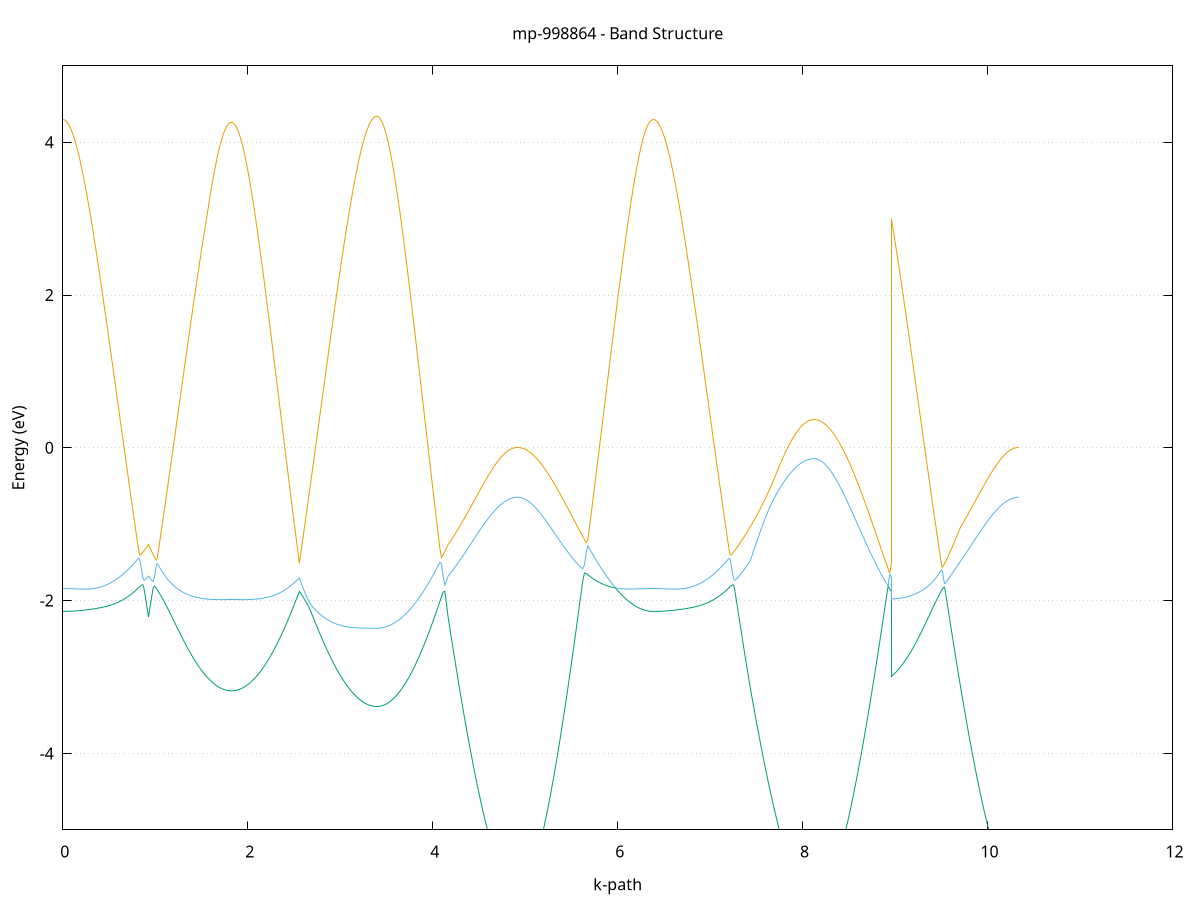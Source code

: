 set title 'mp-998864 - Band Structure'
set xlabel 'k-path'
set ylabel 'Energy (eV)'
set grid y
set yrange [-5:5]
set terminal png size 800,600
set output 'mp-998864_bands_gnuplot.png'
plot '-' using 1:2 with lines notitle, '-' using 1:2 with lines notitle, '-' using 1:2 with lines notitle, '-' using 1:2 with lines notitle, '-' using 1:2 with lines notitle, '-' using 1:2 with lines notitle, '-' using 1:2 with lines notitle, '-' using 1:2 with lines notitle, '-' using 1:2 with lines notitle, '-' using 1:2 with lines notitle, '-' using 1:2 with lines notitle, '-' using 1:2 with lines notitle
0.000000 -15.515185
0.006765 -15.515085
0.013529 -15.514785
0.020294 -15.514385
0.027059 -15.513785
0.033823 -15.512985
0.040588 -15.512085
0.047353 -15.510885
0.054117 -15.509585
0.060882 -15.508185
0.067647 -15.506485
0.074411 -15.504685
0.081176 -15.502685
0.087941 -15.500585
0.094705 -15.498185
0.101470 -15.495685
0.108235 -15.492985
0.114999 -15.490185
0.121764 -15.487185
0.128529 -15.483985
0.135293 -15.480585
0.142058 -15.477085
0.148823 -15.473385
0.155587 -15.469485
0.162352 -15.465385
0.169117 -15.461185
0.175881 -15.456785
0.182646 -15.452285
0.189411 -15.447485
0.196175 -15.442585
0.202940 -15.437585
0.209705 -15.432285
0.216469 -15.426885
0.223234 -15.421285
0.229999 -15.415585
0.236763 -15.409685
0.243528 -15.403585
0.250293 -15.397285
0.257057 -15.390885
0.263822 -15.384285
0.270587 -15.377585
0.277351 -15.370685
0.284116 -15.363585
0.290881 -15.356285
0.297645 -15.348885
0.304410 -15.341385
0.311175 -15.333585
0.317939 -15.325685
0.324704 -15.317585
0.331469 -15.309385
0.338233 -15.300985
0.344998 -15.292485
0.351763 -15.283785
0.358527 -15.274885
0.365292 -15.265785
0.372057 -15.256585
0.378821 -15.247285
0.385586 -15.237785
0.392351 -15.228085
0.399115 -15.218285
0.405880 -15.208285
0.412645 -15.198085
0.419409 -15.187785
0.426174 -15.177385
0.432939 -15.166685
0.439703 -15.155985
0.446468 -15.144985
0.453233 -15.133985
0.459997 -15.122685
0.466762 -15.111385
0.473527 -15.099785
0.480291 -15.088085
0.487056 -15.076285
0.493821 -15.064285
0.500585 -15.052185
0.507350 -15.039885
0.514115 -15.027485
0.520879 -15.014885
0.527644 -15.002185
0.534409 -14.989285
0.541173 -14.976285
0.547938 -14.963085
0.554703 -14.949785
0.561467 -14.936385
0.568232 -14.922785
0.574997 -14.909085
0.581761 -14.895285
0.588526 -14.881285
0.595291 -14.867085
0.602055 -14.852785
0.608820 -14.838385
0.615585 -14.823885
0.622349 -14.809185
0.629114 -14.794385
0.635879 -14.779485
0.642643 -14.764385
0.649408 -14.749185
0.656173 -14.733885
0.662937 -14.718385
0.669702 -14.702785
0.676467 -14.687085
0.683231 -14.671285
0.689996 -14.655285
0.696761 -14.639185
0.703525 -14.622985
0.710290 -14.606685
0.717055 -14.590285
0.723819 -14.573685
0.730584 -14.556985
0.737349 -14.540285
0.744113 -14.523385
0.750878 -14.506285
0.757643 -14.489185
0.764407 -14.471985
0.771172 -14.454585
0.777937 -14.437185
0.784701 -14.419585
0.791466 -14.401985
0.798231 -14.384185
0.804995 -14.366285
0.811760 -14.348385
0.818525 -14.330285
0.825289 -14.312085
0.832054 -14.293885
0.838819 -14.275485
0.845583 -14.257085
0.852348 -14.238585
0.859113 -14.219885
0.865877 -14.201185
0.872642 -14.182385
0.879407 -14.163585
0.886172 -14.144585
0.892936 -14.125585
0.899701 -14.106485
0.906466 -14.087285
0.913230 -14.067985
0.919995 -14.048685
0.926760 -14.029285
0.926760 -14.029285
0.937069 -14.057985
0.947379 -14.086385
0.957689 -14.114685
0.967998 -14.142685
0.978308 -14.170585
0.988618 -14.198185
0.998928 -14.225585
1.009237 -14.252785
1.019547 -14.279785
1.029857 -14.306485
1.040166 -14.332985
1.050476 -14.359185
1.060786 -14.385185
1.071096 -14.410985
1.081405 -14.436385
1.091715 -14.461685
1.102025 -14.486585
1.112334 -14.511285
1.122644 -14.535685
1.132954 -14.559785
1.143264 -14.583685
1.153573 -14.607185
1.163883 -14.630485
1.174193 -14.653485
1.184502 -14.676185
1.194812 -14.698585
1.205122 -14.720685
1.215432 -14.742485
1.225741 -14.763985
1.236051 -14.785185
1.246361 -14.806085
1.256670 -14.826585
1.266980 -14.846885
1.277290 -14.866785
1.287600 -14.886385
1.297909 -14.905685
1.308219 -14.924685
1.318529 -14.943385
1.328838 -14.961685
1.339148 -14.979685
1.349458 -14.997385
1.359768 -15.014685
1.370077 -15.031785
1.380387 -15.048385
1.390697 -15.064785
1.401006 -15.080785
1.411316 -15.096485
1.421626 -15.111785
1.431936 -15.126785
1.442245 -15.141485
1.452555 -15.155785
1.462865 -15.169785
1.473174 -15.183385
1.483484 -15.196685
1.493794 -15.209585
1.504103 -15.222185
1.514413 -15.234385
1.524723 -15.246285
1.535033 -15.257885
1.545342 -15.269085
1.555652 -15.279885
1.555652 -15.279885
1.566802 -15.292585
1.577953 -15.304785
1.589103 -15.316385
1.600254 -15.327485
1.611404 -15.338085
1.622555 -15.348085
1.633705 -15.357585
1.644855 -15.366585
1.656006 -15.374985
1.667156 -15.382885
1.678307 -15.390185
1.689457 -15.396985
1.700608 -15.403285
1.711758 -15.408985
1.722908 -15.414185
1.734059 -15.418785
1.745209 -15.422885
1.756360 -15.426485
1.767510 -15.429485
1.778660 -15.431885
1.789811 -15.433885
1.800961 -15.435185
1.812112 -15.435985
1.823262 -15.436285
1.823262 -15.436285
1.841190 -15.435585
1.859118 -15.433285
1.877046 -15.429585
1.894974 -15.424385
1.912902 -15.417685
1.930830 -15.409485
1.948759 -15.399885
1.966687 -15.388685
1.984615 -15.376085
2.002543 -15.362085
2.020471 -15.346485
2.038399 -15.329485
2.056327 -15.311085
2.074255 -15.291185
2.092183 -15.269785
2.110111 -15.247085
2.128039 -15.222885
2.145967 -15.197285
2.163895 -15.170285
2.181823 -15.141885
2.199751 -15.112085
2.217679 -15.080985
2.235607 -15.048485
2.253535 -15.014585
2.271463 -14.979485
2.289391 -14.942985
2.307320 -14.905185
2.325248 -14.866185
2.343176 -14.825885
2.361104 -14.784285
2.379032 -14.741585
2.396960 -14.697585
2.414888 -14.652485
2.432816 -14.606285
2.450744 -14.558885
2.468672 -14.510385
2.486600 -14.460885
2.504528 -14.410285
2.522456 -14.358785
2.540384 -14.306285
2.558312 -14.252885
2.558312 -14.252885
2.568653 -14.278185
2.578993 -14.303285
2.589333 -14.328085
2.599674 -14.352685
2.610014 -14.377085
2.620355 -14.401285
2.630695 -14.425185
2.641035 -14.448885
2.651376 -14.472285
2.661716 -14.495485
2.672056 -14.518385
2.682397 -14.540985
2.692737 -14.563385
2.703078 -14.585485
2.713418 -14.607385
2.723758 -14.628985
2.734099 -14.650285
2.744439 -14.671285
2.754780 -14.691985
2.765120 -14.712485
2.775460 -14.732685
2.785801 -14.752485
2.796141 -14.772085
2.806481 -14.791385
2.816822 -14.810385
2.827162 -14.829085
2.837503 -14.847485
2.847843 -14.865585
2.858183 -14.883385
2.868524 -14.900885
2.878864 -14.917985
2.889204 -14.934885
2.899545 -14.951385
2.909885 -14.967685
2.920226 -14.983585
2.930566 -14.999185
2.940906 -15.014385
2.951247 -15.029385
2.961587 -15.043985
2.971928 -15.058285
2.982268 -15.072285
2.992608 -15.085885
3.002949 -15.099185
3.013289 -15.112185
3.023629 -15.124885
3.033970 -15.137185
3.044310 -15.149185
3.054651 -15.160785
3.064991 -15.172085
3.075331 -15.183085
3.085672 -15.193785
3.096012 -15.204085
3.106353 -15.213985
3.116693 -15.223585
3.127033 -15.232885
3.137374 -15.241785
3.147714 -15.250385
3.158054 -15.258685
3.168395 -15.266585
3.178735 -15.274085
3.189076 -15.281285
3.199416 -15.288185
3.209756 -15.294685
3.220097 -15.300885
3.230437 -15.306685
3.240778 -15.312085
3.251118 -15.317185
3.261458 -15.321985
3.271799 -15.326385
3.282139 -15.330485
3.292479 -15.334185
3.302820 -15.337485
3.313160 -15.340485
3.323501 -15.343185
3.333841 -15.345485
3.344181 -15.347385
3.354522 -15.348985
3.364862 -15.350285
3.375203 -15.351085
3.385543 -15.351685
3.395883 -15.351785
3.395883 -15.351785
3.413813 -15.351085
3.431743 -15.348785
3.449673 -15.344985
3.467602 -15.339785
3.485532 -15.332985
3.503462 -15.324685
3.521392 -15.314885
3.539322 -15.303585
3.557252 -15.290785
3.575181 -15.276485
3.593111 -15.260685
3.611041 -15.243385
3.628971 -15.224685
3.646901 -15.204385
3.664830 -15.182685
3.682760 -15.159485
3.700690 -15.134885
3.718620 -15.108885
3.736550 -15.081285
3.754479 -15.052385
3.772409 -15.021985
3.790339 -14.990185
3.808269 -14.957085
3.826199 -14.922485
3.844128 -14.886585
3.862058 -14.849285
3.879988 -14.810585
3.897918 -14.770685
3.915848 -14.729385
3.933777 -14.686785
3.951707 -14.642985
3.969637 -14.597985
3.987567 -14.551685
4.005497 -14.504185
4.023426 -14.455585
4.041356 -14.405885
4.059286 -14.354985
4.077216 -14.303085
4.095146 -14.250185
4.113075 -14.196285
4.131005 -14.141485
4.148935 -14.085785
4.166865 -14.029285
4.166865 -14.029285
4.173668 -14.009685
4.180472 -13.990085
4.187275 -13.970385
4.194079 -13.950585
4.200882 -13.930785
4.207686 -13.910885
4.214489 -13.890985
4.221293 -13.870985
4.228096 -13.850985
4.234900 -13.830885
4.241703 -13.810785
4.248507 -13.790585
4.255310 -13.770385
4.262114 -13.750185
4.268917 -13.729885
4.275721 -13.709585
4.282524 -13.689285
4.289327 -13.668985
4.296131 -13.648585
4.302934 -13.628185
4.309738 -13.607785
4.316541 -13.587385
4.323345 -13.566985
4.330148 -13.546585
4.336952 -13.526085
4.343755 -13.505685
4.350559 -13.485285
4.357362 -13.464885
4.364166 -13.444485
4.370969 -13.424185
4.377773 -13.403785
4.384576 -13.383485
4.391380 -13.363185
4.398183 -13.342985
4.404987 -13.322785
4.411790 -13.302585
4.418594 -13.282485
4.425397 -13.262385
4.432200 -13.242385
4.439004 -13.222485
4.445807 -13.202585
4.452611 -13.182785
4.459414 -13.163085
4.466218 -13.143385
4.473021 -13.123885
4.479825 -13.104385
4.486628 -13.084985
4.493432 -13.065785
4.500235 -13.046585
4.507039 -13.027585
4.513842 -13.008585
4.520646 -12.989785
4.527449 -12.971185
4.534253 -12.952685
4.541056 -12.934285
4.547860 -12.916085
4.554663 -12.897985
4.561467 -12.880085
4.568270 -12.862285
4.575074 -12.844785
4.581877 -12.827385
4.588680 -12.810185
4.595484 -12.793185
4.602287 -12.776485
4.609091 -12.759885
4.615894 -12.743485
4.622698 -12.727385
4.629501 -12.711485
4.636305 -12.695885
4.643108 -12.680485
4.649912 -12.665285
4.656715 -12.650385
4.663519 -12.635785
4.670322 -12.621485
4.677126 -12.607385
4.683929 -12.593685
4.690733 -12.580185
4.697536 -12.566985
4.704340 -12.554185
4.711143 -12.541685
4.717946 -12.529485
4.724750 -12.517585
4.731553 -12.506085
4.738357 -12.494885
4.745160 -12.484085
4.751964 -12.473685
4.758767 -12.463585
4.765571 -12.453885
4.772374 -12.444485
4.779178 -12.435585
4.785981 -12.427085
4.792785 -12.418885
4.799588 -12.411185
4.806392 -12.403885
4.813195 -12.396985
4.819999 -12.390485
4.826802 -12.384385
4.833606 -12.378785
4.840409 -12.373585
4.847213 -12.368785
4.854016 -12.364485
4.860820 -12.360685
4.867623 -12.357185
4.874426 -12.354285
4.881230 -12.351785
4.888033 -12.349685
4.894837 -12.348085
4.901640 -12.346885
4.908444 -12.346285
4.915247 -12.345985
4.915247 -12.345985
4.933397 -12.348185
4.951546 -12.354785
4.969695 -12.365585
4.987845 -12.380785
5.005994 -12.399985
5.024144 -12.423185
5.042293 -12.450285
5.060442 -12.481085
5.078592 -12.515285
5.096741 -12.552785
5.114891 -12.593285
5.133040 -12.636685
5.151189 -12.682785
5.169339 -12.731185
5.187488 -12.781785
5.205637 -12.834385
5.223787 -12.888785
5.241936 -12.944685
5.260086 -13.002085
5.278235 -13.060585
5.296384 -13.120085
5.314534 -13.180585
5.332683 -13.241685
5.350833 -13.303385
5.368982 -13.365485
5.387131 -13.427885
5.405281 -13.490485
5.423430 -13.553085
5.441580 -13.615685
5.459729 -13.678085
5.477878 -13.740285
5.496028 -13.802185
5.514177 -13.863685
5.532326 -13.924685
5.550476 -13.985085
5.568625 -14.044885
5.586775 -14.103985
5.604924 -14.162385
5.623073 -14.219885
5.641223 -14.276685
5.659372 -14.332485
5.677522 -14.387285
5.695671 -14.441185
5.713820 -14.494085
5.731970 -14.545885
5.750119 -14.596585
5.768268 -14.646085
5.786418 -14.694585
5.804567 -14.741785
5.822717 -14.787785
5.840866 -14.832485
5.859015 -14.875985
5.877165 -14.918185
5.895314 -14.958985
5.913464 -14.998585
5.931613 -15.036785
5.949762 -15.073585
5.967912 -15.108985
5.986061 -15.142985
6.004210 -15.175585
6.022360 -15.206785
6.040509 -15.236585
6.058659 -15.264785
6.076808 -15.291585
6.094957 -15.316985
6.113107 -15.340785
6.131256 -15.363185
6.149406 -15.383985
6.167555 -15.403285
6.185704 -15.421085
6.203854 -15.437385
6.222003 -15.452085
6.240152 -15.465285
6.258302 -15.476985
6.276451 -15.487085
6.294601 -15.495685
6.312750 -15.502685
6.330899 -15.508185
6.349049 -15.512085
6.367198 -15.514385
6.385348 -15.515185
6.385348 -15.515185
6.395706 -15.514985
6.406065 -15.514385
6.416424 -15.513285
6.426783 -15.511885
6.437142 -15.510085
6.447501 -15.507885
6.457860 -15.505185
6.468219 -15.502185
6.478578 -15.498685
6.488937 -15.494885
6.499295 -15.490585
6.509654 -15.485985
6.520013 -15.480885
6.530372 -15.475485
6.540731 -15.469585
6.551090 -15.463285
6.561449 -15.456685
6.571808 -15.449585
6.582167 -15.442085
6.592526 -15.434285
6.602885 -15.425985
6.613243 -15.417385
6.623602 -15.408285
6.633961 -15.398885
6.644320 -15.389085
6.654679 -15.378885
6.665038 -15.368185
6.675397 -15.357185
6.685756 -15.345885
6.696115 -15.334085
6.706474 -15.321885
6.716833 -15.309385
6.727191 -15.296485
6.737550 -15.283185
6.747909 -15.269485
6.758268 -15.255485
6.768627 -15.240985
6.778986 -15.226185
6.789345 -15.211085
6.799704 -15.195485
6.810063 -15.179585
6.820422 -15.163385
6.830780 -15.146685
6.841139 -15.129685
6.851498 -15.112385
6.861857 -15.094685
6.872216 -15.076585
6.882575 -15.058185
6.892934 -15.039485
6.903293 -15.020385
6.913652 -15.000885
6.924011 -14.981085
6.934370 -14.960985
6.944728 -14.940585
6.955087 -14.919785
6.965446 -14.898685
6.975805 -14.877185
6.986164 -14.855485
6.996523 -14.833385
7.006882 -14.810985
7.017241 -14.788285
7.027600 -14.765285
7.037959 -14.741985
7.048318 -14.718285
7.058676 -14.694385
7.069035 -14.670185
7.079394 -14.645685
7.089753 -14.620885
7.100112 -14.595885
7.110471 -14.570485
7.120830 -14.544885
7.131189 -14.518985
7.141548 -14.492885
7.151907 -14.466485
7.162265 -14.439785
7.172624 -14.412885
7.182983 -14.385785
7.193342 -14.358385
7.203701 -14.330785
7.214060 -14.302885
7.224419 -14.274785
7.234778 -14.246585
7.245137 -14.218085
7.255496 -14.189385
7.265855 -14.160485
7.276213 -14.131385
7.286572 -14.102185
7.296931 -14.072685
7.307290 -14.043085
7.317649 -14.013385
7.328008 -13.983485
7.338367 -13.953385
7.348726 -13.923185
7.359085 -13.892885
7.369444 -13.862485
7.379803 -13.831885
7.390161 -13.801285
7.400520 -13.770485
7.410879 -13.739685
7.421238 -13.708785
7.431597 -13.677785
7.431597 -13.677785
7.446926 -13.640085
7.462255 -13.602285
7.477585 -13.564485
7.492914 -13.526585
7.508243 -13.488685
7.523572 -13.450885
7.538902 -13.413085
7.554231 -13.375385
7.569560 -13.337785
7.584889 -13.300285
7.600218 -13.263085
7.615548 -13.226085
7.630877 -13.189285
7.646206 -13.152785
7.661535 -13.116585
7.676864 -13.080885
7.692194 -13.045585
7.707523 -13.010685
7.722852 -12.976385
7.738181 -12.942585
7.753510 -12.909485
7.768840 -12.877085
7.784169 -12.845385
7.799498 -12.814485
7.814827 -12.784485
7.830157 -12.755385
7.845486 -12.727285
7.860815 -12.700185
7.876144 -12.674285
7.891473 -12.649485
7.906803 -12.625985
7.922132 -12.603785
7.937461 -12.582885
7.952790 -12.563385
7.968119 -12.545485
7.983449 -12.528985
7.998778 -12.514185
8.014107 -12.500885
8.029436 -12.489385
8.044766 -12.479485
8.060095 -12.471385
8.075424 -12.465085
8.090753 -12.460485
8.106082 -12.457785
8.121412 -12.456885
8.121412 -12.456885
8.128166 -12.457085
8.134921 -12.457685
8.141675 -12.458785
8.148430 -12.460285
8.155185 -12.462285
8.161939 -12.464585
8.168694 -12.467385
8.175448 -12.470585
8.182203 -12.474285
8.188958 -12.478285
8.195712 -12.482785
8.202467 -12.487685
8.209221 -12.492985
8.215976 -12.498585
8.222731 -12.504685
8.229485 -12.511185
8.236240 -12.518085
8.242994 -12.525285
8.249749 -12.532985
8.256504 -12.540985
8.263258 -12.549385
8.270013 -12.558085
8.276767 -12.567185
8.283522 -12.576685
8.290277 -12.586485
8.297031 -12.596585
8.303786 -12.607085
8.310540 -12.617885
8.317295 -12.628985
8.324050 -12.640385
8.330804 -12.652085
8.337559 -12.664185
8.344314 -12.676485
8.351068 -12.689085
8.357823 -12.701985
8.364577 -12.715085
8.371332 -12.728485
8.378087 -12.742185
8.384841 -12.756085
8.391596 -12.770185
8.398350 -12.784585
8.405105 -12.799185
8.411860 -12.814085
8.418614 -12.829085
8.425369 -12.844385
8.432123 -12.859785
8.438878 -12.875385
8.445633 -12.891285
8.452387 -12.907285
8.459142 -12.923485
8.465896 -12.939785
8.472651 -12.956285
8.479406 -12.972985
8.486160 -12.989685
8.492915 -13.006685
8.499669 -13.023785
8.506424 -13.040985
8.513179 -13.058285
8.519933 -13.075685
8.526688 -13.093285
8.533442 -13.110885
8.540197 -13.128685
8.546952 -13.146485
8.553706 -13.164485
8.560461 -13.182485
8.567215 -13.200585
8.573970 -13.218785
8.580725 -13.236985
8.587479 -13.255285
8.594234 -13.273685
8.600988 -13.292085
8.607743 -13.310585
8.614498 -13.329085
8.621252 -13.347585
8.628007 -13.366185
8.634762 -13.384785
8.641516 -13.403485
8.648271 -13.422185
8.655025 -13.440785
8.661780 -13.459585
8.668535 -13.478285
8.675289 -13.496985
8.682044 -13.515685
8.688798 -13.534485
8.695553 -13.553185
8.702308 -13.571885
8.709062 -13.590685
8.715817 -13.609385
8.722571 -13.628085
8.729326 -13.646685
8.736081 -13.665385
8.742835 -13.683985
8.749590 -13.702585
8.756344 -13.721185
8.763099 -13.739685
8.769854 -13.758185
8.776608 -13.776685
8.783363 -13.795085
8.790117 -13.813485
8.796872 -13.831785
8.803627 -13.850085
8.810381 -13.868385
8.817136 -13.886585
8.823890 -13.904685
8.830645 -13.922785
8.837400 -13.940785
8.844154 -13.958685
8.850909 -13.976585
8.857663 -13.994485
8.864418 -14.012185
8.871173 -14.029885
8.877927 -14.047485
8.884682 -14.065085
8.891437 -14.082585
8.898191 -14.099985
8.904946 -14.117285
8.911700 -14.134485
8.918455 -14.151685
8.925210 -14.168785
8.931964 -14.185785
8.938719 -14.202685
8.945473 -14.219485
8.952228 -14.236185
8.958983 -14.252885
8.958983 -15.279885
8.965786 -15.272585
8.972589 -15.265085
8.979393 -15.257485
8.986196 -15.249685
8.993000 -15.241685
8.999803 -15.233585
9.006607 -15.225385
9.013410 -15.216985
9.020214 -15.208485
9.027017 -15.199785
9.033821 -15.190985
9.040624 -15.181985
9.047428 -15.172785
9.054231 -15.163485
9.061035 -15.154085
9.067838 -15.144485
9.074642 -15.134785
9.081445 -15.124885
9.088249 -15.114885
9.095052 -15.104685
9.101856 -15.094385
9.108659 -15.083985
9.115463 -15.073385
9.122266 -15.062585
9.129069 -15.051685
9.135873 -15.040685
9.142676 -15.029485
9.149480 -15.018185
9.156283 -15.006685
9.163087 -14.995085
9.169890 -14.983385
9.176694 -14.971485
9.183497 -14.959485
9.190301 -14.947285
9.197104 -14.934985
9.203908 -14.922585
9.210711 -14.909985
9.217515 -14.897285
9.224318 -14.884385
9.231122 -14.871385
9.237925 -14.858285
9.244729 -14.844985
9.251532 -14.831585
9.258336 -14.818085
9.265139 -14.804385
9.271942 -14.790685
9.278746 -14.776685
9.285549 -14.762685
9.292353 -14.748485
9.299156 -14.734185
9.305960 -14.719685
9.312763 -14.705085
9.319567 -14.690385
9.326370 -14.675585
9.333174 -14.660585
9.339977 -14.645585
9.346781 -14.630385
9.353584 -14.614985
9.360388 -14.599585
9.367191 -14.583985
9.373995 -14.568285
9.380798 -14.552485
9.387602 -14.536585
9.394405 -14.520485
9.401209 -14.504385
9.408012 -14.488085
9.414815 -14.471685
9.421619 -14.455185
9.428422 -14.438585
9.435226 -14.421785
9.442029 -14.404985
9.448833 -14.387985
9.455636 -14.370985
9.462440 -14.353785
9.469243 -14.336485
9.476047 -14.319085
9.482850 -14.301685
9.489654 -14.284085
9.496457 -14.266385
9.503261 -14.248585
9.510064 -14.230685
9.516868 -14.212785
9.523671 -14.194685
9.530475 -14.176485
9.537278 -14.158285
9.544082 -14.139885
9.550885 -14.121485
9.557689 -14.102985
9.564492 -14.084385
9.571295 -14.065685
9.578099 -14.046885
9.584902 -14.028085
9.591706 -14.009185
9.598509 -13.990185
9.605313 -13.971085
9.612116 -13.951985
9.618920 -13.932785
9.625723 -13.913485
9.632527 -13.894185
9.639330 -13.874785
9.646134 -13.855285
9.652937 -13.835785
9.659741 -13.816185
9.666544 -13.796585
9.673348 -13.776885
9.680151 -13.757185
9.686955 -13.737385
9.693758 -13.717585
9.700562 -13.697685
9.707365 -13.677785
9.707365 -13.677785
9.717675 -13.646985
9.727984 -13.616085
9.738294 -13.585185
9.748604 -13.554185
9.758914 -13.523285
9.769223 -13.492385
9.779533 -13.461485
9.789843 -13.430585
9.800152 -13.399685
9.810462 -13.368985
9.820772 -13.338285
9.831082 -13.307685
9.841391 -13.277185
9.851701 -13.246885
9.862011 -13.216585
9.872320 -13.186585
9.882630 -13.156685
9.892940 -13.126985
9.903250 -13.097485
9.913559 -13.068285
9.923869 -13.039185
9.934179 -13.010485
9.944488 -12.982085
9.954798 -12.953885
9.965108 -12.926085
9.975418 -12.898685
9.985727 -12.871585
9.996037 -12.844885
10.006347 -12.818685
10.016656 -12.792785
10.026966 -12.767485
10.037276 -12.742685
10.047586 -12.718285
10.057895 -12.694585
10.068205 -12.671285
10.078515 -12.648685
10.088824 -12.626685
10.099134 -12.605385
10.109444 -12.584685
10.119754 -12.564685
10.130063 -12.545485
10.140373 -12.526985
10.150683 -12.509185
10.160992 -12.492285
10.171302 -12.476185
10.181612 -12.460885
10.191922 -12.446485
10.202231 -12.432985
10.212541 -12.420385
10.222851 -12.408685
10.233160 -12.397985
10.243470 -12.388185
10.253780 -12.379485
10.264090 -12.371685
10.274399 -12.364885
10.284709 -12.359185
10.295019 -12.354385
10.305328 -12.350785
10.315638 -12.348085
10.325948 -12.346485
10.336258 -12.345985
e
0.000000 -2.141185
0.006765 -2.141185
0.013529 -2.141185
0.020294 -2.141085
0.027059 -2.140985
0.033823 -2.140785
0.040588 -2.140685
0.047353 -2.140485
0.054117 -2.140285
0.060882 -2.139985
0.067647 -2.139685
0.074411 -2.139385
0.081176 -2.139085
0.087941 -2.138685
0.094705 -2.138285
0.101470 -2.137885
0.108235 -2.137385
0.114999 -2.136885
0.121764 -2.136385
0.128529 -2.135885
0.135293 -2.135285
0.142058 -2.134685
0.148823 -2.134085
0.155587 -2.133485
0.162352 -2.132785
0.169117 -2.132085
0.175881 -2.131385
0.182646 -2.130685
0.189411 -2.129885
0.196175 -2.129085
0.202940 -2.128285
0.209705 -2.127485
0.216469 -2.126585
0.223234 -2.125785
0.229999 -2.124885
0.236763 -2.123885
0.243528 -2.122985
0.250293 -2.121985
0.257057 -2.121085
0.263822 -2.119985
0.270587 -2.118985
0.277351 -2.117985
0.284116 -2.116885
0.290881 -2.115785
0.297645 -2.114685
0.304410 -2.113585
0.311175 -2.112385
0.317939 -2.111185
0.324704 -2.109985
0.331469 -2.108785
0.338233 -2.107485
0.344998 -2.106185
0.351763 -2.104885
0.358527 -2.103585
0.365292 -2.102185
0.372057 -2.100785
0.378821 -2.099385
0.385586 -2.097885
0.392351 -2.096385
0.399115 -2.094785
0.405880 -2.093285
0.412645 -2.091585
0.419409 -2.089985
0.426174 -2.088285
0.432939 -2.086485
0.439703 -2.084685
0.446468 -2.082785
0.453233 -2.080885
0.459997 -2.078885
0.466762 -2.076885
0.473527 -2.074785
0.480291 -2.072585
0.487056 -2.070285
0.493821 -2.067985
0.500585 -2.065585
0.507350 -2.063185
0.514115 -2.060585
0.520879 -2.057985
0.527644 -2.055285
0.534409 -2.052485
0.541173 -2.049585
0.547938 -2.046685
0.554703 -2.043585
0.561467 -2.040385
0.568232 -2.037185
0.574997 -2.033785
0.581761 -2.030285
0.588526 -2.026785
0.595291 -2.023085
0.602055 -2.019285
0.608820 -2.015385
0.615585 -2.011385
0.622349 -2.007185
0.629114 -2.002985
0.635879 -1.998585
0.642643 -1.994085
0.649408 -1.989485
0.656173 -1.984685
0.662937 -1.979885
0.669702 -1.974885
0.676467 -1.969785
0.683231 -1.964485
0.689996 -1.959085
0.696761 -1.953585
0.703525 -1.947985
0.710290 -1.942185
0.717055 -1.936285
0.723819 -1.930285
0.730584 -1.924085
0.737349 -1.917785
0.744113 -1.911285
0.750878 -1.904785
0.757643 -1.898085
0.764407 -1.891285
0.771172 -1.884285
0.777937 -1.877285
0.784701 -1.870085
0.791466 -1.862785
0.798231 -1.855385
0.804995 -1.847885
0.811760 -1.840285
0.818525 -1.832585
0.825289 -1.824985
0.832054 -1.817285
0.838819 -1.809885
0.845583 -1.802685
0.852348 -1.796385
0.859113 -1.792185
0.865877 -1.794085
0.872642 -1.812785
0.879407 -1.851885
0.886172 -1.900285
0.892936 -1.951685
0.899701 -2.004285
0.906466 -2.057185
0.913230 -2.110385
0.919995 -2.163485
0.926760 -2.216585
0.926760 -2.216585
0.937069 -2.136285
0.947379 -2.055985
0.957689 -1.975985
0.967998 -1.898085
0.978308 -1.830985
0.988618 -1.809685
0.998928 -1.820285
1.009237 -1.836885
1.019547 -1.855385
1.029857 -1.874885
1.040166 -1.894985
1.050476 -1.915685
1.060786 -1.936885
1.071096 -1.958585
1.081405 -1.980885
1.091715 -2.003585
1.102025 -2.026685
1.112334 -2.050285
1.122644 -2.074285
1.132954 -2.098585
1.143264 -2.123285
1.153573 -2.148185
1.163883 -2.173285
1.174193 -2.198585
1.184502 -2.223985
1.194812 -2.249585
1.205122 -2.275185
1.215432 -2.300685
1.225741 -2.326285
1.236051 -2.351785
1.246361 -2.377185
1.256670 -2.402485
1.266980 -2.427685
1.277290 -2.452685
1.287600 -2.477385
1.297909 -2.501985
1.308219 -2.526185
1.318529 -2.550285
1.328838 -2.573985
1.339148 -2.597385
1.349458 -2.620485
1.359768 -2.643185
1.370077 -2.665585
1.380387 -2.687585
1.390697 -2.709285
1.401006 -2.730485
1.411316 -2.751285
1.421626 -2.771785
1.431936 -2.791685
1.442245 -2.811285
1.452555 -2.830285
1.462865 -2.848885
1.473174 -2.867085
1.483484 -2.884685
1.493794 -2.901885
1.504103 -2.918585
1.514413 -2.934785
1.524723 -2.950385
1.535033 -2.965585
1.545342 -2.980185
1.555652 -2.994285
1.555652 -2.994285
1.566802 -3.009385
1.577953 -3.023785
1.589103 -3.037685
1.600254 -3.050885
1.611404 -3.063485
1.622555 -3.075485
1.633705 -3.086785
1.644855 -3.097485
1.656006 -3.107585
1.667156 -3.117085
1.678307 -3.125885
1.689457 -3.133985
1.700608 -3.141485
1.711758 -3.148385
1.722908 -3.154585
1.734059 -3.160185
1.745209 -3.165085
1.756360 -3.169285
1.767510 -3.172985
1.778660 -3.175885
1.789811 -3.178185
1.800961 -3.179785
1.812112 -3.180785
1.823262 -3.181185
1.823262 -3.181185
1.841190 -3.180285
1.859118 -3.177785
1.877046 -3.173585
1.894974 -3.167785
1.912902 -3.160185
1.930830 -3.150985
1.948759 -3.140185
1.966687 -3.127585
1.984615 -3.113485
2.002543 -3.097685
2.020471 -3.080185
2.038399 -3.061185
2.056327 -3.040485
2.074255 -3.018185
2.092183 -2.994285
2.110111 -2.968785
2.128039 -2.941785
2.145967 -2.913185
2.163895 -2.882985
2.181823 -2.851385
2.199751 -2.818185
2.217679 -2.783485
2.235607 -2.747385
2.253535 -2.709785
2.271463 -2.670885
2.289391 -2.630485
2.307320 -2.588685
2.325248 -2.545585
2.343176 -2.501185
2.361104 -2.455485
2.379032 -2.408585
2.396960 -2.360385
2.414888 -2.310985
2.432816 -2.260485
2.450744 -2.208885
2.468672 -2.156285
2.486600 -2.102585
2.504528 -2.047885
2.522456 -1.992385
2.540384 -1.935885
2.558312 -1.878685
2.558312 -1.878685
2.568653 -1.898285
2.578993 -1.917785
2.589333 -1.937185
2.599674 -1.956485
2.610014 -1.976085
2.620355 -1.996085
2.630695 -2.016885
2.641035 -2.038985
2.651376 -2.062885
2.661716 -2.088785
2.672056 -2.116385
2.682397 -2.145385
2.692737 -2.175285
2.703078 -2.205685
2.713418 -2.236385
2.723758 -2.267185
2.734099 -2.297985
2.744439 -2.328585
2.754780 -2.359085
2.765120 -2.389285
2.775460 -2.419285
2.785801 -2.448985
2.796141 -2.478385
2.806481 -2.507485
2.816822 -2.536185
2.827162 -2.564585
2.837503 -2.592585
2.847843 -2.620185
2.858183 -2.647485
2.868524 -2.674285
2.878864 -2.700685
2.889204 -2.726685
2.899545 -2.752285
2.909885 -2.777385
2.920226 -2.802085
2.930566 -2.826385
2.940906 -2.850185
2.951247 -2.873485
2.961587 -2.896385
2.971928 -2.918785
2.982268 -2.940785
2.992608 -2.962185
3.002949 -2.983185
3.013289 -3.003685
3.023629 -3.023585
3.033970 -3.043085
3.044310 -3.062085
3.054651 -3.080585
3.064991 -3.098485
3.075331 -3.115985
3.085672 -3.132885
3.096012 -3.149285
3.106353 -3.165185
3.116693 -3.180485
3.127033 -3.195285
3.137374 -3.209585
3.147714 -3.223385
3.158054 -3.236585
3.168395 -3.249185
3.178735 -3.261285
3.189076 -3.272885
3.199416 -3.283885
3.209756 -3.294385
3.220097 -3.304285
3.230437 -3.313585
3.240778 -3.322385
3.251118 -3.330685
3.261458 -3.338285
3.271799 -3.345385
3.282139 -3.351985
3.292479 -3.357985
3.302820 -3.363385
3.313160 -3.368185
3.323501 -3.372485
3.333841 -3.376185
3.344181 -3.379385
3.354522 -3.381885
3.364862 -3.383885
3.375203 -3.385385
3.385543 -3.386185
3.395883 -3.386485
3.395883 -3.386485
3.413813 -3.385485
3.431743 -3.382285
3.449673 -3.377085
3.467602 -3.369785
3.485532 -3.360485
3.503462 -3.349085
3.521392 -3.335585
3.539322 -3.319985
3.557252 -3.302485
3.575181 -3.282885
3.593111 -3.261185
3.611041 -3.237585
3.628971 -3.211985
3.646901 -3.184385
3.664830 -3.154885
3.682760 -3.123385
3.700690 -3.089985
3.718620 -3.054785
3.736550 -3.017685
3.754479 -2.978785
3.772409 -2.937985
3.790339 -2.895485
3.808269 -2.851285
3.826199 -2.805385
3.844128 -2.757785
3.862058 -2.708585
3.879988 -2.657885
3.897918 -2.605585
3.915848 -2.551885
3.933777 -2.496685
3.951707 -2.440185
3.969637 -2.382385
3.987567 -2.323385
4.005497 -2.263185
4.023426 -2.201885
4.041356 -2.139685
4.059286 -2.076685
4.077216 -2.012885
4.095146 -1.948785
4.113075 -1.886185
4.131005 -1.879885
4.148935 -2.043485
4.166865 -2.216585
4.166865 -2.216585
4.173668 -2.269885
4.180472 -2.322985
4.187275 -2.375985
4.194079 -2.428785
4.200882 -2.481385
4.207686 -2.533785
4.214489 -2.585985
4.221293 -2.637885
4.228096 -2.689685
4.234900 -2.741185
4.241703 -2.792485
4.248507 -2.843485
4.255310 -2.894285
4.262114 -2.944785
4.268917 -2.995085
4.275721 -3.045085
4.282524 -3.094885
4.289327 -3.144385
4.296131 -3.193585
4.302934 -3.242485
4.309738 -3.291185
4.316541 -3.339585
4.323345 -3.387585
4.330148 -3.435385
4.336952 -3.482885
4.343755 -3.530085
4.350559 -3.576985
4.357362 -3.623485
4.364166 -3.669785
4.370969 -3.715685
4.377773 -3.761285
4.384576 -3.806485
4.391380 -3.851385
4.398183 -3.895985
4.404987 -3.940185
4.411790 -3.984085
4.418594 -4.027685
4.425397 -4.070785
4.432200 -4.113585
4.439004 -4.155985
4.445807 -4.198085
4.452611 -4.239785
4.459414 -4.280985
4.466218 -4.321885
4.473021 -4.362385
4.479825 -4.402485
4.486628 -4.442185
4.493432 -4.481385
4.500235 -4.520185
4.507039 -4.558585
4.513842 -4.596585
4.520646 -4.634085
4.527449 -4.671185
4.534253 -4.707785
4.541056 -4.743985
4.547860 -4.779685
4.554663 -4.814885
4.561467 -4.849685
4.568270 -4.883885
4.575074 -4.917685
4.581877 -4.950885
4.588680 -4.983685
4.595484 -5.015885
4.602287 -5.047685
4.609091 -5.078785
4.615894 -5.109485
4.622698 -5.139585
4.629501 -5.169085
4.636305 -5.198085
4.643108 -5.226585
4.649912 -5.254385
4.656715 -5.281685
4.663519 -5.308385
4.670322 -5.334385
4.677126 -5.359885
4.683929 -5.384785
4.690733 -5.408985
4.697536 -5.432685
4.704340 -5.455685
4.711143 -5.477985
4.717946 -5.499685
4.724750 -5.520685
4.731553 -5.541085
4.738357 -5.560785
4.745160 -5.579885
4.751964 -5.598185
4.758767 -5.615885
4.765571 -5.632785
4.772374 -5.649085
4.779178 -5.664585
4.785981 -5.679385
4.792785 -5.693585
4.799588 -5.706885
4.806392 -5.719585
4.813195 -5.731485
4.819999 -5.742585
4.826802 -5.753085
4.833606 -5.762685
4.840409 -5.771585
4.847213 -5.779785
4.854016 -5.787085
4.860820 -5.793685
4.867623 -5.799585
4.874426 -5.804585
4.881230 -5.808885
4.888033 -5.812485
4.894837 -5.815185
4.901640 -5.817085
4.908444 -5.818285
4.915247 -5.818685
4.915247 -5.818685
4.933397 -5.814985
4.951546 -5.803985
4.969695 -5.785685
4.987845 -5.760185
5.005994 -5.727585
5.024144 -5.688085
5.042293 -5.641685
5.060442 -5.588685
5.078592 -5.529285
5.096741 -5.463585
5.114891 -5.391885
5.133040 -5.314385
5.151189 -5.231385
5.169339 -5.142985
5.187488 -5.049485
5.205637 -4.950985
5.223787 -4.847885
5.241936 -4.740185
5.260086 -4.628285
5.278235 -4.512185
5.296384 -4.392285
5.314534 -4.268485
5.332683 -4.141185
5.350833 -4.010485
5.368982 -3.876385
5.387131 -3.739285
5.405281 -3.599085
5.423430 -3.456085
5.441580 -3.310285
5.459729 -3.161885
5.477878 -3.011085
5.496028 -2.857785
5.514177 -2.702285
5.532326 -2.544585
5.550476 -2.384985
5.568625 -2.223585
5.586775 -2.060685
5.604924 -1.897285
5.623073 -1.737685
5.641223 -1.640485
5.659372 -1.645185
5.677522 -1.661285
5.695671 -1.678185
5.713820 -1.694685
5.731970 -1.710385
5.750119 -1.725185
5.768268 -1.739085
5.786418 -1.751985
5.804567 -1.763985
5.822717 -1.774985
5.840866 -1.785185
5.859015 -1.794385
5.877165 -1.802785
5.895314 -1.810285
5.913464 -1.816985
5.931613 -1.822885
5.949762 -1.828085
5.967912 -1.832485
5.986061 -1.848285
6.004210 -1.873585
6.022360 -1.897885
6.040509 -1.921085
6.058659 -1.943185
6.076808 -1.964185
6.094957 -1.984085
6.113107 -2.002885
6.131256 -2.020485
6.149406 -2.036985
6.167555 -2.052285
6.185704 -2.066385
6.203854 -2.079285
6.222003 -2.090985
6.240152 -2.101485
6.258302 -2.110785
6.276451 -2.118785
6.294601 -2.125685
6.312750 -2.131285
6.330899 -2.135585
6.349049 -2.138685
6.367198 -2.140585
6.385348 -2.141185
6.385348 -2.141185
6.395706 -2.141185
6.406065 -2.141085
6.416424 -2.140885
6.426783 -2.140685
6.437142 -2.140285
6.447501 -2.139985
6.457860 -2.139485
6.468219 -2.138985
6.478578 -2.138385
6.488937 -2.137685
6.499295 -2.136985
6.509654 -2.136185
6.520013 -2.135385
6.530372 -2.134485
6.540731 -2.133485
6.551090 -2.132485
6.561449 -2.131385
6.571808 -2.130285
6.582167 -2.129085
6.592526 -2.127785
6.602885 -2.126485
6.613243 -2.125085
6.623602 -2.123685
6.633961 -2.122285
6.644320 -2.120785
6.654679 -2.119185
6.665038 -2.117585
6.675397 -2.115885
6.685756 -2.114185
6.696115 -2.112485
6.706474 -2.110585
6.716833 -2.108785
6.727191 -2.106785
6.737550 -2.104785
6.747909 -2.102785
6.758268 -2.100585
6.768627 -2.098385
6.778986 -2.096085
6.789345 -2.093685
6.799704 -2.091185
6.810063 -2.088585
6.820422 -2.085885
6.830780 -2.083085
6.841139 -2.080085
6.851498 -2.076985
6.861857 -2.073785
6.872216 -2.070385
6.882575 -2.066785
6.892934 -2.063085
6.903293 -2.059185
6.913652 -2.054985
6.924011 -2.050685
6.934370 -2.046185
6.944728 -2.041385
6.955087 -2.036385
6.965446 -2.031185
6.975805 -2.025685
6.986164 -2.019985
6.996523 -2.013985
7.006882 -2.007685
7.017241 -2.001185
7.027600 -1.994285
7.037959 -1.987185
7.048318 -1.979785
7.058676 -1.972085
7.069035 -1.964085
7.079394 -1.955785
7.089753 -1.947185
7.100112 -1.938285
7.110471 -1.929085
7.120830 -1.919485
7.131189 -1.909685
7.141548 -1.899485
7.151907 -1.889085
7.162265 -1.878285
7.172624 -1.867285
7.182983 -1.855985
7.193342 -1.844485
7.203701 -1.832785
7.214060 -1.821085
7.224419 -1.809585
7.234778 -1.798985
7.245137 -1.791985
7.255496 -1.803185
7.265855 -1.859385
7.276213 -1.935785
7.286572 -2.016185
7.296931 -2.097385
7.307290 -2.178785
7.317649 -2.259985
7.328008 -2.340885
7.338367 -2.421385
7.348726 -2.501385
7.359085 -2.580985
7.369444 -2.660085
7.379803 -2.738585
7.390161 -2.816585
7.400520 -2.894085
7.410879 -2.970885
7.421238 -3.047185
7.431597 -3.122785
7.431597 -3.122785
7.446926 -3.227685
7.462255 -3.331485
7.477585 -3.434185
7.492914 -3.535585
7.508243 -3.635685
7.523572 -3.734585
7.538902 -3.831985
7.554231 -3.928085
7.569560 -4.022785
7.584889 -4.115885
7.600218 -4.207485
7.615548 -4.297385
7.630877 -4.385785
7.646206 -4.472385
7.661535 -4.557185
7.676864 -4.640185
7.692194 -4.721385
7.707523 -4.800485
7.722852 -4.877685
7.738181 -4.952785
7.753510 -5.025685
7.768840 -5.096385
7.784169 -5.164785
7.799498 -5.230885
7.814827 -5.294585
7.830157 -5.355685
7.845486 -5.414285
7.860815 -5.470285
7.876144 -5.523485
7.891473 -5.573985
7.906803 -5.621585
7.922132 -5.666285
7.937461 -5.707885
7.952790 -5.746585
7.968119 -5.782085
7.983449 -5.814385
7.998778 -5.843385
8.014107 -5.869185
8.029436 -5.891685
8.044766 -5.910685
8.060095 -5.926385
8.075424 -5.938585
8.090753 -5.947285
8.106082 -5.952585
8.121412 -5.954285
8.121412 -5.954285
8.128166 -5.953885
8.134921 -5.952785
8.141675 -5.950785
8.148430 -5.947985
8.155185 -5.944485
8.161939 -5.940085
8.168694 -5.934985
8.175448 -5.929085
8.182203 -5.922385
8.188958 -5.914885
8.195712 -5.906685
8.202467 -5.897685
8.209221 -5.887885
8.215976 -5.877385
8.222731 -5.866085
8.229485 -5.854085
8.236240 -5.841285
8.242994 -5.827685
8.249749 -5.813385
8.256504 -5.798385
8.263258 -5.782685
8.270013 -5.766285
8.276767 -5.749085
8.283522 -5.731185
8.290277 -5.712585
8.297031 -5.693385
8.303786 -5.673385
8.310540 -5.652785
8.317295 -5.631485
8.324050 -5.609485
8.330804 -5.586885
8.337559 -5.563585
8.344314 -5.539685
8.351068 -5.515085
8.357823 -5.489885
8.364577 -5.464085
8.371332 -5.437585
8.378087 -5.410585
8.384841 -5.382985
8.391596 -5.354685
8.398350 -5.325885
8.405105 -5.296485
8.411860 -5.266585
8.418614 -5.235985
8.425369 -5.204985
8.432123 -5.173285
8.438878 -5.141185
8.445633 -5.108485
8.452387 -5.075285
8.459142 -5.041485
8.465896 -5.007285
8.472651 -4.972485
8.479406 -4.937285
8.486160 -4.901485
8.492915 -4.865285
8.499669 -4.828585
8.506424 -4.791385
8.513179 -4.753785
8.519933 -4.715685
8.526688 -4.677185
8.533442 -4.638185
8.540197 -4.598785
8.546952 -4.558885
8.553706 -4.518585
8.560461 -4.477885
8.567215 -4.436785
8.573970 -4.395285
8.580725 -4.353385
8.587479 -4.311085
8.594234 -4.268385
8.600988 -4.225285
8.607743 -4.181785
8.614498 -4.137985
8.621252 -4.093685
8.628007 -4.049185
8.634762 -4.004185
8.641516 -3.958885
8.648271 -3.913285
8.655025 -3.867285
8.661780 -3.820985
8.668535 -3.774285
8.675289 -3.727385
8.682044 -3.679985
8.688798 -3.632385
8.695553 -3.584485
8.702308 -3.536185
8.709062 -3.487685
8.715817 -3.438785
8.722571 -3.389585
8.729326 -3.340185
8.736081 -3.290385
8.742835 -3.240385
8.749590 -3.190085
8.756344 -3.139485
8.763099 -3.088685
8.769854 -3.037485
8.776608 -2.986185
8.783363 -2.934485
8.790117 -2.882585
8.796872 -2.830485
8.803627 -2.778085
8.810381 -2.725385
8.817136 -2.672485
8.823890 -2.619385
8.830645 -2.565985
8.837400 -2.512385
8.844154 -2.458585
8.850909 -2.404585
8.857663 -2.350285
8.864418 -2.295885
8.871173 -2.241185
8.877927 -2.186285
8.884682 -2.131185
8.891437 -2.075985
8.898191 -2.020485
8.904946 -1.964885
8.911700 -1.908985
8.918455 -1.853085
8.925210 -1.813085
8.931964 -1.826085
8.938719 -1.839385
8.945473 -1.852585
8.952228 -1.865685
8.958983 -1.878685
8.958983 -2.994285
8.965786 -2.987385
8.972589 -2.980185
8.979393 -2.972785
8.986196 -2.965085
8.993000 -2.957185
8.999803 -2.948985
9.006607 -2.940585
9.013410 -2.931885
9.020214 -2.923085
9.027017 -2.913885
9.033821 -2.904585
9.040624 -2.894985
9.047428 -2.885085
9.054231 -2.874985
9.061035 -2.864685
9.067838 -2.854185
9.074642 -2.843385
9.081445 -2.832385
9.088249 -2.821185
9.095052 -2.809785
9.101856 -2.798085
9.108659 -2.786185
9.115463 -2.774085
9.122266 -2.761785
9.129069 -2.749185
9.135873 -2.736485
9.142676 -2.723485
9.149480 -2.710285
9.156283 -2.696885
9.163087 -2.683385
9.169890 -2.669585
9.176694 -2.655585
9.183497 -2.641385
9.190301 -2.627085
9.197104 -2.612485
9.203908 -2.597785
9.210711 -2.582885
9.217515 -2.567785
9.224318 -2.552485
9.231122 -2.537085
9.237925 -2.521485
9.244729 -2.505685
9.251532 -2.489785
9.258336 -2.473685
9.265139 -2.457485
9.271942 -2.441085
9.278746 -2.424585
9.285549 -2.407985
9.292353 -2.391185
9.299156 -2.374385
9.305960 -2.357385
9.312763 -2.340285
9.319567 -2.323085
9.326370 -2.305885
9.333174 -2.288485
9.339977 -2.271085
9.346781 -2.253585
9.353584 -2.236085
9.360388 -2.218485
9.367191 -2.200985
9.373995 -2.183285
9.380798 -2.165685
9.387602 -2.148085
9.394405 -2.130585
9.401209 -2.112985
9.408012 -2.095485
9.414815 -2.078085
9.421619 -2.060785
9.428422 -2.043585
9.435226 -2.026585
9.442029 -2.009585
9.448833 -1.992885
9.455636 -1.976285
9.462440 -1.959985
9.469243 -1.943785
9.476047 -1.927885
9.482850 -1.912285
9.489654 -1.896985
9.496457 -1.881985
9.503261 -1.867385
9.510064 -1.853285
9.516868 -1.839885
9.523671 -1.827985
9.530475 -1.821385
9.537278 -1.838285
9.544082 -1.882985
9.550885 -1.934385
9.557689 -1.987185
9.564492 -2.040385
9.571295 -2.093785
9.578099 -2.146985
9.584902 -2.200185
9.591706 -2.253185
9.598509 -2.306085
9.605313 -2.358785
9.612116 -2.411285
9.618920 -2.463585
9.625723 -2.515685
9.632527 -2.567485
9.639330 -2.619185
9.646134 -2.670585
9.652937 -2.721785
9.659741 -2.772785
9.666544 -2.823585
9.673348 -2.874085
9.680151 -2.924285
9.686955 -2.974285
9.693758 -3.024085
9.700562 -3.073585
9.707365 -3.122785
9.707365 -3.122785
9.717675 -3.197485
9.727984 -3.271485
9.738294 -3.344785
9.748604 -3.417485
9.758914 -3.489485
9.769223 -3.560785
9.779533 -3.631385
9.789843 -3.701285
9.800152 -3.770385
9.810462 -3.838685
9.820772 -3.906285
9.831082 -3.973085
9.841391 -4.038985
9.851701 -4.104185
9.862011 -4.168385
9.872320 -4.231785
9.882630 -4.294285
9.892940 -4.355885
9.903250 -4.416585
9.913559 -4.476285
9.923869 -4.535085
9.934179 -4.592885
9.944488 -4.649585
9.954798 -4.705385
9.965108 -4.759985
9.975418 -4.813585
9.985727 -4.866085
9.996037 -4.917485
10.006347 -4.967685
10.016656 -5.016685
10.026966 -5.064485
10.037276 -5.111085
10.047586 -5.156485
10.057895 -5.200585
10.068205 -5.243385
10.078515 -5.284785
10.088824 -5.324885
10.099134 -5.363585
10.109444 -5.400885
10.119754 -5.436785
10.130063 -5.471185
10.140373 -5.504085
10.150683 -5.535585
10.160992 -5.565385
10.171302 -5.593785
10.181612 -5.620485
10.191922 -5.645585
10.202231 -5.669085
10.212541 -5.690985
10.222851 -5.711185
10.233160 -5.729685
10.243470 -5.746485
10.253780 -5.761585
10.264090 -5.774885
10.274399 -5.786485
10.284709 -5.796285
10.295019 -5.804385
10.305328 -5.810585
10.315638 -5.815085
10.325948 -5.817785
10.336258 -5.818685
e
0.000000 -1.842085
0.006765 -1.842085
0.013529 -1.842085
0.020294 -1.842185
0.027059 -1.842285
0.033823 -1.842385
0.040588 -1.842485
0.047353 -1.842685
0.054117 -1.842885
0.060882 -1.843085
0.067647 -1.843285
0.074411 -1.843585
0.081176 -1.843885
0.087941 -1.844085
0.094705 -1.844385
0.101470 -1.844785
0.108235 -1.845085
0.114999 -1.845385
0.121764 -1.845685
0.128529 -1.846085
0.135293 -1.846385
0.142058 -1.846685
0.148823 -1.847085
0.155587 -1.847385
0.162352 -1.847685
0.169117 -1.847985
0.175881 -1.848285
0.182646 -1.848485
0.189411 -1.848785
0.196175 -1.848985
0.202940 -1.849085
0.209705 -1.849285
0.216469 -1.849385
0.223234 -1.849385
0.229999 -1.849485
0.236763 -1.849385
0.243528 -1.849385
0.250293 -1.849185
0.257057 -1.848985
0.263822 -1.848785
0.270587 -1.848385
0.277351 -1.847985
0.284116 -1.847585
0.290881 -1.846985
0.297645 -1.846385
0.304410 -1.845685
0.311175 -1.844885
0.317939 -1.843985
0.324704 -1.842985
0.331469 -1.841985
0.338233 -1.840785
0.344998 -1.839485
0.351763 -1.838085
0.358527 -1.836685
0.365292 -1.835085
0.372057 -1.833385
0.378821 -1.831585
0.385586 -1.829585
0.392351 -1.827585
0.399115 -1.825385
0.405880 -1.823085
0.412645 -1.820685
0.419409 -1.818185
0.426174 -1.815585
0.432939 -1.812785
0.439703 -1.809885
0.446468 -1.806885
0.453233 -1.803685
0.459997 -1.800485
0.466762 -1.796985
0.473527 -1.793485
0.480291 -1.789785
0.487056 -1.786085
0.493821 -1.782085
0.500585 -1.778085
0.507350 -1.773885
0.514115 -1.769585
0.520879 -1.765085
0.527644 -1.760585
0.534409 -1.755885
0.541173 -1.750985
0.547938 -1.746085
0.554703 -1.740985
0.561467 -1.735685
0.568232 -1.730385
0.574997 -1.724885
0.581761 -1.719285
0.588526 -1.713485
0.595291 -1.707685
0.602055 -1.701685
0.608820 -1.695585
0.615585 -1.689285
0.622349 -1.682885
0.629114 -1.676385
0.635879 -1.669785
0.642643 -1.662985
0.649408 -1.656185
0.656173 -1.649085
0.662937 -1.641985
0.669702 -1.634685
0.676467 -1.627385
0.683231 -1.619885
0.689996 -1.612185
0.696761 -1.604485
0.703525 -1.596585
0.710290 -1.588585
0.717055 -1.580485
0.723819 -1.572285
0.730584 -1.563885
0.737349 -1.555385
0.744113 -1.546785
0.750878 -1.538185
0.757643 -1.529385
0.764407 -1.520385
0.771172 -1.511385
0.777937 -1.502385
0.784701 -1.493185
0.791466 -1.483985
0.798231 -1.474785
0.804995 -1.465685
0.811760 -1.456985
0.818525 -1.449185
0.825289 -1.445585
0.832054 -1.460785
0.838819 -1.503885
0.845583 -1.554785
0.852348 -1.606585
0.859113 -1.656585
0.865877 -1.700385
0.872642 -1.727385
0.879407 -1.733685
0.886172 -1.730485
0.892936 -1.723985
0.899701 -1.716085
0.906466 -1.707485
0.913230 -1.698385
0.919995 -1.688985
0.926760 -1.679285
0.926760 -1.679285
0.937069 -1.696785
0.947379 -1.714085
0.957689 -1.730685
0.967998 -1.745185
0.978308 -1.748685
0.988618 -1.706485
0.998928 -1.632985
1.009237 -1.556885
1.019547 -1.516085
1.029857 -1.530785
1.040166 -1.551785
1.050476 -1.573085
1.060786 -1.594085
1.071096 -1.614385
1.081405 -1.633985
1.091715 -1.652785
1.102025 -1.670785
1.112334 -1.687985
1.122644 -1.704485
1.132954 -1.720185
1.143264 -1.735085
1.153573 -1.749285
1.163883 -1.762785
1.174193 -1.775685
1.184502 -1.787885
1.194812 -1.799585
1.205122 -1.810585
1.215432 -1.821185
1.225741 -1.831185
1.236051 -1.840685
1.246361 -1.849785
1.256670 -1.858385
1.266980 -1.866585
1.277290 -1.874385
1.287600 -1.881785
1.297909 -1.888885
1.308219 -1.895585
1.318529 -1.901885
1.328838 -1.907985
1.339148 -1.913685
1.349458 -1.919085
1.359768 -1.924185
1.370077 -1.929085
1.380387 -1.933685
1.390697 -1.937985
1.401006 -1.942085
1.411316 -1.945885
1.421626 -1.949485
1.431936 -1.952885
1.442245 -1.956085
1.452555 -1.959085
1.462865 -1.961885
1.473174 -1.964485
1.483484 -1.966885
1.493794 -1.969085
1.504103 -1.971185
1.514413 -1.973085
1.524723 -1.974885
1.535033 -1.976485
1.545342 -1.977985
1.555652 -1.979385
1.555652 -1.979385
1.566802 -1.980585
1.577953 -1.981685
1.589103 -1.982685
1.600254 -1.983585
1.611404 -1.984385
1.622555 -1.985085
1.633705 -1.985685
1.644855 -1.986185
1.656006 -1.986585
1.667156 -1.986985
1.678307 -1.987285
1.689457 -1.987585
1.700608 -1.987785
1.711758 -1.987985
1.722908 -1.988185
1.734059 -1.988285
1.745209 -1.988385
1.756360 -1.988485
1.767510 -1.988585
1.778660 -1.988585
1.789811 -1.988585
1.800961 -1.988685
1.812112 -1.988685
1.823262 -1.988685
1.823262 -1.988685
1.841190 -1.988685
1.859118 -1.988685
1.877046 -1.988585
1.894974 -1.988585
1.912902 -1.988485
1.930830 -1.988385
1.948759 -1.988185
1.966687 -1.987785
1.984615 -1.987385
2.002543 -1.986785
2.020471 -1.986085
2.038399 -1.985085
2.056327 -1.983885
2.074255 -1.982385
2.092183 -1.980585
2.110111 -1.978485
2.128039 -1.975885
2.145967 -1.972885
2.163895 -1.969385
2.181823 -1.965385
2.199751 -1.960885
2.217679 -1.955685
2.235607 -1.949985
2.253535 -1.943485
2.271463 -1.936285
2.289391 -1.928385
2.307320 -1.919685
2.325248 -1.910185
2.343176 -1.899785
2.361104 -1.888585
2.379032 -1.876485
2.396960 -1.863485
2.414888 -1.849485
2.432816 -1.834485
2.450744 -1.818585
2.468672 -1.801685
2.486600 -1.783785
2.504528 -1.764885
2.522456 -1.744985
2.540384 -1.724185
2.558312 -1.702285
2.558312 -1.702285
2.568653 -1.737085
2.578993 -1.771585
2.589333 -1.805585
2.599674 -1.838985
2.610014 -1.871585
2.620355 -1.903185
2.630695 -1.933285
2.641035 -1.961385
2.651376 -1.987185
2.661716 -2.010285
2.672056 -2.030885
2.682397 -2.049585
2.692737 -2.066585
2.703078 -2.082385
2.713418 -2.097185
2.723758 -2.111185
2.734099 -2.124485
2.744439 -2.137185
2.754780 -2.149385
2.765120 -2.160985
2.775460 -2.172185
2.785801 -2.182885
2.796141 -2.193185
2.806481 -2.202985
2.816822 -2.212485
2.827162 -2.221485
2.837503 -2.230185
2.847843 -2.238485
2.858183 -2.246385
2.868524 -2.253985
2.878864 -2.261185
2.889204 -2.267985
2.899545 -2.274585
2.909885 -2.280785
2.920226 -2.286685
2.930566 -2.292285
2.940906 -2.297585
2.951247 -2.302585
2.961587 -2.307285
2.971928 -2.311785
2.982268 -2.315985
2.992608 -2.319885
3.002949 -2.323585
3.013289 -2.326985
3.023629 -2.330185
3.033970 -2.333185
3.044310 -2.335985
3.054651 -2.338585
3.064991 -2.340985
3.075331 -2.343185
3.085672 -2.345185
3.096012 -2.346985
3.106353 -2.348685
3.116693 -2.350285
3.127033 -2.351685
3.137374 -2.352885
3.147714 -2.354085
3.158054 -2.355085
3.168395 -2.355985
3.178735 -2.356785
3.189076 -2.357585
3.199416 -2.358185
3.209756 -2.358685
3.220097 -2.359185
3.230437 -2.359585
3.240778 -2.359985
3.251118 -2.360285
3.261458 -2.360485
3.271799 -2.360785
3.282139 -2.360885
3.292479 -2.361085
3.302820 -2.361185
3.313160 -2.361285
3.323501 -2.361385
3.333841 -2.361385
3.344181 -2.361485
3.354522 -2.361485
3.364862 -2.361485
3.375203 -2.361485
3.385543 -2.361585
3.395883 -2.361585
3.395883 -2.361585
3.413813 -2.360885
3.431743 -2.359085
3.449673 -2.355985
3.467602 -2.351685
3.485532 -2.346085
3.503462 -2.339285
3.521392 -2.331185
3.539322 -2.321985
3.557252 -2.311485
3.575181 -2.299785
3.593111 -2.286785
3.611041 -2.272585
3.628971 -2.257185
3.646901 -2.240585
3.664830 -2.222785
3.682760 -2.203785
3.700690 -2.183485
3.718620 -2.162085
3.736550 -2.139485
3.754479 -2.115685
3.772409 -2.090685
3.790339 -2.064585
3.808269 -2.037285
3.826199 -2.008785
3.844128 -1.979185
3.862058 -1.948485
3.879988 -1.916685
3.897918 -1.883685
3.915848 -1.849685
3.933777 -1.814585
3.951707 -1.778385
3.969637 -1.741185
3.987567 -1.703085
4.005497 -1.663885
4.023426 -1.623785
4.041356 -1.582885
4.059286 -1.541485
4.077216 -1.501185
4.095146 -1.514985
4.113075 -1.680885
4.131005 -1.798285
4.148935 -1.744585
4.166865 -1.679285
4.166865 -1.679285
4.173668 -1.669385
4.180472 -1.659185
4.187275 -1.648885
4.194079 -1.638485
4.200882 -1.627885
4.207686 -1.617185
4.214489 -1.606385
4.221293 -1.595385
4.228096 -1.584385
4.234900 -1.573185
4.241703 -1.561885
4.248507 -1.550585
4.255310 -1.539085
4.262114 -1.527485
4.268917 -1.515885
4.275721 -1.504085
4.282524 -1.492285
4.289327 -1.480385
4.296131 -1.468485
4.302934 -1.456385
4.309738 -1.444285
4.316541 -1.432185
4.323345 -1.419985
4.330148 -1.407685
4.336952 -1.395385
4.343755 -1.382985
4.350559 -1.370585
4.357362 -1.358185
4.364166 -1.345685
4.370969 -1.333185
4.377773 -1.320585
4.384576 -1.308085
4.391380 -1.295485
4.398183 -1.282885
4.404987 -1.270285
4.411790 -1.257685
4.418594 -1.245085
4.425397 -1.232485
4.432200 -1.219885
4.439004 -1.207285
4.445807 -1.194685
4.452611 -1.182185
4.459414 -1.169685
4.466218 -1.157185
4.473021 -1.144785
4.479825 -1.132385
4.486628 -1.119985
4.493432 -1.107685
4.500235 -1.095485
4.507039 -1.083285
4.513842 -1.071185
4.520646 -1.059185
4.527449 -1.047185
4.534253 -1.035285
4.541056 -1.023485
4.547860 -1.011785
4.554663 -1.000185
4.561467 -0.988685
4.568270 -0.977285
4.575074 -0.965985
4.581877 -0.954785
4.588680 -0.943685
4.595484 -0.932785
4.602287 -0.921985
4.609091 -0.911385
4.615894 -0.900885
4.622698 -0.890485
4.629501 -0.880285
4.636305 -0.870185
4.643108 -0.860285
4.649912 -0.850585
4.656715 -0.840985
4.663519 -0.831685
4.670322 -0.822485
4.677126 -0.813485
4.683929 -0.804585
4.690733 -0.795985
4.697536 -0.787585
4.704340 -0.779385
4.711143 -0.771385
4.717946 -0.763585
4.724750 -0.755985
4.731553 -0.748685
4.738357 -0.741585
4.745160 -0.734685
4.751964 -0.727985
4.758767 -0.721585
4.765571 -0.715385
4.772374 -0.709485
4.779178 -0.703785
4.785981 -0.698385
4.792785 -0.693185
4.799588 -0.688285
4.806392 -0.683685
4.813195 -0.679285
4.819999 -0.675185
4.826802 -0.671385
4.833606 -0.667785
4.840409 -0.664585
4.847213 -0.661585
4.854016 -0.658785
4.860820 -0.656385
4.867623 -0.654185
4.874426 -0.652385
4.881230 -0.650785
4.888033 -0.649485
4.894837 -0.648485
4.901640 -0.647685
4.908444 -0.647285
4.915247 -0.647185
4.915247 -0.647185
4.933397 -0.648385
4.951546 -0.652085
4.969695 -0.658285
4.987845 -0.666985
5.005994 -0.677885
5.024144 -0.691185
5.042293 -0.706585
5.060442 -0.724085
5.078592 -0.743585
5.096741 -0.764785
5.114891 -0.787785
5.133040 -0.812285
5.151189 -0.838285
5.169339 -0.865485
5.187488 -0.893785
5.205637 -0.923085
5.223787 -0.953185
5.241936 -0.983985
5.260086 -1.015285
5.278235 -1.047085
5.296384 -1.079085
5.314534 -1.111285
5.332683 -1.143485
5.350833 -1.175685
5.368982 -1.207685
5.387131 -1.239385
5.405281 -1.270785
5.423430 -1.301685
5.441580 -1.331985
5.459729 -1.361785
5.477878 -1.390885
5.496028 -1.419185
5.514177 -1.446785
5.532326 -1.473385
5.550476 -1.498985
5.568625 -1.523585
5.586775 -1.546785
5.604924 -1.567785
5.623073 -1.582185
5.641223 -1.531585
5.659372 -1.376585
5.677522 -1.281685
5.695671 -1.320685
5.713820 -1.359285
5.731970 -1.397185
5.750119 -1.434485
5.768268 -1.471185
5.786418 -1.507185
5.804567 -1.542485
5.822717 -1.576985
5.840866 -1.610685
5.859015 -1.643585
5.877165 -1.675585
5.895314 -1.706685
5.913464 -1.736985
5.931613 -1.766285
5.949762 -1.794585
5.967912 -1.821885
5.986061 -1.836285
6.004210 -1.839485
6.022360 -1.842185
6.040509 -1.844185
6.058659 -1.845785
6.076808 -1.846985
6.094957 -1.847785
6.113107 -1.848185
6.131256 -1.848385
6.149406 -1.848285
6.167555 -1.847985
6.185704 -1.847485
6.203854 -1.846985
6.222003 -1.846285
6.240152 -1.845585
6.258302 -1.844885
6.276451 -1.844285
6.294601 -1.843585
6.312750 -1.843085
6.330899 -1.842685
6.349049 -1.842285
6.367198 -1.842085
6.385348 -1.842085
6.385348 -1.842085
6.395706 -1.842085
6.406065 -1.842185
6.416424 -1.842385
6.426783 -1.842585
6.437142 -1.842785
6.447501 -1.843185
6.457860 -1.843485
6.468219 -1.843885
6.478578 -1.844385
6.488937 -1.844885
6.499295 -1.845285
6.509654 -1.845885
6.520013 -1.846385
6.530372 -1.846885
6.540731 -1.847385
6.551090 -1.847785
6.561449 -1.848285
6.571808 -1.848685
6.582167 -1.848985
6.592526 -1.849185
6.602885 -1.849385
6.613243 -1.849485
6.623602 -1.849385
6.633961 -1.849285
6.644320 -1.848985
6.654679 -1.848485
6.665038 -1.847885
6.675397 -1.847085
6.685756 -1.846085
6.696115 -1.844885
6.706474 -1.843585
6.716833 -1.841985
6.727191 -1.840085
6.737550 -1.838085
6.747909 -1.835685
6.758268 -1.833185
6.768627 -1.830285
6.778986 -1.827185
6.789345 -1.823785
6.799704 -1.820085
6.810063 -1.816185
6.820422 -1.811885
6.830780 -1.807385
6.841139 -1.802485
6.851498 -1.797385
6.861857 -1.791885
6.872216 -1.786185
6.882575 -1.780085
6.892934 -1.773785
6.903293 -1.767085
6.913652 -1.760085
6.924011 -1.752785
6.934370 -1.745285
6.944728 -1.737385
6.955087 -1.729185
6.965446 -1.720685
6.975805 -1.711885
6.986164 -1.702785
6.996523 -1.693385
7.006882 -1.683685
7.017241 -1.673685
7.027600 -1.663385
7.037959 -1.652885
7.048318 -1.641985
7.058676 -1.630785
7.069035 -1.619385
7.079394 -1.607585
7.089753 -1.595585
7.100112 -1.583285
7.110471 -1.570685
7.120830 -1.557785
7.131189 -1.544685
7.141548 -1.531185
7.151907 -1.517585
7.162265 -1.503685
7.172624 -1.489685
7.182983 -1.475585
7.193342 -1.461785
7.203701 -1.449385
7.214060 -1.449185
7.224419 -1.505685
7.234778 -1.584285
7.245137 -1.661385
7.255496 -1.720185
7.265855 -1.733585
7.276213 -1.726185
7.286572 -1.714185
7.296931 -1.700585
7.307290 -1.686185
7.317649 -1.671185
7.328008 -1.655785
7.338367 -1.639985
7.348726 -1.623785
7.359085 -1.607385
7.369444 -1.590685
7.379803 -1.573685
7.390161 -1.556585
7.400520 -1.539085
7.410879 -1.521485
7.421238 -1.503685
7.431597 -1.485585
7.431597 -1.485585
7.446926 -1.431085
7.462255 -1.376585
7.477585 -1.322085
7.492914 -1.267885
7.508243 -1.214085
7.523572 -1.160885
7.538902 -1.108385
7.554231 -1.056785
7.569560 -1.006385
7.584889 -0.957385
7.600218 -0.909885
7.615548 -0.863985
7.630877 -0.819985
7.646206 -0.777785
7.661535 -0.737385
7.676864 -0.698885
7.692194 -0.661985
7.707523 -0.626685
7.722852 -0.592885
7.738181 -0.560485
7.753510 -0.529385
7.768840 -0.499385
7.784169 -0.470685
7.799498 -0.442985
7.814827 -0.416485
7.830157 -0.391085
7.845486 -0.366785
7.860815 -0.343585
7.876144 -0.321485
7.891473 -0.300585
7.906803 -0.280785
7.922132 -0.262285
7.937461 -0.244885
7.952790 -0.228885
7.968119 -0.214085
7.983449 -0.200585
7.998778 -0.188385
8.014107 -0.177685
8.029436 -0.168285
8.044766 -0.160285
8.060095 -0.153685
8.075424 -0.148585
8.090753 -0.144885
8.106082 -0.142685
8.121412 -0.141985
8.121412 -0.141985
8.128166 -0.142185
8.134921 -0.142885
8.141675 -0.144085
8.148430 -0.145685
8.155185 -0.147785
8.161939 -0.150385
8.168694 -0.153385
8.175448 -0.156785
8.182203 -0.160785
8.188958 -0.165085
8.195712 -0.169985
8.202467 -0.175185
8.209221 -0.180885
8.215976 -0.187085
8.222731 -0.193585
8.229485 -0.200585
8.236240 -0.207985
8.242994 -0.215885
8.249749 -0.224085
8.256504 -0.232685
8.263258 -0.241785
8.270013 -0.251185
8.276767 -0.260985
8.283522 -0.271085
8.290277 -0.281685
8.297031 -0.292585
8.303786 -0.303885
8.310540 -0.315385
8.317295 -0.327385
8.324050 -0.339585
8.330804 -0.352185
8.337559 -0.365085
8.344314 -0.378285
8.351068 -0.391785
8.357823 -0.405585
8.364577 -0.419585
8.371332 -0.433985
8.378087 -0.448485
8.384841 -0.463385
8.391596 -0.478385
8.398350 -0.493685
8.405105 -0.509285
8.411860 -0.524985
8.418614 -0.540985
8.425369 -0.557085
8.432123 -0.573385
8.438878 -0.589885
8.445633 -0.606585
8.452387 -0.623485
8.459142 -0.640485
8.465896 -0.657585
8.472651 -0.674885
8.479406 -0.692285
8.486160 -0.709785
8.492915 -0.727485
8.499669 -0.745185
8.506424 -0.763085
8.513179 -0.780985
8.519933 -0.798985
8.526688 -0.817085
8.533442 -0.835285
8.540197 -0.853485
8.546952 -0.871685
8.553706 -0.889985
8.560461 -0.908385
8.567215 -0.926785
8.573970 -0.945185
8.580725 -0.963585
8.587479 -0.981985
8.594234 -1.000385
8.600988 -1.018885
8.607743 -1.037285
8.614498 -1.055685
8.621252 -1.074085
8.628007 -1.092485
8.634762 -1.110785
8.641516 -1.129085
8.648271 -1.147385
8.655025 -1.165585
8.661780 -1.183685
8.668535 -1.201885
8.675289 -1.219885
8.682044 -1.237885
8.688798 -1.255785
8.695553 -1.273585
8.702308 -1.291385
8.709062 -1.308985
8.715817 -1.326585
8.722571 -1.344085
8.729326 -1.361485
8.736081 -1.378785
8.742835 -1.395985
8.749590 -1.413085
8.756344 -1.430085
8.763099 -1.446985
8.769854 -1.463785
8.776608 -1.480385
8.783363 -1.496885
8.790117 -1.513285
8.796872 -1.529585
8.803627 -1.545685
8.810381 -1.561685
8.817136 -1.577585
8.823890 -1.593385
8.830645 -1.608985
8.837400 -1.624485
8.844154 -1.639785
8.850909 -1.654985
8.857663 -1.669985
8.864418 -1.684885
8.871173 -1.699685
8.877927 -1.714285
8.884682 -1.728785
8.891437 -1.743085
8.898191 -1.757285
8.904946 -1.771285
8.911700 -1.785085
8.918455 -1.798785
8.925210 -1.796185
8.931964 -1.740285
8.938719 -1.684185
8.945473 -1.657185
8.952228 -1.679485
8.958983 -1.702285
8.958983 -1.979385
8.965786 -1.978985
8.972589 -1.978485
8.979393 -1.977985
8.986196 -1.977385
8.993000 -1.976785
8.999803 -1.976085
9.006607 -1.975385
9.013410 -1.974585
9.020214 -1.973685
9.027017 -1.972785
9.033821 -1.971785
9.040624 -1.970685
9.047428 -1.969585
9.054231 -1.968385
9.061035 -1.967085
9.067838 -1.965785
9.074642 -1.964385
9.081445 -1.962885
9.088249 -1.961285
9.095052 -1.959685
9.101856 -1.957885
9.108659 -1.956085
9.115463 -1.954185
9.122266 -1.952185
9.129069 -1.950085
9.135873 -1.947885
9.142676 -1.945585
9.149480 -1.943185
9.156283 -1.940685
9.163087 -1.938085
9.169890 -1.935385
9.176694 -1.932585
9.183497 -1.929685
9.190301 -1.926685
9.197104 -1.923585
9.203908 -1.920285
9.210711 -1.916885
9.217515 -1.913385
9.224318 -1.909785
9.231122 -1.906085
9.237925 -1.902185
9.244729 -1.898185
9.251532 -1.894085
9.258336 -1.889785
9.265139 -1.885385
9.271942 -1.880785
9.278746 -1.876085
9.285549 -1.871185
9.292353 -1.866185
9.299156 -1.860985
9.305960 -1.855585
9.312763 -1.850085
9.319567 -1.844285
9.326370 -1.838385
9.333174 -1.832385
9.339977 -1.826085
9.346781 -1.819585
9.353584 -1.812885
9.360388 -1.805985
9.367191 -1.798885
9.373995 -1.791485
9.380798 -1.783885
9.387602 -1.775985
9.394405 -1.767885
9.401209 -1.759385
9.408012 -1.750685
9.414815 -1.741685
9.421619 -1.732385
9.428422 -1.722785
9.435226 -1.712785
9.442029 -1.702485
9.448833 -1.691785
9.455636 -1.680685
9.462440 -1.669285
9.469243 -1.657485
9.476047 -1.645285
9.482850 -1.632885
9.489654 -1.620185
9.496457 -1.607685
9.503261 -1.597585
9.510064 -1.608785
9.516868 -1.654985
9.523671 -1.705985
9.530475 -1.752785
9.537278 -1.776385
9.544082 -1.772485
9.550885 -1.761985
9.557689 -1.750085
9.564492 -1.737885
9.571295 -1.725485
9.578099 -1.713085
9.584902 -1.700785
9.591706 -1.688585
9.598509 -1.676385
9.605313 -1.664285
9.612116 -1.652185
9.618920 -1.640185
9.625723 -1.628285
9.632527 -1.616285
9.639330 -1.604385
9.646134 -1.592485
9.652937 -1.580685
9.659741 -1.568785
9.666544 -1.556985
9.673348 -1.545085
9.680151 -1.533185
9.686955 -1.521385
9.693758 -1.509485
9.700562 -1.497585
9.707365 -1.485585
9.707365 -1.485585
9.717675 -1.467485
9.727984 -1.449285
9.738294 -1.430885
9.748604 -1.412285
9.758914 -1.393585
9.769223 -1.374885
9.779533 -1.355985
9.789843 -1.337085
9.800152 -1.318085
9.810462 -1.298985
9.820772 -1.279985
9.831082 -1.260885
9.841391 -1.241785
9.851701 -1.222685
9.862011 -1.203585
9.872320 -1.184585
9.882630 -1.165585
9.892940 -1.146785
9.903250 -1.127985
9.913559 -1.109285
9.923869 -1.090785
9.934179 -1.072385
9.944488 -1.054185
9.954798 -1.036085
9.965108 -1.018185
9.975418 -1.000585
9.985727 -0.983185
9.996037 -0.965985
10.006347 -0.949185
10.016656 -0.932585
10.026966 -0.916285
10.037276 -0.900285
10.047586 -0.884585
10.057895 -0.869385
10.068205 -0.854485
10.078515 -0.839885
10.088824 -0.825785
10.099134 -0.812185
10.109444 -0.798885
10.119754 -0.786085
10.130063 -0.773785
10.140373 -0.761985
10.150683 -0.750685
10.160992 -0.739885
10.171302 -0.729585
10.181612 -0.719885
10.191922 -0.710785
10.202231 -0.702185
10.212541 -0.694185
10.222851 -0.686785
10.233160 -0.679985
10.243470 -0.673785
10.253780 -0.668285
10.264090 -0.663285
10.274399 -0.659085
10.284709 -0.655385
10.295019 -0.652485
10.305328 -0.650085
10.315638 -0.648485
10.325948 -0.647485
10.336258 -0.647185
e
0.000000 4.298015
0.006765 4.297215
0.013529 4.294915
0.020294 4.291115
0.027059 4.285815
0.033823 4.279015
0.040588 4.270715
0.047353 4.261015
0.054117 4.249715
0.060882 4.237015
0.067647 4.222815
0.074411 4.207215
0.081176 4.190215
0.087941 4.171915
0.094705 4.152115
0.101470 4.131015
0.108235 4.108615
0.114999 4.084815
0.121764 4.059815
0.128529 4.033615
0.135293 4.006115
0.142058 3.977415
0.148823 3.947615
0.155587 3.916615
0.162352 3.884515
0.169117 3.851315
0.175881 3.817015
0.182646 3.781715
0.189411 3.745415
0.196175 3.708215
0.202940 3.670015
0.209705 3.630815
0.216469 3.590815
0.223234 3.549915
0.229999 3.508215
0.236763 3.465715
0.243528 3.422415
0.250293 3.378315
0.257057 3.333515
0.263822 3.288015
0.270587 3.241815
0.277351 3.194915
0.284116 3.147515
0.290881 3.099415
0.297645 3.050715
0.304410 3.001515
0.311175 2.951715
0.317939 2.901415
0.324704 2.850615
0.331469 2.799315
0.338233 2.747515
0.344998 2.695315
0.351763 2.642715
0.358527 2.589715
0.365292 2.536215
0.372057 2.482415
0.378821 2.428315
0.385586 2.373815
0.392351 2.319015
0.399115 2.263915
0.405880 2.208515
0.412645 2.152815
0.419409 2.096815
0.426174 2.040615
0.432939 1.984215
0.439703 1.927515
0.446468 1.870615
0.453233 1.813615
0.459997 1.756315
0.466762 1.698815
0.473527 1.641215
0.480291 1.583415
0.487056 1.525515
0.493821 1.467515
0.500585 1.409315
0.507350 1.351015
0.514115 1.292615
0.520879 1.234115
0.527644 1.175615
0.534409 1.116915
0.541173 1.058215
0.547938 0.999415
0.554703 0.940515
0.561467 0.881615
0.568232 0.822715
0.574997 0.763815
0.581761 0.704815
0.588526 0.645815
0.595291 0.586715
0.602055 0.527715
0.608820 0.468715
0.615585 0.409715
0.622349 0.350715
0.629114 0.291815
0.635879 0.232815
0.642643 0.173915
0.649408 0.115015
0.656173 0.056215
0.662937 -0.002585
0.669702 -0.061285
0.676467 -0.119885
0.683231 -0.178485
0.689996 -0.236985
0.696761 -0.295485
0.703525 -0.353785
0.710290 -0.412085
0.717055 -0.470185
0.723819 -0.528285
0.730584 -0.586185
0.737349 -0.644085
0.744113 -0.701785
0.750878 -0.759385
0.757643 -0.816785
0.764407 -0.874185
0.771172 -0.931285
0.777937 -0.988285
0.784701 -1.044985
0.791466 -1.101485
0.798231 -1.157785
0.804995 -1.213585
0.811760 -1.268685
0.818525 -1.322485
0.825289 -1.371785
0.832054 -1.401785
0.838819 -1.403385
0.845583 -1.396285
0.852348 -1.387185
0.859113 -1.377385
0.865877 -1.367085
0.872642 -1.356485
0.879407 -1.345685
0.886172 -1.334685
0.892936 -1.323585
0.899701 -1.312285
0.906466 -1.300885
0.913230 -1.289285
0.919995 -1.277685
0.926760 -1.265885
0.926760 -1.265885
0.937069 -1.293385
0.947379 -1.320685
0.957689 -1.347585
0.967998 -1.374185
0.978308 -1.400185
0.988618 -1.425485
0.998928 -1.449485
1.009237 -1.469385
1.019547 -1.451485
1.029857 -1.376685
1.040166 -1.294085
1.050476 -1.209985
1.060786 -1.124985
1.071096 -1.039485
1.081405 -0.953585
1.091715 -0.867285
1.102025 -0.780685
1.112334 -0.693785
1.122644 -0.606585
1.132954 -0.519085
1.143264 -0.431385
1.153573 -0.343485
1.163883 -0.255385
1.174193 -0.167085
1.184502 -0.078585
1.194812 0.010015
1.205122 0.098815
1.215432 0.187615
1.225741 0.276615
1.236051 0.365615
1.246361 0.454715
1.256670 0.543815
1.266980 0.632915
1.277290 0.722015
1.287600 0.811115
1.297909 0.900115
1.308219 0.989015
1.318529 1.077815
1.328838 1.166515
1.339148 1.255015
1.349458 1.343315
1.359768 1.431315
1.370077 1.519115
1.380387 1.606615
1.390697 1.693815
1.401006 1.780615
1.411316 1.867015
1.421626 1.952915
1.431936 2.038415
1.442245 2.123315
1.452555 2.207615
1.462865 2.291315
1.473174 2.374315
1.483484 2.456515
1.493794 2.538015
1.504103 2.618515
1.514413 2.698215
1.524723 2.776915
1.535033 2.854515
1.545342 2.931015
1.555652 3.006215
1.555652 3.006215
1.566802 3.095215
1.577953 3.182215
1.589103 3.267115
1.600254 3.349615
1.611404 3.429715
1.622555 3.507215
1.633705 3.581915
1.644855 3.653615
1.656006 3.722215
1.667156 3.787515
1.678307 3.849315
1.689457 3.907415
1.700608 3.961715
1.711758 4.011915
1.722908 4.058015
1.734059 4.099715
1.745209 4.136915
1.756360 4.169415
1.767510 4.197215
1.778660 4.220115
1.789811 4.238015
1.800961 4.250815
1.812112 4.258615
1.823262 4.261115
1.823262 4.261115
1.841190 4.254215
1.859118 4.233315
1.877046 4.198815
1.894974 4.151015
1.912902 4.090415
1.930830 4.017815
1.948759 3.933715
1.966687 3.839015
1.984615 3.734415
2.002543 3.620715
2.020471 3.498815
2.038399 3.369415
2.056327 3.233115
2.074255 3.090815
2.092183 2.943115
2.110111 2.790615
2.128039 2.633815
2.145967 2.473315
2.163895 2.309615
2.181823 2.143115
2.199751 1.974215
2.217679 1.803215
2.235607 1.630515
2.253535 1.456515
2.271463 1.281315
2.289391 1.105315
2.307320 0.928715
2.325248 0.751615
2.343176 0.574315
2.361104 0.397115
2.379032 0.219915
2.396960 0.043115
2.414888 -0.133185
2.432816 -0.308985
2.450744 -0.484085
2.468672 -0.658285
2.486600 -0.831485
2.504528 -1.003685
2.522456 -1.174685
2.540384 -1.344385
2.558312 -1.512685
2.558312 -1.512685
2.568653 -1.425085
2.578993 -1.337085
2.589333 -1.248785
2.599674 -1.160085
2.610014 -1.071085
2.620355 -0.981785
2.630695 -0.892185
2.641035 -0.802285
2.651376 -0.712185
2.661716 -0.621885
2.672056 -0.531285
2.682397 -0.440585
2.692737 -0.349585
2.703078 -0.258485
2.713418 -0.167285
2.723758 -0.075885
2.734099 0.015615
2.744439 0.107315
2.754780 0.198915
2.765120 0.290715
2.775460 0.382415
2.785801 0.474215
2.796141 0.566015
2.806481 0.657715
2.816822 0.749415
2.827162 0.841015
2.837503 0.932415
2.847843 1.023815
2.858183 1.114915
2.868524 1.205915
2.878864 1.296615
2.889204 1.387115
2.899545 1.477315
2.909885 1.567215
2.920226 1.656715
2.930566 1.745815
2.940906 1.834415
2.951247 1.922615
2.961587 2.010315
2.971928 2.097415
2.982268 2.183815
2.992608 2.269715
3.002949 2.354815
3.013289 2.439115
3.023629 2.522615
3.033970 2.605315
3.044310 2.687015
3.054651 2.767715
3.064991 2.847415
3.075331 2.925915
3.085672 3.003215
3.096012 3.079215
3.106353 3.153915
3.116693 3.227215
3.127033 3.299015
3.137374 3.369215
3.147714 3.437715
3.158054 3.504415
3.168395 3.569315
3.178735 3.632215
3.189076 3.693115
3.199416 3.751915
3.209756 3.808415
3.220097 3.862615
3.230437 3.914415
3.240778 3.963615
3.251118 4.010315
3.261458 4.054215
3.271799 4.095215
3.282139 4.133415
3.292479 4.168615
3.302820 4.200715
3.313160 4.229715
3.323501 4.255415
3.333841 4.277915
3.344181 4.297015
3.354522 4.312715
3.364862 4.324915
3.375203 4.333715
3.385543 4.339015
3.395883 4.340815
3.395883 4.340815
3.413813 4.333115
3.431743 4.310415
3.449673 4.272715
3.467602 4.220715
3.485532 4.154815
3.503462 4.075715
3.521392 3.984315
3.539322 3.881415
3.557252 3.767915
3.575181 3.644615
3.593111 3.512515
3.611041 3.372415
3.628971 3.225015
3.646901 3.071315
3.664830 2.911815
3.682760 2.747215
3.700690 2.578215
3.718620 2.405215
3.736550 2.228915
3.754479 2.049715
3.772409 1.868115
3.790339 1.684315
3.808269 1.498815
3.826199 1.311915
3.844128 1.123915
3.862058 0.935115
3.879988 0.745715
3.897918 0.555915
3.915848 0.366115
3.933777 0.176415
3.951707 -0.013085
3.969637 -0.202085
3.987567 -0.390485
4.005497 -0.577985
4.023426 -0.764585
4.041356 -0.949885
4.059286 -1.133485
4.077216 -1.313585
4.095146 -1.436885
4.113075 -1.403485
4.131005 -1.359185
4.148935 -1.313085
4.166865 -1.265885
4.166865 -1.265885
4.173668 -1.253885
4.180472 -1.241785
4.187275 -1.229585
4.194079 -1.217185
4.200882 -1.204785
4.207686 -1.192185
4.214489 -1.179585
4.221293 -1.166785
4.228096 -1.153885
4.234900 -1.140985
4.241703 -1.127885
4.248507 -1.114685
4.255310 -1.101385
4.262114 -1.088085
4.268917 -1.074585
4.275721 -1.060985
4.282524 -1.047385
4.289327 -1.033585
4.296131 -1.019785
4.302934 -1.005885
4.309738 -0.991885
4.316541 -0.977785
4.323345 -0.963585
4.330148 -0.949385
4.336952 -0.935085
4.343755 -0.920685
4.350559 -0.906185
4.357362 -0.891685
4.364166 -0.877085
4.370969 -0.862485
4.377773 -0.847785
4.384576 -0.833085
4.391380 -0.818285
4.398183 -0.803485
4.404987 -0.788585
4.411790 -0.773685
4.418594 -0.758685
4.425397 -0.743785
4.432200 -0.728785
4.439004 -0.713685
4.445807 -0.698685
4.452611 -0.683685
4.459414 -0.668585
4.466218 -0.653585
4.473021 -0.638485
4.479825 -0.623485
4.486628 -0.608485
4.493432 -0.593485
4.500235 -0.578485
4.507039 -0.563585
4.513842 -0.548685
4.520646 -0.533785
4.527449 -0.518985
4.534253 -0.504285
4.541056 -0.489585
4.547860 -0.474985
4.554663 -0.460385
4.561467 -0.445985
4.568270 -0.431585
4.575074 -0.417385
4.581877 -0.403185
4.588680 -0.389185
4.595484 -0.375185
4.602287 -0.361385
4.609091 -0.347785
4.615894 -0.334285
4.622698 -0.320885
4.629501 -0.307685
4.636305 -0.294585
4.643108 -0.281785
4.649912 -0.269085
4.656715 -0.256585
4.663519 -0.244285
4.670322 -0.232185
4.677126 -0.220285
4.683929 -0.208585
4.690733 -0.197185
4.697536 -0.185985
4.704340 -0.175085
4.711143 -0.164385
4.717946 -0.153985
4.724750 -0.143785
4.731553 -0.133885
4.738357 -0.124285
4.745160 -0.114985
4.751964 -0.105985
4.758767 -0.097285
4.765571 -0.088885
4.772374 -0.080885
4.779178 -0.073085
4.785981 -0.065685
4.792785 -0.058685
4.799588 -0.051985
4.806392 -0.045585
4.813195 -0.039585
4.819999 -0.033885
4.826802 -0.028685
4.833606 -0.023685
4.840409 -0.019185
4.847213 -0.015085
4.854016 -0.011285
4.860820 -0.007885
4.867623 -0.004885
4.874426 -0.002285
4.881230 -0.000085
4.888033 0.001715
4.894837 0.003115
4.901640 0.004115
4.908444 0.004715
4.915247 0.004915
4.915247 0.004915
4.933397 0.003815
4.951546 0.000415
4.969695 -0.005285
4.987845 -0.013085
5.005994 -0.023185
5.024144 -0.035385
5.042293 -0.049785
5.060442 -0.066185
5.078592 -0.084585
5.096741 -0.104885
5.114891 -0.127085
5.133040 -0.150985
5.151189 -0.176685
5.169339 -0.203985
5.187488 -0.232785
5.205637 -0.262985
5.223787 -0.294685
5.241936 -0.327485
5.260086 -0.361585
5.278235 -0.396785
5.296384 -0.432885
5.314534 -0.469985
5.332683 -0.507785
5.350833 -0.546485
5.368982 -0.585685
5.387131 -0.625585
5.405281 -0.665885
5.423430 -0.706585
5.441580 -0.747685
5.459729 -0.788985
5.477878 -0.830485
5.496028 -0.872185
5.514177 -0.913885
5.532326 -0.955485
5.550476 -0.997085
5.568625 -1.038585
5.586775 -1.079885
5.604924 -1.120985
5.623073 -1.161685
5.641223 -1.202085
5.659372 -1.242085
5.677522 -1.207785
5.695671 -1.035785
5.713820 -0.861985
5.731970 -0.686885
5.750119 -0.510585
5.768268 -0.333385
5.786418 -0.155385
5.804567 0.023215
5.822717 0.202315
5.840866 0.381815
5.859015 0.561515
5.877165 0.741115
5.895314 0.920515
5.913464 1.099615
5.931613 1.278015
5.949762 1.455515
5.967912 1.632015
5.986061 1.807015
6.004210 1.980315
6.022360 2.151515
6.040509 2.320315
6.058659 2.486315
6.076808 2.649015
6.094957 2.807915
6.113107 2.962515
6.131256 3.112215
6.149406 3.256415
6.167555 3.394515
6.185704 3.525715
6.203854 3.649215
6.222003 3.764415
6.240152 3.870415
6.258302 3.966315
6.276451 4.051515
6.294601 4.125115
6.312750 4.186415
6.330899 4.234815
6.349049 4.269715
6.367198 4.290915
6.385348 4.298015
6.385348 4.298015
6.395706 4.296215
6.406065 4.290915
6.416424 4.282015
6.426783 4.269615
6.437142 4.253715
6.447501 4.234415
6.457860 4.211815
6.468219 4.185815
6.478578 4.156515
6.488937 4.124115
6.499295 4.088615
6.509654 4.050115
6.520013 4.008715
6.530372 3.964515
6.540731 3.917515
6.551090 3.868015
6.561449 3.815915
6.571808 3.761415
6.582167 3.704615
6.592526 3.645615
6.602885 3.584415
6.613243 3.521315
6.623602 3.456215
6.633961 3.389315
6.644320 3.320715
6.654679 3.250415
6.665038 3.178615
6.675397 3.105315
6.685756 3.030715
6.696115 2.954715
6.706474 2.877515
6.716833 2.799115
6.727191 2.719715
6.737550 2.639215
6.747909 2.557815
6.758268 2.475515
6.768627 2.392415
6.778986 2.308515
6.789345 2.223915
6.799704 2.138715
6.810063 2.052815
6.820422 1.966315
6.830780 1.879315
6.841139 1.791915
6.851498 1.704015
6.861857 1.615815
6.872216 1.527115
6.882575 1.438215
6.892934 1.349015
6.903293 1.259515
6.913652 1.169815
6.924011 1.080015
6.934370 0.990015
6.944728 0.899815
6.955087 0.809615
6.965446 0.719315
6.975805 0.628915
6.986164 0.538515
6.996523 0.448215
7.006882 0.357815
7.017241 0.267515
7.027600 0.177315
7.037959 0.087215
7.048318 -0.002785
7.058676 -0.092685
7.069035 -0.182485
7.079394 -0.271985
7.089753 -0.361385
7.100112 -0.450485
7.110471 -0.539485
7.120830 -0.628085
7.131189 -0.716485
7.141548 -0.804585
7.151907 -0.892285
7.162265 -0.979685
7.172624 -1.066585
7.182983 -1.152785
7.193342 -1.238085
7.203701 -1.321185
7.214060 -1.391185
7.224419 -1.403185
7.234778 -1.391285
7.245137 -1.376385
7.255496 -1.360385
7.265855 -1.343885
7.276213 -1.326985
7.286572 -1.309685
7.296931 -1.292185
7.307290 -1.274285
7.317649 -1.256085
7.328008 -1.237685
7.338367 -1.218985
7.348726 -1.199985
7.359085 -1.180785
7.369444 -1.161285
7.379803 -1.141585
7.390161 -1.121685
7.400520 -1.101485
7.410879 -1.081085
7.421238 -1.060485
7.431597 -1.039585
7.431597 -1.039585
7.446926 -1.007985
7.462255 -0.975785
7.477585 -0.943185
7.492914 -0.909985
7.508243 -0.876185
7.523572 -0.841685
7.538902 -0.806485
7.554231 -0.770385
7.569560 -0.733385
7.584889 -0.695485
7.600218 -0.656485
7.615548 -0.616285
7.630877 -0.575085
7.646206 -0.532885
7.661535 -0.489785
7.676864 -0.445985
7.692194 -0.401685
7.707523 -0.357185
7.722852 -0.312685
7.738181 -0.268485
7.753510 -0.224685
7.768840 -0.181585
7.784169 -0.139285
7.799498 -0.097985
7.814827 -0.057785
7.830157 -0.018985
7.845486 0.018515
7.860815 0.054515
7.876144 0.088915
7.891473 0.121615
7.906803 0.152515
7.922132 0.181615
7.937461 0.208815
7.952790 0.234015
7.968119 0.257215
7.983449 0.278415
7.998778 0.297415
8.014107 0.314315
8.029436 0.328915
8.044766 0.341415
8.060095 0.351715
8.075424 0.359615
8.090753 0.365415
8.106082 0.368815
8.121412 0.369915
8.121412 0.369915
8.128166 0.369815
8.134921 0.369215
8.141675 0.368215
8.148430 0.366915
8.155185 0.365215
8.161939 0.363115
8.168694 0.360615
8.175448 0.357815
8.182203 0.354615
8.188958 0.351015
8.195712 0.347015
8.202467 0.342615
8.209221 0.337915
8.215976 0.332815
8.222731 0.327415
8.229485 0.321615
8.236240 0.315415
8.242994 0.308815
8.249749 0.301915
8.256504 0.294715
8.263258 0.287115
8.270013 0.279115
8.276767 0.270815
8.283522 0.262115
8.290277 0.253115
8.297031 0.243715
8.303786 0.234115
8.310540 0.224015
8.317295 0.213715
8.324050 0.203015
8.330804 0.192015
8.337559 0.180615
8.344314 0.168915
8.351068 0.157015
8.357823 0.144715
8.364577 0.132115
8.371332 0.119115
8.378087 0.105915
8.384841 0.092415
8.391596 0.078615
8.398350 0.064515
8.405105 0.050115
8.411860 0.035415
8.418614 0.020415
8.425369 0.005215
8.432123 -0.010285
8.438878 -0.026085
8.445633 -0.042085
8.452387 -0.058485
8.459142 -0.074985
8.465896 -0.091885
8.472651 -0.108885
8.479406 -0.126285
8.486160 -0.143785
8.492915 -0.161585
8.499669 -0.179685
8.506424 -0.197885
8.513179 -0.216385
8.519933 -0.235085
8.526688 -0.254085
8.533442 -0.273185
8.540197 -0.292485
8.546952 -0.312085
8.553706 -0.331785
8.560461 -0.351785
8.567215 -0.371885
8.573970 -0.392185
8.580725 -0.412685
8.587479 -0.433385
8.594234 -0.454185
8.600988 -0.475185
8.607743 -0.496285
8.614498 -0.517685
8.621252 -0.539085
8.628007 -0.560785
8.634762 -0.582485
8.641516 -0.604385
8.648271 -0.626385
8.655025 -0.648585
8.661780 -0.670885
8.668535 -0.693285
8.675289 -0.715785
8.682044 -0.738385
8.688798 -0.761185
8.695553 -0.783985
8.702308 -0.806885
8.709062 -0.829885
8.715817 -0.852985
8.722571 -0.876185
8.729326 -0.899485
8.736081 -0.922785
8.742835 -0.946185
8.749590 -0.969685
8.756344 -0.993185
8.763099 -1.016785
8.769854 -1.040385
8.776608 -1.064085
8.783363 -1.087785
8.790117 -1.111485
8.796872 -1.135285
8.803627 -1.159085
8.810381 -1.182885
8.817136 -1.206685
8.823890 -1.230585
8.830645 -1.254385
8.837400 -1.278285
8.844154 -1.302085
8.850909 -1.325985
8.857663 -1.349785
8.864418 -1.373585
8.871173 -1.397385
8.877927 -1.421185
8.884682 -1.444885
8.891437 -1.468585
8.898191 -1.492285
8.904946 -1.515885
8.911700 -1.539385
8.918455 -1.562885
8.925210 -1.586185
8.931964 -1.609485
8.938719 -1.632385
8.945473 -1.625785
8.952228 -1.569585
8.958983 -1.512685
8.958983 3.006215
8.965786 2.956615
8.972589 2.906315
8.979393 2.855615
8.986196 2.804415
8.993000 2.752715
8.999803 2.700615
9.006607 2.648015
9.013410 2.595015
9.020214 2.541615
9.027017 2.487815
9.033821 2.433715
9.040624 2.379215
9.047428 2.324415
9.054231 2.269315
9.061035 2.213915
9.067838 2.158315
9.074642 2.102315
9.081445 2.046115
9.088249 1.989715
9.095052 1.933015
9.101856 1.876215
9.108659 1.819115
9.115463 1.761815
9.122266 1.704415
9.129069 1.646815
9.135873 1.589115
9.142676 1.531215
9.149480 1.473115
9.156283 1.415015
9.163087 1.356715
9.169890 1.298415
9.176694 1.239915
9.183497 1.181415
9.190301 1.122815
9.197104 1.064115
9.203908 1.005415
9.210711 0.946615
9.217515 0.887715
9.224318 0.828915
9.231122 0.770015
9.237925 0.711115
9.244729 0.652115
9.251532 0.593215
9.258336 0.534315
9.265139 0.475315
9.271942 0.416415
9.278746 0.357515
9.285549 0.298715
9.292353 0.239815
9.299156 0.181015
9.305960 0.122215
9.312763 0.063515
9.319567 0.004915
9.326370 -0.053785
9.333174 -0.112285
9.339977 -0.170785
9.346781 -0.229185
9.353584 -0.287485
9.360388 -0.345685
9.367191 -0.403885
9.373995 -0.461985
9.380798 -0.519885
9.387602 -0.577785
9.394405 -0.635485
9.401209 -0.693185
9.408012 -0.750685
9.414815 -0.808085
9.421619 -0.865385
9.428422 -0.922585
9.435226 -0.979585
9.442029 -1.036385
9.448833 -1.093085
9.455636 -1.149685
9.462440 -1.205985
9.469243 -1.262185
9.476047 -1.318085
9.482850 -1.373685
9.489654 -1.428885
9.496457 -1.483185
9.503261 -1.534485
9.510064 -1.563585
9.516868 -1.556585
9.523671 -1.542985
9.530475 -1.527985
9.537278 -1.512185
9.544082 -1.495885
9.550885 -1.479185
9.557689 -1.462185
9.564492 -1.444685
9.571295 -1.426985
9.578099 -1.408985
9.584902 -1.390685
9.591706 -1.372185
9.598509 -1.353485
9.605313 -1.334585
9.612116 -1.315485
9.618920 -1.296285
9.625723 -1.276885
9.632527 -1.257385
9.639330 -1.237785
9.646134 -1.218185
9.652937 -1.198485
9.659741 -1.178685
9.666544 -1.158785
9.673348 -1.138985
9.680151 -1.119085
9.686955 -1.099185
9.693758 -1.079285
9.700562 -1.059485
9.707365 -1.039585
9.707365 -1.039585
9.717675 -1.018685
9.727984 -0.997585
9.738294 -0.976185
9.748604 -0.954685
9.758914 -0.933085
9.769223 -0.911185
9.779533 -0.889185
9.789843 -0.867085
9.800152 -0.844885
9.810462 -0.822485
9.820772 -0.799985
9.831082 -0.777485
9.841391 -0.754785
9.851701 -0.732085
9.862011 -0.709285
9.872320 -0.686585
9.882630 -0.663785
9.892940 -0.640985
9.903250 -0.618185
9.913559 -0.595385
9.923869 -0.572785
9.934179 -0.550185
9.944488 -0.527685
9.954798 -0.505285
9.965108 -0.483085
9.975418 -0.460985
9.985727 -0.439085
9.996037 -0.417485
10.006347 -0.396085
10.016656 -0.374885
10.026966 -0.354085
10.037276 -0.333485
10.047586 -0.313285
10.057895 -0.293485
10.068205 -0.274085
10.078515 -0.255085
10.088824 -0.236585
10.099134 -0.218585
10.109444 -0.200985
10.119754 -0.184085
10.130063 -0.167585
10.140373 -0.151785
10.150683 -0.136585
10.160992 -0.122085
10.171302 -0.108185
10.181612 -0.094985
10.191922 -0.082585
10.202231 -0.070885
10.212541 -0.059885
10.222851 -0.049785
10.233160 -0.040485
10.243470 -0.031985
10.253780 -0.024285
10.264090 -0.017485
10.274399 -0.011585
10.284709 -0.006585
10.295019 -0.002485
10.305328 0.000715
10.315638 0.003115
10.325948 0.004415
10.336258 0.004915
e
0.000000 5.031115
0.006765 5.031415
0.013529 5.032315
0.020294 5.033815
0.027059 5.036015
0.033823 5.038815
0.040588 5.042115
0.047353 5.046115
0.054117 5.050715
0.060882 5.055915
0.067647 5.061715
0.074411 5.068115
0.081176 5.075115
0.087941 5.082715
0.094705 5.090915
0.101470 5.099815
0.108235 5.109215
0.114999 5.119115
0.121764 5.129715
0.128529 5.140915
0.135293 5.152615
0.142058 5.165015
0.148823 5.177915
0.155587 5.191315
0.162352 5.205415
0.169117 5.220015
0.175881 5.235115
0.182646 5.250915
0.189411 5.267115
0.196175 5.283915
0.202940 5.301315
0.209705 5.319215
0.216469 5.337615
0.223234 5.356615
0.229999 5.376115
0.236763 5.396115
0.243528 5.416615
0.250293 5.437615
0.257057 5.459115
0.263822 5.481115
0.270587 5.503615
0.277351 5.526615
0.284116 5.550115
0.290881 5.574015
0.297645 5.598415
0.304410 5.623315
0.311175 5.648615
0.317939 5.674315
0.324704 5.700515
0.331469 5.727215
0.338233 5.754215
0.344998 5.781715
0.351763 5.809515
0.358527 5.837815
0.365292 5.866515
0.372057 5.895515
0.378821 5.925015
0.385586 5.954815
0.392351 5.984915
0.399115 6.015515
0.405880 6.046315
0.412645 6.077515
0.419409 6.109015
0.426174 6.140915
0.432939 6.173115
0.439703 6.205515
0.446468 6.238315
0.453233 6.271315
0.459997 6.304615
0.466762 6.338215
0.473527 6.372015
0.480291 6.406015
0.487056 6.440315
0.493821 6.474815
0.500585 6.509515
0.507350 6.544515
0.514115 6.579615
0.520879 6.614815
0.527644 6.650315
0.534409 6.685915
0.541173 6.721615
0.547938 6.757515
0.554703 6.793415
0.561467 6.829515
0.568232 6.865715
0.574997 6.901915
0.581761 6.938215
0.588526 6.974615
0.595291 7.010915
0.602055 7.047415
0.608820 7.083815
0.615585 7.120215
0.622349 7.156615
0.629114 7.193015
0.635879 7.229315
0.642643 7.265615
0.649408 7.301715
0.656173 7.337915
0.662937 7.373915
0.669702 7.409715
0.676467 7.445515
0.683231 7.481115
0.689996 7.516615
0.696761 7.551915
0.703525 7.587015
0.710290 7.622015
0.717055 7.656715
0.723819 7.691315
0.730584 7.725615
0.737349 7.759715
0.744113 7.793515
0.750878 7.827115
0.757643 7.860415
0.764407 7.893515
0.771172 7.926315
0.777937 7.958815
0.784701 7.991015
0.791466 8.023015
0.798231 8.054715
0.804995 8.086015
0.811760 8.117115
0.818525 8.147815
0.825289 8.178315
0.832054 8.208515
0.838819 8.238315
0.845583 8.267915
0.852348 8.297115
0.859113 8.326115
0.865877 8.354715
0.872642 8.383015
0.879407 8.411115
0.886172 8.438815
0.892936 8.466215
0.899701 8.493315
0.906466 8.520215
0.913230 8.546715
0.919995 8.572915
0.926760 8.598815
0.926760 8.598815
0.937069 8.589915
0.947379 8.582115
0.957689 8.575315
0.967998 8.569515
0.978308 8.564815
0.988618 8.561115
0.998928 8.558415
1.009237 8.556615
1.019547 8.555815
1.029857 8.555915
1.040166 8.556815
1.050476 8.558515
1.060786 8.560915
1.071096 8.564015
1.081405 8.567715
1.091715 8.571915
1.102025 8.576415
1.112334 8.581215
1.122644 8.586015
1.132954 8.590815
1.143264 8.595115
1.153573 8.598715
1.163883 8.601315
1.174193 8.602315
1.184502 8.601215
1.194812 8.597415
1.205122 8.590415
1.215432 8.579415
1.225741 8.564215
1.236051 8.544415
1.246361 8.520115
1.256670 8.491815
1.266980 8.459815
1.277290 8.424815
1.287600 8.387315
1.297909 8.347915
1.308219 8.307015
1.318529 8.265115
1.328838 8.222415
1.339148 8.179215
1.349458 8.135715
1.359768 8.092115
1.370077 8.048615
1.380387 8.005215
1.390697 7.962015
1.401006 7.919315
1.411316 7.877015
1.421626 7.835115
1.431936 7.793815
1.442245 7.753115
1.452555 7.713115
1.462865 7.673815
1.473174 7.635215
1.483484 7.597315
1.493794 7.560215
1.504103 7.524015
1.514413 7.488515
1.524723 7.454015
1.535033 7.420315
1.545342 7.387515
1.555652 7.355715
1.555652 7.355715
1.566802 7.318415
1.577953 7.282615
1.589103 7.248215
1.600254 7.215315
1.611404 7.183915
1.622555 7.154015
1.633705 7.125615
1.644855 7.098815
1.656006 7.073515
1.667156 7.049715
1.678307 7.027615
1.689457 7.007015
1.700608 6.988115
1.711758 6.970715
1.722908 6.955015
1.734059 6.940915
1.745209 6.928515
1.756360 6.917615
1.767510 6.908515
1.778660 6.901015
1.789811 6.895215
1.800961 6.891015
1.812112 6.888515
1.823262 6.887615
1.823262 6.887615
1.841190 6.889915
1.859118 6.896715
1.877046 6.908015
1.894974 6.923815
1.912902 6.944115
1.930830 6.968915
1.948759 6.998015
1.966687 7.031615
1.984615 7.069415
2.002543 7.111515
2.020471 7.157815
2.038399 7.208315
2.056327 7.262815
2.074255 7.321315
2.092183 7.383715
2.110111 7.449915
2.128039 7.519915
2.145967 7.593415
2.163895 7.670515
2.181823 7.750915
2.199751 7.834615
2.217679 7.921415
2.235607 8.011115
2.253535 8.103615
2.271463 8.198715
2.289391 8.296115
2.307320 8.395615
2.325248 8.497015
2.343176 8.600015
2.361104 8.704215
2.379032 8.809215
2.396960 8.914715
2.414888 9.020015
2.432816 9.124615
2.450744 9.227915
2.468672 9.329015
2.486600 9.426915
2.504528 9.506915
2.522456 9.504915
2.540384 9.503115
2.558312 9.501515
2.558312 9.501515
2.568653 9.478615
2.578993 9.454015
2.589333 9.427715
2.599674 9.399715
2.610014 9.369915
2.620355 9.338515
2.630695 9.305415
2.641035 9.270815
2.651376 9.234515
2.661716 9.196715
2.672056 9.157515
2.682397 9.116815
2.692737 9.074815
2.703078 9.031415
2.713418 8.986915
2.723758 8.941215
2.734099 8.894415
2.744439 8.846715
2.754780 8.798115
2.765120 8.748715
2.775460 8.698515
2.785801 8.647715
2.796141 8.596315
2.806481 8.544515
2.816822 8.492315
2.827162 8.439715
2.837503 8.387015
2.847843 8.334115
2.858183 8.281115
2.868524 8.228115
2.878864 8.175215
2.889204 8.122515
2.899545 8.069915
2.909885 8.017615
2.920226 7.965715
2.930566 7.914115
2.940906 7.863015
2.951247 7.812315
2.961587 7.762315
2.971928 7.712815
2.982268 7.664015
2.992608 7.615815
3.002949 7.568415
3.013289 7.521815
3.023629 7.476015
3.033970 7.431015
3.044310 7.387015
3.054651 7.343815
3.064991 7.301615
3.075331 7.260515
3.085672 7.220315
3.096012 7.181215
3.106353 7.143115
3.116693 7.106215
3.127033 7.070415
3.137374 7.035715
3.147714 7.002315
3.158054 6.970015
3.168395 6.938915
3.178735 6.909115
3.189076 6.880615
3.199416 6.853315
3.209756 6.827315
3.220097 6.802615
3.230437 6.779315
3.240778 6.757315
3.251118 6.736715
3.261458 6.717415
3.271799 6.699515
3.282139 6.683015
3.292479 6.667915
3.302820 6.654215
3.313160 6.641915
3.323501 6.631115
3.333841 6.621715
3.344181 6.613715
3.354522 6.607215
3.364862 6.602115
3.375203 6.598515
3.385543 6.596315
3.395883 6.595615
3.395883 6.595615
3.413813 6.596915
3.431743 6.600715
3.449673 6.607215
3.467602 6.616315
3.485532 6.627915
3.503462 6.642215
3.521392 6.658915
3.539322 6.678315
3.557252 6.700115
3.575181 6.724515
3.593111 6.751415
3.611041 6.780815
3.628971 6.812715
3.646901 6.847015
3.664830 6.883715
3.682760 6.922815
3.700690 6.964315
3.718620 7.008115
3.736550 7.054115
3.754479 7.102415
3.772409 7.152915
3.790339 7.205615
3.808269 7.260315
3.826199 7.317115
3.844128 7.375815
3.862058 7.436415
3.879988 7.498715
3.897918 7.562815
3.915848 7.628415
3.933777 7.695515
3.951707 7.763815
3.969637 7.833415
3.987567 7.903915
4.005497 7.975215
4.023426 8.047015
4.041356 8.119115
4.059286 8.191115
4.077216 8.262715
4.095146 8.333515
4.113075 8.403115
4.131005 8.470915
4.148935 8.536315
4.166865 8.598815
4.166865 8.598815
4.173668 8.624615
4.180472 8.650115
4.187275 8.675215
4.194079 8.700015
4.200882 8.724615
4.207686 8.748715
4.214489 8.772615
4.221293 8.796115
4.228096 8.819315
4.234900 8.842115
4.241703 8.864615
4.248507 8.886615
4.255310 8.908315
4.262114 8.929615
4.268917 8.950415
4.275721 8.970815
4.282524 8.990815
4.289327 9.010315
4.296131 9.029215
4.302934 9.047715
4.309738 9.065615
4.316541 9.082915
4.323345 9.099615
4.330148 9.115715
4.336952 9.131115
4.343755 9.145915
4.350559 9.159915
4.357362 9.173115
4.364166 9.185615
4.370969 9.197215
4.377773 9.207915
4.384576 9.217515
4.391380 9.225515
4.398183 9.227315
4.404987 9.201715
4.411790 9.163915
4.418594 9.124715
4.425397 9.085015
4.432200 9.045215
4.439004 9.005315
4.445807 8.965415
4.452611 8.925615
4.459414 8.885815
4.466218 8.846115
4.473021 8.806615
4.479825 8.767315
4.486628 8.728115
4.493432 8.689215
4.500235 8.650515
4.507039 8.612115
4.513842 8.573915
4.520646 8.536115
4.527449 8.498615
4.534253 8.461415
4.541056 8.424615
4.547860 8.388215
4.554663 8.352115
4.561467 8.316515
4.568270 8.281315
4.575074 8.246515
4.581877 8.212215
4.588680 8.178415
4.595484 8.145015
4.602287 8.112115
4.609091 8.079815
4.615894 8.047915
4.622698 8.016615
4.629501 7.985815
4.636305 7.955615
4.643108 7.925915
4.649912 7.896915
4.656715 7.868415
4.663519 7.840515
4.670322 7.813215
4.677126 7.786515
4.683929 7.760515
4.690733 7.735115
4.697536 7.710315
4.704340 7.686215
4.711143 7.662815
4.717946 7.640015
4.724750 7.617915
4.731553 7.596515
4.738357 7.575815
4.745160 7.555915
4.751964 7.536615
4.758767 7.518115
4.765571 7.500315
4.772374 7.483215
4.779178 7.466915
4.785981 7.451315
4.792785 7.436515
4.799588 7.422415
4.806392 7.409215
4.813195 7.396715
4.819999 7.384915
4.826802 7.374015
4.833606 7.363915
4.840409 7.354515
4.847213 7.346015
4.854016 7.338215
4.860820 7.331315
4.867623 7.325115
4.874426 7.319815
4.881230 7.315315
4.888033 7.311615
4.894837 7.308815
4.901640 7.306715
4.908444 7.305515
4.915247 7.305115
4.915247 7.305115
4.933397 7.308515
4.951546 7.318615
4.969695 7.335415
4.987845 7.358815
5.005994 7.388715
5.024144 7.424915
5.042293 7.467215
5.060442 7.515315
5.078592 7.569115
5.096741 7.628015
5.114891 7.691915
5.133040 7.760115
5.151189 7.832215
5.169339 7.907515
5.187488 7.985415
5.205637 8.064915
5.223787 8.145015
5.241936 8.224515
5.260086 8.302015
5.278235 8.375615
5.296384 8.443415
5.314534 8.503015
5.332683 8.552115
5.350833 8.588315
5.368982 8.609615
5.387131 8.614515
5.405281 8.602815
5.423430 8.575015
5.441580 8.532315
5.459729 8.476815
5.477878 8.410315
5.496028 8.335015
5.514177 8.252515
5.532326 8.164615
5.550476 8.072415
5.568625 7.977015
5.586775 7.879315
5.604924 7.780115
5.623073 7.679915
5.641223 7.579115
5.659372 7.478215
5.677522 7.377515
5.695671 7.277315
5.713820 7.177815
5.731970 7.079215
5.750119 6.981615
5.768268 6.885315
5.786418 6.790415
5.804567 6.697015
5.822717 6.605215
5.840866 6.515215
5.859015 6.426915
5.877165 6.340615
5.895314 6.256315
5.913464 6.174115
5.931613 6.094215
5.949762 6.016415
5.967912 5.941115
5.986061 5.868215
6.004210 5.797815
6.022360 5.730115
6.040509 5.665015
6.058659 5.602715
6.076808 5.543215
6.094957 5.486715
6.113107 5.433215
6.131256 5.382715
6.149406 5.335415
6.167555 5.291215
6.185704 5.250415
6.203854 5.212815
6.222003 5.178715
6.240152 5.148015
6.258302 5.120815
6.276451 5.097115
6.294601 5.077015
6.312750 5.060515
6.330899 5.047715
6.349049 5.038515
6.367198 5.032915
6.385348 5.031115
6.385348 5.031115
6.395706 5.031815
6.406065 5.034015
6.416424 5.037615
6.426783 5.042615
6.437142 5.049115
6.447501 5.056915
6.457860 5.066215
6.468219 5.077015
6.478578 5.089115
6.488937 5.102615
6.499295 5.117615
6.509654 5.133915
6.520013 5.151515
6.530372 5.170515
6.540731 5.190915
6.551090 5.212615
6.561449 5.235615
6.571808 5.260015
6.582167 5.285615
6.592526 5.312515
6.602885 5.340615
6.613243 5.370015
6.623602 5.400515
6.633961 5.432315
6.644320 5.465315
6.654679 5.499415
6.665038 5.534715
6.675397 5.571115
6.685756 5.608515
6.696115 5.647015
6.706474 5.686615
6.716833 5.727215
6.727191 5.768815
6.737550 5.811415
6.747909 5.854915
6.758268 5.899315
6.768627 5.944615
6.778986 5.990715
6.789345 6.037715
6.799704 6.085515
6.810063 6.134015
6.820422 6.183315
6.830780 6.233215
6.841139 6.283915
6.851498 6.335115
6.861857 6.387015
6.872216 6.439415
6.882575 6.492315
6.892934 6.545715
6.903293 6.599515
6.913652 6.653715
6.924011 6.708315
6.934370 6.763215
6.944728 6.818415
6.955087 6.873715
6.965446 6.929315
6.975805 6.984915
6.986164 7.040715
6.996523 7.096515
7.006882 7.152215
7.017241 7.207915
7.027600 7.263515
7.037959 7.318915
7.048318 7.374015
7.058676 7.428915
7.069035 7.483515
7.079394 7.537815
7.089753 7.591615
7.100112 7.645015
7.110471 7.697915
7.120830 7.750315
7.131189 7.802115
7.141548 7.853315
7.151907 7.904015
7.162265 7.953915
7.172624 8.003215
7.182983 8.051915
7.193342 8.099815
7.203701 8.147115
7.214060 8.193615
7.224419 8.239415
7.234778 8.284515
7.245137 8.328915
7.255496 8.372615
7.265855 8.415615
7.276213 8.457915
7.286572 8.499415
7.296931 8.540315
7.307290 8.580415
7.317649 8.619915
7.328008 8.658615
7.338367 8.696615
7.348726 8.733815
7.359085 8.770315
7.369444 8.806115
7.379803 8.841015
7.390161 8.875015
7.400520 8.908215
7.410879 8.940415
7.421238 8.971715
7.431597 9.001815
7.431597 9.001815
7.446926 9.027915
7.462255 9.048215
7.477585 9.062515
7.492914 9.070715
7.508243 9.073015
7.523572 9.069715
7.538902 9.061415
7.554231 9.048515
7.569560 9.031515
7.584889 9.010915
7.600218 8.987215
7.615548 8.960515
7.630877 8.931115
7.646206 8.899215
7.661535 8.865115
7.676864 8.829015
7.692194 8.791015
7.707523 8.751415
7.722852 8.710515
7.738181 8.668615
7.753510 8.625915
7.768840 8.582915
7.784169 8.539615
7.799498 8.496515
7.814827 8.453815
7.830157 8.411715
7.845486 8.370515
7.860815 8.330415
7.876144 8.291615
7.891473 8.254315
7.906803 8.218615
7.922132 8.184715
7.937461 8.152715
7.952790 8.122915
7.968119 8.095215
7.983449 8.069915
7.998778 8.046915
8.014107 8.026515
8.029436 8.008615
8.044766 7.993415
8.060095 7.980815
8.075424 7.971015
8.090753 7.964015
8.106082 7.959815
8.121412 7.958415
8.121412 7.958415
8.128166 7.958715
8.134921 7.959715
8.141675 7.961515
8.148430 7.963915
8.155185 7.967015
8.161939 7.970815
8.168694 7.975315
8.175448 7.980415
8.182203 7.986215
8.188958 7.992715
8.195712 7.999915
8.202467 8.007715
8.209221 8.016215
8.215976 8.025315
8.222731 8.035015
8.229485 8.045415
8.236240 8.056315
8.242994 8.067915
8.249749 8.080115
8.256504 8.092815
8.263258 8.106215
8.270013 8.120115
8.276767 8.134515
8.283522 8.149515
8.290277 8.165015
8.297031 8.181015
8.303786 8.197615
8.310540 8.214615
8.317295 8.232015
8.324050 8.250015
8.330804 8.268315
8.337559 8.287115
8.344314 8.306315
8.351068 8.325915
8.357823 8.345915
8.364577 8.366215
8.371332 8.386915
8.378087 8.407915
8.384841 8.429215
8.391596 8.450915
8.398350 8.472715
8.405105 8.494915
8.411860 8.517215
8.418614 8.539815
8.425369 8.562615
8.432123 8.585615
8.438878 8.608815
8.445633 8.632015
8.452387 8.655515
8.459142 8.679015
8.465896 8.702615
8.472651 8.726215
8.479406 8.750015
8.486160 8.773715
8.492915 8.797515
8.499669 8.821215
8.506424 8.844915
8.513179 8.868615
8.519933 8.892115
8.526688 8.915615
8.533442 8.939015
8.540197 8.962215
8.546952 8.985315
8.553706 9.008215
8.560461 9.031015
8.567215 9.053515
8.573970 9.075815
8.580725 9.097815
8.587479 9.119615
8.594234 9.141115
8.600988 9.162215
8.607743 9.183115
8.614498 9.203615
8.621252 9.223815
8.628007 9.243615
8.634762 9.263015
8.641516 9.282015
8.648271 9.300515
8.655025 9.318715
8.661780 9.336415
8.668535 9.353615
8.675289 9.370415
8.682044 9.386715
8.688798 9.402515
8.695553 9.417815
8.702308 9.432615
8.709062 9.446915
8.715817 9.460715
8.722571 9.474015
8.729326 9.486715
8.736081 9.499015
8.742835 9.510615
8.749590 9.521815
8.756344 9.532515
8.763099 9.542615
8.769854 9.552215
8.776608 9.561215
8.783363 9.569815
8.790117 9.577815
8.796872 9.585215
8.803627 9.592115
8.810381 9.598415
8.817136 9.604115
8.823890 9.609115
8.830645 9.613315
8.837400 9.616715
8.844154 9.619215
8.850909 9.620715
8.857663 9.621115
8.864418 9.620315
8.871173 9.618315
8.877927 9.615115
8.884682 9.610715
8.891437 9.605315
8.898191 9.598815
8.904946 9.591315
8.911700 9.583015
8.918455 9.573715
8.925210 9.563715
8.931964 9.552815
8.938719 9.541115
8.945473 9.528715
8.952228 9.515415
8.958983 9.501515
8.958983 7.355715
8.965786 7.377015
8.972589 7.398715
8.979393 7.420815
8.986196 7.443315
8.993000 7.466215
8.999803 7.489515
9.006607 7.513215
9.013410 7.537215
9.020214 7.561715
9.027017 7.586615
9.033821 7.611815
9.040624 7.637415
9.047428 7.663415
9.054231 7.689715
9.061035 7.716415
9.067838 7.743515
9.074642 7.770915
9.081445 7.798715
9.088249 7.826815
9.095052 7.855315
9.101856 7.884115
9.108659 7.913215
9.115463 7.942715
9.122266 7.972415
9.129069 8.002515
9.135873 8.032815
9.142676 8.063515
9.149480 8.094515
9.156283 8.125715
9.163087 8.157215
9.169890 8.188915
9.176694 8.221015
9.183497 8.253215
9.190301 8.285715
9.197104 8.318415
9.203908 8.351415
9.210711 8.384515
9.217515 8.417815
9.224318 8.451315
9.231122 8.484915
9.237925 8.518715
9.244729 8.552515
9.251532 8.586515
9.258336 8.620615
9.265139 8.654615
9.271942 8.688715
9.278746 8.722815
9.285549 8.756815
9.292353 8.790615
9.299156 8.824315
9.305960 8.857715
9.312763 8.890615
9.319567 8.923015
9.326370 8.954615
9.333174 8.985015
9.339977 9.014015
9.346781 9.040915
9.353584 9.064915
9.360388 9.085215
9.367191 9.100815
9.373995 9.111415
9.380798 9.117315
9.387602 9.119315
9.394405 9.118215
9.401209 9.115015
9.408012 9.110315
9.414815 9.104615
9.421619 9.098215
9.428422 9.091415
9.435226 9.084315
9.442029 9.077015
9.448833 9.069715
9.455636 9.062415
9.462440 9.055215
9.469243 9.048115
9.476047 9.041115
9.482850 9.034315
9.489654 9.027815
9.496457 9.021515
9.503261 9.015415
9.510064 9.009615
9.516868 9.004115
9.523671 8.998915
9.530475 8.994015
9.537278 8.989415
9.544082 8.985115
9.550885 8.981315
9.557689 8.977715
9.564492 8.974515
9.571295 8.971715
9.578099 8.969315
9.584902 8.967315
9.591706 8.965715
9.598509 8.964415
9.605313 8.963615
9.612116 8.963215
9.618920 8.963215
9.625723 8.963615
9.632527 8.964415
9.639330 8.965715
9.646134 8.967415
9.652937 8.969515
9.659741 8.972115
9.666544 8.975015
9.673348 8.978515
9.680151 8.982315
9.686955 8.986615
9.693758 8.991215
9.700562 8.996315
9.707365 9.001815
9.707365 9.001815
9.717675 9.030715
9.727984 9.058415
9.738294 9.084815
9.748604 9.109715
9.758914 9.133215
9.769223 9.155115
9.779533 9.175315
9.789843 9.193615
9.800152 9.209915
9.810462 9.223415
9.820772 9.224215
9.831082 9.173715
9.841391 9.114315
9.851701 9.054115
9.862011 8.993615
9.872320 8.933215
9.882630 8.872915
9.892940 8.813015
9.903250 8.753415
9.913559 8.694215
9.923869 8.635715
9.934179 8.577715
9.944488 8.520415
9.954798 8.463915
9.965108 8.408315
9.975418 8.353515
9.985727 8.299615
9.996037 8.246815
10.006347 8.195015
10.016656 8.144215
10.026966 8.094615
10.037276 8.046215
10.047586 7.999015
10.057895 7.953115
10.068205 7.908415
10.078515 7.865115
10.088824 7.823215
10.099134 7.782615
10.109444 7.743615
10.119754 7.706015
10.130063 7.669915
10.140373 7.635315
10.150683 7.602415
10.160992 7.571015
10.171302 7.541315
10.181612 7.513215
10.191922 7.486815
10.202231 7.462115
10.212541 7.439215
10.222851 7.418015
10.233160 7.398515
10.243470 7.380915
10.253780 7.365115
10.264090 7.351115
10.274399 7.338915
10.284709 7.328615
10.295019 7.320115
10.305328 7.313515
10.315638 7.308815
10.325948 7.306015
10.336258 7.305115
e
0.000000 9.005015
0.006765 9.005115
0.013529 9.005415
0.020294 9.006015
0.027059 9.006815
0.033823 9.007815
0.040588 9.009015
0.047353 9.010415
0.054117 9.012115
0.060882 9.014015
0.067647 9.016115
0.074411 9.018415
0.081176 9.020815
0.087941 9.023515
0.094705 9.026415
0.101470 9.029515
0.108235 9.032715
0.114999 9.036115
0.121764 9.039715
0.128529 9.043415
0.135293 9.047315
0.142058 9.051415
0.148823 9.055515
0.155587 9.059815
0.162352 9.064315
0.169117 9.068815
0.175881 9.073415
0.182646 9.078115
0.189411 9.082915
0.196175 9.087815
0.202940 9.092815
0.209705 9.097715
0.216469 9.102815
0.223234 9.107915
0.229999 9.112915
0.236763 9.118115
0.243528 9.123215
0.250293 9.128315
0.257057 9.133415
0.263822 9.138515
0.270587 9.143615
0.277351 9.148615
0.284116 9.153615
0.290881 9.158615
0.297645 9.163515
0.304410 9.168415
0.311175 9.173215
0.317939 9.178015
0.324704 9.182715
0.331469 9.187315
0.338233 9.191915
0.344998 9.196515
0.351763 9.201015
0.358527 9.205515
0.365292 9.209915
0.372057 9.214315
0.378821 9.218615
0.385586 9.223015
0.392351 9.227315
0.399115 9.231715
0.405880 9.236015
0.412645 9.240415
0.419409 9.244815
0.426174 9.249215
0.432939 9.253715
0.439703 9.258315
0.446468 9.262915
0.453233 9.267715
0.459997 9.272515
0.466762 9.277415
0.473527 9.282515
0.480291 9.287715
0.487056 9.293115
0.493821 9.298615
0.500585 9.304315
0.507350 9.310315
0.514115 9.316415
0.520879 9.322715
0.527644 9.329315
0.534409 9.336115
0.541173 9.343115
0.547938 9.350415
0.554703 9.358015
0.561467 9.365915
0.568232 9.374115
0.574997 9.382515
0.581761 9.391315
0.588526 9.400415
0.595291 9.409815
0.602055 9.419615
0.608820 9.429715
0.615585 9.440115
0.622349 9.450915
0.629114 9.462115
0.635879 9.473615
0.642643 9.485515
0.649408 9.497715
0.656173 9.510315
0.662937 9.523215
0.669702 9.536615
0.676467 9.550215
0.683231 9.564215
0.689996 9.578615
0.696761 9.593315
0.703525 9.608315
0.710290 9.623615
0.717055 9.639215
0.723819 9.655115
0.730584 9.671315
0.737349 9.687715
0.744113 9.704315
0.750878 9.721115
0.757643 9.738115
0.764407 9.755215
0.771172 9.772415
0.777937 9.789615
0.784701 9.806915
0.791466 9.824115
0.798231 9.841215
0.804995 9.858315
0.811760 9.875115
0.818525 9.891715
0.825289 9.908015
0.832054 9.923915
0.838819 9.939315
0.845583 9.954315
0.852348 9.968615
0.859113 9.982315
0.865877 9.995215
0.872642 10.007315
0.879407 10.018515
0.886172 10.028615
0.892936 10.037715
0.899701 10.045615
0.906466 10.052215
0.913230 10.057515
0.919995 10.061415
0.926760 10.063815
0.926760 10.063815
0.937069 10.055515
0.947379 10.043515
0.957689 10.028015
0.967998 10.009115
0.978308 9.987015
0.988618 9.961915
0.998928 9.933915
1.009237 9.903315
1.019547 9.870315
1.029857 9.835115
1.040166 9.798015
1.050476 9.759215
1.060786 9.718915
1.071096 9.677315
1.081405 9.634715
1.091715 9.591315
1.102025 9.547415
1.112334 9.503215
1.122644 9.459015
1.132954 9.415115
1.143264 9.371915
1.153573 9.329715
1.163883 9.289015
1.174193 9.250315
1.184502 9.214315
1.194812 9.181515
1.205122 9.152815
1.215432 9.128515
1.225741 9.109415
1.236051 9.095515
1.246361 9.086815
1.256670 9.083115
1.266980 9.083815
1.277290 9.088415
1.287600 9.096315
1.297909 9.107015
1.308219 9.119915
1.318529 9.134815
1.328838 9.151315
1.339148 9.169115
1.349458 9.188115
1.359768 9.207915
1.370077 9.228515
1.380387 9.249715
1.390697 9.271315
1.401006 9.293315
1.411316 9.315615
1.421626 9.338015
1.431936 9.360515
1.442245 9.383015
1.452555 9.405515
1.462865 9.427715
1.473174 9.449715
1.483484 9.471415
1.493794 9.492715
1.504103 9.513515
1.514413 9.533815
1.524723 9.553515
1.535033 9.572615
1.545342 9.590915
1.555652 9.608515
1.555652 9.608515
1.566802 9.620215
1.577953 9.631615
1.589103 9.642815
1.600254 9.653715
1.611404 9.664215
1.622555 9.674415
1.633705 9.684315
1.644855 9.693715
1.656006 9.702715
1.667156 9.711215
1.678307 9.719215
1.689457 9.726815
1.700608 9.733815
1.711758 9.740315
1.722908 9.746315
1.734059 9.751615
1.745209 9.756415
1.756360 9.760615
1.767510 9.764115
1.778660 9.767015
1.789811 9.769315
1.800961 9.771015
1.812112 9.771915
1.823262 9.772315
1.823262 9.772315
1.841190 9.771815
1.859118 9.770315
1.877046 9.767815
1.894974 9.764315
1.912902 9.759915
1.930830 9.754615
1.948759 9.748515
1.966687 9.741615
1.984615 9.734015
2.002543 9.725715
2.020471 9.716915
2.038399 9.707615
2.056327 9.697815
2.074255 9.687715
2.092183 9.677415
2.110111 9.666815
2.128039 9.656215
2.145967 9.645615
2.163895 9.635015
2.181823 9.624515
2.199751 9.614215
2.217679 9.604115
2.235607 9.594415
2.253535 9.585015
2.271463 9.576115
2.289391 9.567615
2.307320 9.559515
2.325248 9.552015
2.343176 9.545115
2.361104 9.538615
2.379032 9.532815
2.396960 9.527515
2.414888 9.522815
2.432816 9.518715
2.450744 9.515015
2.468672 9.511915
2.486600 9.509215
2.504528 9.520815
2.522456 9.609215
2.540384 9.690815
2.558312 9.764115
2.558312 9.764115
2.568653 9.771915
2.578993 9.780015
2.589333 9.788315
2.599674 9.796815
2.610014 9.805515
2.620355 9.814515
2.630695 9.823615
2.641035 9.832915
2.651376 9.842415
2.661716 9.852115
2.672056 9.861915
2.682397 9.872015
2.692737 9.882115
2.703078 9.892415
2.713418 9.902915
2.723758 9.913415
2.734099 9.924215
2.744439 9.935015
2.754780 9.946015
2.765120 9.957115
2.775460 9.968315
2.785801 9.979615
2.796141 9.991015
2.806481 10.002515
2.816822 10.014215
2.827162 10.025915
2.837503 10.037815
2.847843 10.049715
2.858183 10.061815
2.868524 10.073915
2.878864 10.086115
2.889204 10.098515
2.899545 10.110915
2.909885 10.123415
2.920226 10.136015
2.930566 10.148715
2.940906 10.161515
2.951247 10.174415
2.961587 10.187315
2.971928 10.200315
2.982268 10.213415
2.992608 10.226515
3.002949 10.239715
3.013289 10.252915
3.023629 10.266215
3.033970 10.279515
3.044310 10.292815
3.054651 10.306115
3.064991 10.319415
3.075331 10.332715
3.085672 10.345915
3.096012 10.359115
3.106353 10.372215
3.116693 10.385215
3.127033 10.398115
3.137374 10.410815
3.147714 10.423415
3.158054 10.435815
3.168395 10.448015
3.178735 10.460015
3.189076 10.471715
3.199416 10.483115
3.209756 10.494215
3.220097 10.505015
3.230437 10.515315
3.240778 10.525315
3.251118 10.534815
3.261458 10.543815
3.271799 10.552315
3.282139 10.560215
3.292479 10.567615
3.302820 10.574415
3.313160 10.580615
3.323501 10.586115
3.333841 10.590915
3.344181 10.595015
3.354522 10.598415
3.364862 10.601015
3.375203 10.602915
3.385543 10.604115
3.395883 10.604515
3.395883 10.604515
3.413813 10.604015
3.431743 10.602715
3.449673 10.600515
3.467602 10.597515
3.485532 10.593615
3.503462 10.588915
3.521392 10.583315
3.539322 10.577015
3.557252 10.569915
3.575181 10.562015
3.593111 10.553415
3.611041 10.544015
3.628971 10.534015
3.646901 10.523115
3.664830 10.511615
3.682760 10.499415
3.700690 10.486515
3.718620 10.473015
3.736550 10.458815
3.754479 10.444015
3.772409 10.428615
3.790339 10.412615
3.808269 10.396115
3.826199 10.379215
3.844128 10.361815
3.862058 10.344015
3.879988 10.326015
3.897918 10.307615
3.915848 10.289115
3.933777 10.270515
3.951707 10.251915
3.969637 10.233415
3.987567 10.215115
4.005497 10.197015
4.023426 10.179315
4.041356 10.162115
4.059286 10.145515
4.077216 10.129615
4.095146 10.114615
4.113075 10.100415
4.131005 10.087315
4.148935 10.075115
4.166865 10.063815
4.166865 10.063815
4.173668 10.064615
4.180472 10.063815
4.187275 10.061215
4.194079 10.057015
4.200882 10.050915
4.207686 10.043115
4.214489 10.033415
4.221293 10.021915
4.228096 10.008615
4.234900 9.993515
4.241703 9.976615
4.248507 9.958015
4.255310 9.937615
4.262114 9.915715
4.268917 9.892215
4.275721 9.867115
4.282524 9.840715
4.289327 9.812915
4.296131 9.783815
4.302934 9.753515
4.309738 9.722115
4.316541 9.689615
4.323345 9.656215
4.330148 9.621915
4.336952 9.586815
4.343755 9.551015
4.350559 9.514615
4.357362 9.477615
4.364166 9.440015
4.370969 9.402115
4.377773 9.363815
4.384576 9.325515
4.391380 9.287515
4.398183 9.254715
4.404987 9.248115
4.411790 9.252515
4.418594 9.257515
4.425397 9.261815
4.432200 9.265215
4.439004 9.267915
4.445807 9.269515
4.452611 9.270315
4.459414 9.270215
4.466218 9.269115
4.473021 9.267115
4.479825 9.264315
4.486628 9.260715
4.493432 9.256215
4.500235 9.250915
4.507039 9.244815
4.513842 9.238115
4.520646 9.230615
4.527449 9.222515
4.534253 9.213815
4.541056 9.204515
4.547860 9.194715
4.554663 9.184415
4.561467 9.173715
4.568270 9.162515
4.575074 9.151015
4.581877 9.139115
4.588680 9.126915
4.595484 9.114515
4.602287 9.101815
4.609091 9.089015
4.615894 9.076015
4.622698 9.062915
4.629501 9.049615
4.636305 9.036415
4.643108 9.023115
4.649912 9.009715
4.656715 8.996515
4.663519 8.983215
4.670322 8.970015
4.677126 8.957015
4.683929 8.944015
4.690733 8.931215
4.697536 8.918615
4.704340 8.906215
4.711143 8.893915
4.717946 8.881915
4.724750 8.870215
4.731553 8.858715
4.738357 8.847415
4.745160 8.836515
4.751964 8.825915
4.758767 8.815615
4.765571 8.805615
4.772374 8.796015
4.779178 8.786815
4.785981 8.777915
4.792785 8.769515
4.799588 8.761415
4.806392 8.753715
4.813195 8.746415
4.819999 8.739615
4.826802 8.733215
4.833606 8.727315
4.840409 8.721815
4.847213 8.716715
4.854016 8.712215
4.860820 8.708115
4.867623 8.704415
4.874426 8.701315
4.881230 8.698615
4.888033 8.696415
4.894837 8.694715
4.901640 8.693415
4.908444 8.692715
4.915247 8.692515
4.915247 8.692515
4.933397 8.694915
4.951546 8.702315
4.969695 8.714615
4.987845 8.731715
5.005994 8.753715
5.024144 8.780415
5.042293 8.811815
5.060442 8.847815
5.078592 8.888215
5.096741 8.933015
5.114891 8.982015
5.133040 9.035015
5.151189 9.091915
5.169339 9.152415
5.187488 9.216315
5.205637 9.283215
5.223787 9.352715
5.241936 9.424615
5.260086 9.498115
5.278235 9.572815
5.296384 9.647715
5.314534 9.721915
5.332683 9.794215
5.350833 9.863115
5.368982 9.927115
5.387131 9.984415
5.405281 10.033215
5.423430 10.072515
5.441580 10.101515
5.459729 10.120515
5.477878 10.130515
5.496028 10.132715
5.514177 10.129015
5.532326 10.120715
5.550476 10.109315
5.568625 10.096015
5.586775 10.081715
5.604924 10.067115
5.623073 10.052815
5.641223 10.039315
5.659372 10.026915
5.677522 10.016015
5.695671 10.006715
5.713820 9.999215
5.731970 9.993615
5.750119 9.990015
5.768268 9.988615
5.786418 9.989415
5.804567 9.992315
5.822717 9.997515
5.840866 10.004915
5.859015 10.014615
5.877165 10.026515
5.895314 10.040615
5.913464 10.056815
5.931613 10.075215
5.949762 10.015415
5.967912 9.934215
5.986061 9.856215
6.004210 9.781415
6.022360 9.709915
6.040509 9.641715
6.058659 9.576915
6.076808 9.515515
6.094957 9.457515
6.113107 9.402915
6.131256 9.351815
6.149406 9.304115
6.167555 9.260015
6.185704 9.219315
6.203854 9.182215
6.222003 9.148615
6.240152 9.118515
6.258302 9.091915
6.276451 9.068815
6.294601 9.049315
6.312750 9.033415
6.330899 9.020915
6.349049 9.012115
6.367198 9.006715
6.385348 9.005015
6.385348 9.005015
6.395706 9.005215
6.406065 9.006015
6.416424 9.007315
6.426783 9.009215
6.437142 9.011515
6.447501 9.014415
6.457860 9.017715
6.468219 9.021515
6.478578 9.025815
6.488937 9.030515
6.499295 9.035615
6.509654 9.041115
6.520013 9.047015
6.530372 9.053215
6.540731 9.059715
6.551090 9.066515
6.561449 9.073615
6.571808 9.080815
6.582167 9.088315
6.592526 9.095915
6.602885 9.103615
6.613243 9.111415
6.623602 9.119215
6.633961 9.127015
6.644320 9.134915
6.654679 9.142615
6.665038 9.150415
6.675397 9.158015
6.685756 9.165515
6.696115 9.172915
6.706474 9.180215
6.716833 9.187315
6.727191 9.194415
6.737550 9.201315
6.747909 9.208115
6.758268 9.214815
6.768627 9.221515
6.778986 9.228215
6.789345 9.234815
6.799704 9.241515
6.810063 9.248315
6.820422 9.255215
6.830780 9.262215
6.841139 9.269515
6.851498 9.277015
6.861857 9.284815
6.872216 9.292915
6.882575 9.301515
6.892934 9.310515
6.903293 9.319915
6.913652 9.329915
6.924011 9.340515
6.934370 9.351615
6.944728 9.363415
6.955087 9.375915
6.965446 9.389115
6.975805 9.403115
6.986164 9.417815
6.996523 9.433315
7.006882 9.449615
7.017241 9.466815
7.027600 9.484815
7.037959 9.503615
7.048318 9.523315
7.058676 9.543815
7.069035 9.565215
7.079394 9.587315
7.089753 9.610315
7.100112 9.633915
7.110471 9.658215
7.120830 9.683115
7.131189 9.708615
7.141548 9.734415
7.151907 9.760615
7.162265 9.787015
7.172624 9.813415
7.182983 9.839715
7.193342 9.865715
7.203701 9.891315
7.214060 9.916115
7.224419 9.939915
7.234778 9.962515
7.245137 9.983615
7.255496 10.002915
7.265855 10.020215
7.276213 10.035015
7.286572 10.047215
7.296931 10.056415
7.307290 10.062215
7.317649 10.064615
7.328008 10.063115
7.338367 10.057715
7.348726 10.048115
7.359085 10.034415
7.369444 10.016415
7.379803 9.994315
7.390161 9.968015
7.400520 9.937715
7.410879 9.903715
7.421238 9.866115
7.431597 9.825215
7.431597 9.825215
7.446926 9.798615
7.462255 9.774915
7.477585 9.754115
7.492914 9.735915
7.508243 9.719715
7.523572 9.705115
7.538902 9.691615
7.554231 9.678815
7.569560 9.666415
7.584889 9.654415
7.600218 9.643115
7.615548 9.632615
7.630877 9.623415
7.646206 9.616015
7.661535 9.610715
7.676864 9.608015
7.692194 9.608315
7.707523 9.611615
7.722852 9.618415
7.738181 9.628515
7.753510 9.642215
7.768840 9.659315
7.784169 9.679915
7.799498 9.703815
7.814827 9.730915
7.830157 9.761115
7.845486 9.794115
7.860815 9.829815
7.876144 9.867815
7.891473 9.907715
7.906803 9.949415
7.922132 9.992215
7.937461 10.035815
7.952790 10.079515
7.968119 10.122815
7.983449 10.165015
7.998778 10.205315
8.014107 10.243015
8.029436 10.277515
8.044766 10.307815
8.060095 10.333615
8.075424 10.354115
8.090753 10.369115
8.106082 10.378215
8.121412 10.381315
8.121412 10.381315
8.128166 10.381215
8.134921 10.381015
8.141675 10.380715
8.148430 10.380315
8.155185 10.379715
8.161939 10.379015
8.168694 10.378215
8.175448 10.377215
8.182203 10.376115
8.188958 10.374815
8.195712 10.373315
8.202467 10.371615
8.209221 10.369815
8.215976 10.367715
8.222731 10.365415
8.229485 10.362915
8.236240 10.360215
8.242994 10.357215
8.249749 10.353915
8.256504 10.350415
8.263258 10.346515
8.270013 10.342415
8.276767 10.337915
8.283522 10.333115
8.290277 10.328015
8.297031 10.322515
8.303786 10.316715
8.310540 10.310615
8.317295 10.304115
8.324050 10.297315
8.330804 10.290115
8.337559 10.282515
8.344314 10.274715
8.351068 10.266515
8.357823 10.258015
8.364577 10.249215
8.371332 10.240115
8.378087 10.230715
8.384841 10.221115
8.391596 10.211215
8.398350 10.201115
8.405105 10.190815
8.411860 10.180415
8.418614 10.169815
8.425369 10.159015
8.432123 10.148115
8.438878 10.137215
8.445633 10.126115
8.452387 10.115115
8.459142 10.103915
8.465896 10.092815
8.472651 10.081715
8.479406 10.070615
8.486160 10.059515
8.492915 10.048515
8.499669 10.037615
8.506424 10.026815
8.513179 10.016015
8.519933 10.005415
8.526688 9.994915
8.533442 9.984515
8.540197 9.974315
8.546952 9.964315
8.553706 9.954415
8.560461 9.944715
8.567215 9.935215
8.573970 9.925915
8.580725 9.916715
8.587479 9.907815
8.594234 9.899115
8.600988 9.890615
8.607743 9.882415
8.614498 9.874315
8.621252 9.866515
8.628007 9.859015
8.634762 9.851615
8.641516 9.844515
8.648271 9.837615
8.655025 9.830915
8.661780 9.824515
8.668535 9.818315
8.675289 9.812315
8.682044 9.806615
8.688798 9.801015
8.695553 9.795715
8.702308 9.790615
8.709062 9.785615
8.715817 9.780915
8.722571 9.776315
8.729326 9.772015
8.736081 9.767815
8.742835 9.763715
8.749590 9.759815
8.756344 9.756015
8.763099 9.752315
8.769854 9.748815
8.776608 9.745315
8.783363 9.741915
8.790117 9.738715
8.796872 9.735515
8.803627 9.732415
8.810381 9.729515
8.817136 9.726715
8.823890 9.724115
8.830645 9.721715
8.837400 9.719715
8.844154 9.718015
8.850909 9.716915
8.857663 9.716315
8.864418 9.716415
8.871173 9.717115
8.877927 9.718415
8.884682 9.720415
8.891437 9.722915
8.898191 9.725815
8.904946 9.729115
8.911700 9.732815
8.918455 9.736715
8.925210 9.740815
8.931964 9.745215
8.938719 9.749715
8.945473 9.754415
8.952228 9.759215
8.958983 9.764115
8.958983 9.608515
8.965786 9.613015
8.972589 9.617215
8.979393 9.620815
8.986196 9.624015
8.993000 9.626715
8.999803 9.628915
9.006607 9.630615
9.013410 9.631915
9.020214 9.632715
9.027017 9.633015
9.033821 9.632815
9.040624 9.632115
9.047428 9.631015
9.054231 9.629415
9.061035 9.627415
9.067838 9.624915
9.074642 9.621915
9.081445 9.618515
9.088249 9.614615
9.095052 9.610415
9.101856 9.605715
9.108659 9.600615
9.115463 9.595115
9.122266 9.589215
9.129069 9.582915
9.135873 9.576215
9.142676 9.569315
9.149480 9.561915
9.156283 9.554215
9.163087 9.546315
9.169890 9.538015
9.176694 9.529415
9.183497 9.520615
9.190301 9.511515
9.197104 9.502215
9.203908 9.492715
9.210711 9.483015
9.217515 9.473115
9.224318 9.463015
9.231122 9.452915
9.237925 9.442615
9.244729 9.432215
9.251532 9.421715
9.258336 9.411215
9.265139 9.400715
9.271942 9.390315
9.278746 9.379915
9.285549 9.369615
9.292353 9.359515
9.299156 9.349715
9.305960 9.340215
9.312763 9.331115
9.319567 9.322715
9.326370 9.315015
9.333174 9.308515
9.339977 9.303515
9.346781 9.300615
9.353584 9.300515
9.360388 9.304215
9.367191 9.312515
9.373995 9.325815
9.380798 9.343715
9.387602 9.365515
9.394405 9.390115
9.401209 9.416915
9.408012 9.444915
9.414815 9.473915
9.421619 9.503315
9.428422 9.532915
9.435226 9.562515
9.442029 9.592015
9.448833 9.621215
9.455636 9.650015
9.462440 9.678315
9.469243 9.706015
9.476047 9.733115
9.482850 9.759415
9.489654 9.784915
9.496457 9.809515
9.503261 9.833215
9.510064 9.855815
9.516868 9.877215
9.523671 9.897515
9.530475 9.916515
9.537278 9.934215
9.544082 9.950515
9.550885 9.965315
9.557689 9.978515
9.564492 9.990215
9.571295 10.000215
9.578099 10.008415
9.584902 10.015015
9.591706 10.019715
9.598509 10.022615
9.605313 10.023715
9.612116 10.022915
9.618920 10.020215
9.625723 10.015615
9.632527 10.009215
9.639330 10.000915
9.646134 9.990715
9.652937 9.978815
9.659741 9.965115
9.666544 9.949715
9.673348 9.932715
9.680151 9.914115
9.686955 9.894015
9.693758 9.872415
9.700562 9.849415
9.707365 9.825215
9.707365 9.825215
9.717675 9.781415
9.727984 9.734915
9.738294 9.686015
9.748604 9.634915
9.758914 9.581915
9.769223 9.527215
9.779533 9.471215
9.789843 9.414015
9.800152 9.356115
9.810462 9.298215
9.820772 9.250315
9.831082 9.251315
9.841391 9.258715
9.851701 9.264615
9.862011 9.268415
9.872320 9.270215
9.882630 9.269915
9.892940 9.267515
9.903250 9.263115
9.913559 9.256815
9.923869 9.248615
9.934179 9.238815
9.944488 9.227315
9.954798 9.214415
9.965108 9.200215
9.975418 9.184815
9.985727 9.168415
9.996037 9.151015
10.006347 9.132915
10.016656 9.114215
10.026966 9.094915
10.037276 9.075315
10.047586 9.055315
10.057895 9.035215
10.068205 9.015115
10.078515 8.994915
10.088824 8.974915
10.099134 8.955115
10.109444 8.935615
10.119754 8.916415
10.130063 8.897715
10.140373 8.879515
10.150683 8.861815
10.160992 8.844815
10.171302 8.828515
10.181612 8.812915
10.191922 8.798115
10.202231 8.784115
10.212541 8.771015
10.222851 8.758815
10.233160 8.747515
10.243470 8.737315
10.253780 8.728015
10.264090 8.719815
10.274399 8.712615
10.284709 8.706515
10.295019 8.701415
10.305328 8.697515
10.315638 8.694715
10.325948 8.693015
10.336258 8.692515
e
0.000000 10.742615
0.006765 10.742415
0.013529 10.741815
0.020294 10.740815
0.027059 10.739415
0.033823 10.737615
0.040588 10.735515
0.047353 10.733015
0.054117 10.730115
0.060882 10.726915
0.067647 10.723515
0.074411 10.719815
0.081176 10.715815
0.087941 10.711615
0.094705 10.707215
0.101470 10.702715
0.108235 10.698015
0.114999 10.693315
0.121764 10.688515
0.128529 10.683615
0.135293 10.678815
0.142058 10.674015
0.148823 10.669315
0.155587 10.664715
0.162352 10.660215
0.169117 10.655915
0.175881 10.651815
0.182646 10.647915
0.189411 10.644315
0.196175 10.641015
0.202940 10.638115
0.209705 10.635515
0.216469 10.633315
0.223234 10.631515
0.229999 10.630215
0.236763 10.629315
0.243528 10.629015
0.250293 10.629215
0.257057 10.629915
0.263822 10.631215
0.270587 10.633115
0.277351 10.635715
0.284116 10.638815
0.290881 10.642615
0.297645 10.647115
0.304410 10.652315
0.311175 10.658115
0.317939 10.664715
0.324704 10.672015
0.331469 10.680015
0.338233 10.688815
0.344998 10.698315
0.351763 10.708515
0.358527 10.719515
0.365292 10.731315
0.372057 10.743815
0.378821 10.757115
0.385586 10.771115
0.392351 10.785915
0.399115 10.801515
0.405880 10.817715
0.412645 10.834815
0.419409 10.852515
0.426174 10.871015
0.432939 10.890215
0.439703 10.910215
0.446468 10.930815
0.453233 10.952115
0.459997 10.974115
0.466762 10.996815
0.473527 11.020115
0.480291 11.044115
0.487056 11.068815
0.493821 11.094015
0.500585 11.119915
0.507350 11.146415
0.514115 11.173415
0.520879 11.201115
0.527644 11.229315
0.534409 11.258015
0.541173 11.287315
0.547938 11.317115
0.554703 11.347415
0.561467 11.378115
0.568232 11.409415
0.574997 11.441115
0.581761 11.473215
0.588526 11.505715
0.595291 11.538715
0.602055 11.572015
0.608820 11.605615
0.615585 11.639615
0.622349 11.673815
0.629114 11.708415
0.635879 11.743115
0.642643 11.778115
0.649408 11.813215
0.656173 11.848515
0.662937 11.883915
0.669702 11.919215
0.676467 11.954615
0.683231 11.989915
0.689996 12.025115
0.696761 12.060015
0.703525 12.094715
0.710290 12.129015
0.717055 12.162815
0.723819 12.195915
0.730584 12.228315
0.737349 12.259915
0.744113 12.290315
0.750878 12.319515
0.757643 12.347315
0.764407 12.373315
0.771172 12.397315
0.777937 12.419115
0.784701 12.438215
0.791466 12.454515
0.798231 12.467615
0.804995 12.477215
0.811760 12.483015
0.818525 12.484815
0.825289 12.482615
0.832054 12.476315
0.838819 12.465915
0.845583 12.451715
0.852348 12.434015
0.859113 12.413015
0.865877 12.389215
0.872642 12.362815
0.879407 12.334415
0.886172 12.304215
0.892936 12.272615
0.899701 12.239915
0.906466 12.206415
0.913230 12.172315
0.919995 12.137915
0.926760 12.103315
0.926760 12.103315
0.937069 12.186615
0.947379 12.270015
0.957689 12.353015
0.967998 12.435415
0.978308 12.516615
0.988618 12.596215
0.998928 12.673315
1.009237 12.747515
1.019547 12.817915
1.029857 12.883915
1.040166 12.945115
1.050476 13.001415
1.060786 13.052915
1.071096 13.100015
1.081405 13.143215
1.091715 13.183015
1.102025 13.220115
1.112334 13.254815
1.122644 13.287715
1.132954 13.318915
1.143264 13.348715
1.153573 13.377315
1.163883 13.404915
1.174193 13.431615
1.184502 13.457415
1.194812 13.482415
1.205122 13.506615
1.215432 13.530115
1.225741 13.552915
1.236051 13.574915
1.246361 13.596215
1.256670 13.616715
1.266980 13.636415
1.277290 13.655215
1.287600 13.673015
1.297909 13.689715
1.308219 13.705315
1.318529 13.719415
1.328838 13.732015
1.339148 13.742815
1.349458 13.751515
1.359768 13.757715
1.370077 13.761115
1.380387 13.761515
1.390697 13.758615
1.401006 13.752415
1.411316 13.743115
1.421626 13.731015
1.431936 13.716415
1.442245 13.699815
1.452555 13.681515
1.462865 13.661715
1.473174 13.640815
1.483484 13.618815
1.493794 13.596015
1.504103 13.572415
1.514413 13.548015
1.524723 13.522815
1.535033 13.496915
1.545342 13.470215
1.555652 13.442815
1.555652 13.442815
1.566802 13.417815
1.577953 13.389915
1.589103 13.359015
1.600254 13.325315
1.611404 13.289115
1.622555 13.250615
1.633705 13.210315
1.644855 13.168615
1.656006 13.126115
1.667156 13.083315
1.678307 13.040815
1.689457 12.999115
1.700608 12.958715
1.711758 12.920215
1.722908 12.883915
1.734059 12.850315
1.745209 12.819815
1.756360 12.792615
1.767510 12.769215
1.778660 12.749715
1.789811 12.734315
1.800961 12.723215
1.812112 12.716515
1.823262 12.714315
1.823262 12.714315
1.841190 12.720115
1.859118 12.737615
1.877046 12.766215
1.894974 12.805015
1.912902 12.852715
1.930830 12.907815
1.948759 12.968315
1.966687 13.032015
1.984615 13.096415
2.002543 13.158715
2.020471 13.216515
2.038399 13.267515
2.056327 13.310315
2.074255 13.344015
2.092183 13.368815
2.110111 13.385215
2.128039 13.394215
2.145967 13.397015
2.163895 13.394715
2.181823 13.388315
2.199751 13.378915
2.217679 13.367115
2.235607 13.353715
2.253535 13.339315
2.271463 13.324315
2.289391 13.309115
2.307320 13.294215
2.325248 13.279815
2.343176 13.266215
2.361104 13.253715
2.379032 13.242515
2.396960 13.232815
2.414888 13.224815
2.432816 13.218815
2.450744 13.214815
2.468672 13.213015
2.486600 13.213415
2.504528 13.215915
2.522456 13.219915
2.540384 13.224215
2.558312 13.225515
2.558312 13.225515
2.568653 13.215215
2.578993 13.193015
2.589333 13.163115
2.599674 13.128815
2.610014 13.092415
2.620355 13.055415
2.630695 13.019015
2.641035 12.983815
2.651376 12.950115
2.661716 12.918415
2.672056 12.888815
2.682397 12.861415
2.692737 12.836315
2.703078 12.813615
2.713418 12.793215
2.723758 12.775315
2.734099 12.759715
2.744439 12.746515
2.754780 12.735515
2.765120 12.726815
2.775460 12.720315
2.785801 12.715915
2.796141 12.713515
2.806481 12.713115
2.816822 12.714615
2.827162 12.717915
2.837503 12.722915
2.847843 12.729415
2.858183 12.737515
2.868524 12.747015
2.878864 12.757815
2.889204 12.769815
2.899545 12.782915
2.909885 12.796815
2.920226 12.811615
2.930566 12.827115
2.940906 12.843115
2.951247 12.859515
2.961587 12.876115
2.971928 12.892715
2.982268 12.909215
2.992608 12.925415
3.002949 12.941015
3.013289 12.955815
3.023629 12.969715
3.033970 12.982415
3.044310 12.993815
3.054651 13.003515
3.064991 13.011515
3.075331 13.017615
3.085672 13.021615
3.096012 13.023415
3.106353 13.023115
3.116693 13.020615
3.127033 13.015915
3.137374 13.009015
3.147714 13.000215
3.158054 12.989615
3.168395 12.977215
3.178735 12.963415
3.189076 12.948315
3.199416 12.932115
3.209756 12.915015
3.220097 12.897315
3.230437 12.879215
3.240778 12.860915
3.251118 12.842515
3.261458 12.824415
3.271799 12.806715
3.282139 12.789715
3.292479 12.773415
3.302820 12.758015
3.313160 12.743915
3.323501 12.731015
3.333841 12.719515
3.344181 12.709615
3.354522 12.701315
3.364862 12.694815
3.375203 12.690115
3.385543 12.687215
3.395883 12.686315
3.395883 12.686315
3.413813 12.690415
3.431743 12.702715
3.449673 12.722615
3.467602 12.749115
3.485532 12.781215
3.503462 12.817415
3.521392 12.856515
3.539322 12.897215
3.557252 12.938415
3.575181 12.979415
3.593111 13.019515
3.611041 13.058215
3.628971 13.095115
3.646901 13.130015
3.664830 13.162615
3.682760 13.192615
3.700690 13.219815
3.718620 13.243915
3.736550 13.264515
3.754479 13.281615
3.772409 13.294815
3.790339 13.304115
3.808269 13.309515
3.826199 13.310915
3.844128 13.308315
3.862058 13.301515
3.879988 13.290315
3.897918 13.274215
3.915848 13.252415
3.933777 13.224115
3.951707 13.187915
3.969637 13.142515
3.987567 13.086915
4.005497 13.020215
4.023426 12.942615
4.041356 12.854715
4.059286 12.758115
4.077216 12.654715
4.095146 12.546415
4.113075 12.435315
4.131005 12.323315
4.148935 12.212015
4.166865 12.103315
4.166865 12.103315
4.173668 12.068515
4.180472 12.033815
4.187275 11.999415
4.194079 11.965515
4.200882 11.932015
4.207686 11.899115
4.214489 11.866815
4.221293 11.835215
4.228096 11.804415
4.234900 11.774415
4.241703 11.745215
4.248507 11.716915
4.255310 11.689415
4.262114 11.662815
4.268917 11.637215
4.275721 11.612515
4.282524 11.588715
4.289327 11.565815
4.296131 11.544015
4.302934 11.523115
4.309738 11.503115
4.316541 11.484215
4.323345 11.466315
4.330148 11.449515
4.336952 11.433715
4.343755 11.419015
4.350559 11.405415
4.357362 11.392915
4.364166 11.381615
4.370969 11.371515
4.377773 11.362515
4.384576 11.354815
4.391380 11.348415
4.398183 11.343215
4.404987 11.339415
4.411790 11.336815
4.418594 11.335615
4.425397 11.335815
4.432200 11.337315
4.439004 11.340215
4.445807 11.344515
4.452611 11.350115
4.459414 11.357115
4.466218 11.365515
4.473021 11.375215
4.479825 11.386315
4.486628 11.398715
4.493432 11.412415
4.500235 11.427315
4.507039 11.443515
4.513842 11.460915
4.520646 11.479615
4.527449 11.499415
4.534253 11.520315
4.541056 11.542315
4.547860 11.565315
4.554663 11.589415
4.561467 11.614515
4.568270 11.640615
4.575074 11.667615
4.581877 11.695515
4.588680 11.724215
4.595484 11.753815
4.602287 11.784215
4.609091 11.815415
4.615894 11.847315
4.622698 11.879915
4.629501 11.913215
4.636305 11.947215
4.643108 11.981815
4.649912 12.017015
4.656715 12.052815
4.663519 12.089115
4.670322 12.126015
4.677126 12.163415
4.683929 12.201215
4.690733 12.239515
4.697536 12.278215
4.704340 12.317215
4.711143 12.356715
4.717946 12.396415
4.724750 12.436515
4.731553 12.476815
4.738357 12.517315
4.745160 12.557915
4.751964 12.598715
4.758767 12.639615
4.765571 12.680415
4.772374 12.721215
4.779178 12.761915
4.785981 12.802415
4.792785 12.842515
4.799588 12.882315
4.806392 12.921515
4.813195 12.960015
4.819999 12.997615
4.826802 13.034315
4.833606 13.069715
4.840409 13.103715
4.847213 13.136015
4.854016 13.166315
4.860820 13.194415
4.867623 13.220015
4.874426 13.242815
4.881230 13.262615
4.888033 13.279115
4.894837 13.292215
4.901640 13.301615
4.908444 13.307315
4.915247 13.309215
4.915247 13.309215
4.933397 13.289515
4.951546 13.235515
4.969695 13.157415
4.987845 13.064615
5.005994 12.963715
5.024144 12.858615
5.042293 12.751815
5.060442 12.644915
5.078592 12.539015
5.096741 12.434715
5.114891 12.332615
5.133040 12.228415
5.151189 12.082315
5.169339 11.940515
5.187488 11.803415
5.205637 11.671915
5.223787 11.546815
5.241936 11.429115
5.260086 11.320115
5.278235 11.221415
5.296384 11.134815
5.314534 11.062215
5.332683 11.005815
5.350833 10.967715
5.368982 10.949515
5.387131 10.952215
5.405281 10.975415
5.423430 11.018215
5.441580 11.078115
5.459729 11.152215
5.477878 11.237015
5.496028 11.328215
5.514177 11.421115
5.532326 11.509915
5.550476 11.588215
5.568625 11.648515
5.586775 11.683915
5.604924 11.690315
5.623073 11.667715
5.641223 11.619815
5.659372 11.552315
5.677522 11.470615
5.695671 11.379215
5.713820 11.281615
5.731970 11.180115
5.750119 11.076615
5.768268 10.972415
5.786418 10.868315
5.804567 10.765115
5.822717 10.663215
5.840866 10.563315
5.859015 10.465415
5.877165 10.369915
5.895314 10.277015
5.913464 10.186915
5.931613 10.099715
5.949762 10.095715
5.967912 10.118215
5.986061 10.142615
6.004210 10.168815
6.022360 10.196815
6.040509 10.226315
6.058659 10.257415
6.076808 10.289715
6.094957 10.323215
6.113107 10.357615
6.131256 10.392715
6.149406 10.428215
6.167555 10.463815
6.185704 10.499115
6.203854 10.533915
6.222003 10.567615
6.240152 10.599815
6.258302 10.629915
6.276451 10.657615
6.294601 10.682115
6.312750 10.703115
6.330899 10.720115
6.349049 10.732515
6.367198 10.740115
6.385348 10.742615
6.385348 10.742615
6.395706 10.742215
6.406065 10.740715
6.416424 10.738415
6.426783 10.735215
6.437142 10.731115
6.447501 10.726315
6.457860 10.720815
6.468219 10.714815
6.478578 10.708215
6.488937 10.701315
6.499295 10.694015
6.509654 10.686715
6.520013 10.679215
6.530372 10.671915
6.540731 10.664815
6.551090 10.658015
6.561449 10.651615
6.571808 10.645915
6.582167 10.640715
6.592526 10.636415
6.602885 10.633015
6.613243 10.630615
6.623602 10.629215
6.633961 10.629115
6.644320 10.630215
6.654679 10.632715
6.665038 10.636715
6.675397 10.642115
6.685756 10.649115
6.696115 10.657715
6.706474 10.668015
6.716833 10.680015
6.727191 10.693715
6.737550 10.709215
6.747909 10.726515
6.758268 10.745515
6.768627 10.766315
6.778986 10.788815
6.789345 10.813115
6.799704 10.839215
6.810063 10.867015
6.820422 10.896515
6.830780 10.927615
6.841139 10.960415
6.851498 10.994715
6.861857 11.030615
6.872216 11.068115
6.882575 11.107015
6.892934 11.147315
6.903293 11.189015
6.913652 11.232015
6.924011 11.276315
6.934370 11.321915
6.944728 11.368615
6.955087 11.416415
6.965446 11.465315
6.975805 11.515115
6.986164 11.565815
6.996523 11.617415
7.006882 11.669715
7.017241 11.722615
7.027600 11.776115
7.037959 11.829915
7.048318 11.884015
7.058676 11.938215
7.069035 11.992315
7.079394 12.046015
7.089753 12.099215
7.100112 12.151415
7.110471 12.202215
7.120830 12.251315
7.131189 12.297915
7.141548 12.341515
7.151907 12.381115
7.162265 12.415915
7.172624 12.444815
7.182983 12.466615
7.193342 12.480215
7.203701 12.484815
7.214060 12.479915
7.224419 12.465415
7.234778 12.442115
7.245137 12.410815
7.255496 12.372815
7.265855 12.329615
7.276213 12.282415
7.286572 12.232415
7.296931 12.180715
7.307290 12.127915
7.317649 12.074915
7.328008 12.022215
7.338367 11.970215
7.348726 11.919315
7.359085 11.869815
7.369444 11.822015
7.379803 11.775915
7.390161 11.731715
7.400520 11.689515
7.410879 11.649415
7.421238 11.611515
7.431597 11.575715
7.431597 11.575715
7.446926 11.537815
7.462255 11.505915
7.477585 11.480515
7.492914 11.462115
7.508243 11.451315
7.523572 11.448215
7.538902 11.453015
7.554231 11.465615
7.569560 11.485815
7.584889 11.513115
7.600218 11.547115
7.615548 11.587115
7.630877 11.632315
7.646206 11.681815
7.661535 11.734615
7.676864 11.789315
7.692194 11.843915
7.707523 11.894215
7.722852 11.930915
7.738181 11.940215
7.753510 11.922415
7.768840 11.891615
7.784169 11.856715
7.799498 11.821415
7.814827 11.787215
7.830157 11.754915
7.845486 11.724915
7.860815 11.697615
7.876144 11.673215
7.891473 11.652115
7.906803 11.634415
7.922132 11.620615
7.937461 11.610815
7.952790 11.605615
7.968119 11.605115
7.983449 11.609815
7.998778 11.620115
8.014107 11.636315
8.029436 11.658615
8.044766 11.687115
8.060095 11.721615
8.075424 11.761515
8.090753 11.804715
8.106082 11.845715
8.121412 11.866215
8.121412 11.866215
8.128166 11.862215
8.134921 11.851415
8.141675 11.836115
8.148430 11.818015
8.155185 11.798415
8.161939 11.777915
8.168694 11.757015
8.175448 11.736115
8.182203 11.715215
8.188958 11.694415
8.195712 11.674015
8.202467 11.653915
8.209221 11.634115
8.215976 11.614915
8.222731 11.596115
8.229485 11.577915
8.236240 11.560215
8.242994 11.543215
8.249749 11.526715
8.256504 11.511015
8.263258 11.495915
8.270013 11.481615
8.276767 11.468015
8.283522 11.455215
8.290277 11.443215
8.297031 11.431915
8.303786 11.421515
8.310540 11.412015
8.317295 11.403315
8.324050 11.395415
8.330804 11.388415
8.337559 11.382315
8.344314 11.377115
8.351068 11.372715
8.357823 11.369215
8.364577 11.366615
8.371332 11.364915
8.378087 11.364015
8.384841 11.364015
8.391596 11.364815
8.398350 11.366415
8.405105 11.368815
8.411860 11.372115
8.418614 11.376115
8.425369 11.380915
8.432123 11.386515
8.438878 11.392715
8.445633 11.399815
8.452387 11.407515
8.459142 11.415915
8.465896 11.425015
8.472651 11.434815
8.479406 11.445215
8.486160 11.456315
8.492915 11.468015
8.499669 11.480315
8.506424 11.493315
8.513179 11.506815
8.519933 11.520915
8.526688 11.535615
8.533442 11.550915
8.540197 11.566715
8.546952 11.583115
8.553706 11.600015
8.560461 11.617515
8.567215 11.635515
8.573970 11.654115
8.580725 11.673115
8.587479 11.692715
8.594234 11.712815
8.600988 11.733415
8.607743 11.754515
8.614498 11.776115
8.621252 11.798215
8.628007 11.820815
8.634762 11.843815
8.641516 11.867415
8.648271 11.891415
8.655025 11.915915
8.661780 11.940915
8.668535 11.966315
8.675289 11.992215
8.682044 12.018515
8.688798 12.045315
8.695553 12.072615
8.702308 12.100215
8.709062 12.128415
8.715817 12.156915
8.722571 12.185915
8.729326 12.215215
8.736081 12.245015
8.742835 12.275215
8.749590 12.305815
8.756344 12.336715
8.763099 12.368115
8.769854 12.399815
8.776608 12.431815
8.783363 12.464215
8.790117 12.496915
8.796872 12.529915
8.803627 12.563315
8.810381 12.596915
8.817136 12.630715
8.823890 12.664815
8.830645 12.699115
8.837400 12.733615
8.844154 12.768215
8.850909 12.803015
8.857663 12.837715
8.864418 12.872515
8.871173 12.907215
8.877927 12.941615
8.884682 12.975815
8.891437 13.009515
8.898191 13.042515
8.904946 13.074615
8.911700 13.105315
8.918455 13.134315
8.925210 13.160815
8.931964 13.184015
8.938719 13.203015
8.945473 13.216815
8.952228 13.224415
8.958983 13.225515
8.958983 13.442815
8.965786 13.442515
8.972589 13.441315
8.979393 13.439415
8.986196 13.437015
8.993000 13.434015
8.999803 13.430515
9.006607 13.426815
9.013410 13.422815
9.020214 13.418615
9.027017 13.414315
9.033821 13.410015
9.040624 13.405715
9.047428 13.401415
9.054231 13.397415
9.061035 13.393515
9.067838 13.389815
9.074642 13.386415
9.081445 13.383315
9.088249 13.380515
9.095052 13.378015
9.101856 13.376015
9.108659 13.374315
9.115463 13.373015
9.122266 13.372215
9.129069 13.371715
9.135873 13.371715
9.142676 13.372215
9.149480 13.373015
9.156283 13.374415
9.163087 13.376115
9.169890 13.378315
9.176694 13.380915
9.183497 13.383815
9.190301 13.387215
9.197104 13.391015
9.203908 13.395115
9.210711 13.399615
9.217515 13.404415
9.224318 13.409415
9.231122 13.414815
9.237925 13.420315
9.244729 13.426115
9.251532 13.432015
9.258336 13.438015
9.265139 13.444115
9.271942 13.450215
9.278746 13.456315
9.285549 13.462315
9.292353 13.468115
9.299156 13.473815
9.305960 13.479115
9.312763 13.484215
9.319567 13.488815
9.326370 13.492815
9.333174 13.496315
9.339977 13.499215
9.346781 13.501215
9.353584 13.502515
9.360388 13.502815
9.367191 13.502115
9.373995 13.500415
9.380798 13.497615
9.387602 13.493515
9.394405 13.488315
9.401209 13.481815
9.408012 13.474015
9.414815 13.464815
9.421619 13.454315
9.428422 13.442415
9.435226 13.429015
9.442029 13.414115
9.448833 13.397515
9.455636 13.379015
9.462440 13.358415
9.469243 13.335115
9.476047 13.308615
9.482850 13.278315
9.489654 13.243515
9.496457 13.204115
9.503261 13.160315
9.510064 13.112615
9.516868 13.062015
9.523671 13.009215
9.530475 12.954815
9.537278 12.899515
9.544082 12.843515
9.550885 12.787215
9.557689 12.730815
9.564492 12.674315
9.571295 12.618015
9.578099 12.561915
9.584902 12.506015
9.591706 12.450515
9.598509 12.395415
9.605313 12.340615
9.612116 12.286315
9.618920 12.232415
9.625723 12.178915
9.632527 12.125915
9.639330 12.073415
9.646134 12.021415
9.652937 11.969915
9.659741 11.918915
9.666544 11.868315
9.673348 11.818315
9.680151 11.768815
9.686955 11.719815
9.693758 11.671215
9.700562 11.623215
9.707365 11.575715
9.707365 11.575715
9.717675 11.542315
9.727984 11.511115
9.738294 11.482215
9.748604 11.455715
9.758914 11.431615
9.769223 11.410015
9.779533 11.390915
9.789843 11.374515
9.800152 11.360915
9.810462 11.350115
9.820772 11.342215
9.831082 11.337415
9.841391 11.335515
9.851701 11.336915
9.862011 11.341315
9.872320 11.348915
9.882630 11.359715
9.892940 11.373615
9.903250 11.390515
9.913559 11.410515
9.923869 11.433415
9.934179 11.459215
9.944488 11.487715
9.954798 11.518815
9.965108 11.552515
9.975418 11.588515
9.985727 11.626915
9.996037 11.667415
10.006347 11.710015
10.016656 11.754515
10.026966 11.800915
10.037276 11.849015
10.047586 11.898815
10.057895 11.950115
10.068205 12.002915
10.078515 12.057015
10.088824 12.112415
10.099134 12.168915
10.109444 12.226515
10.119754 12.285115
10.130063 12.344515
10.140373 12.404715
10.150683 12.465615
10.160992 12.527015
10.171302 12.588715
10.181612 12.650615
10.191922 12.712515
10.202231 12.774115
10.212541 12.835215
10.222851 12.895315
10.233160 12.954115
10.243470 13.011015
10.253780 13.065415
10.264090 13.116615
10.274399 13.163615
10.284709 13.205615
10.295019 13.241515
10.305328 13.270515
10.315638 13.291815
10.325948 13.304815
10.336258 13.309215
e
0.000000 13.299115
0.006765 13.300015
0.013529 13.302615
0.020294 13.306915
0.027059 13.313015
0.033823 13.320715
0.040588 13.330015
0.047353 13.341015
0.054117 13.353415
0.060882 13.367215
0.067647 13.382315
0.074411 13.398415
0.081176 13.415715
0.087941 13.434215
0.094705 13.453815
0.101470 13.474615
0.108235 13.496615
0.114999 13.519815
0.121764 13.544115
0.128529 13.569615
0.135293 13.596315
0.142058 13.624015
0.148823 13.652915
0.155587 13.682815
0.162352 13.713715
0.169117 13.745715
0.175881 13.778615
0.182646 13.812515
0.189411 13.847415
0.196175 13.883115
0.202940 13.919715
0.209705 13.957215
0.216469 13.995615
0.223234 14.034715
0.229999 14.074715
0.236763 14.115415
0.243528 14.156915
0.250293 14.199215
0.257057 14.242115
0.263822 14.285815
0.270587 14.330115
0.277351 14.375115
0.284116 14.420715
0.290881 14.466915
0.297645 14.513715
0.304410 14.561115
0.311175 14.609015
0.317939 14.657415
0.324704 14.706315
0.331469 14.755715
0.338233 14.805615
0.344998 14.855815
0.351763 14.906415
0.358527 14.957315
0.365292 15.008515
0.372057 15.059915
0.378821 15.111415
0.385586 15.163015
0.392351 15.214615
0.399115 15.265915
0.405880 15.316915
0.412645 15.367415
0.419409 15.417015
0.426174 15.465515
0.432939 15.512315
0.439703 15.556815
0.446468 15.598215
0.453233 15.635315
0.459997 15.666815
0.466762 15.690915
0.473527 15.705915
0.480291 15.710615
0.487056 15.704415
0.493821 15.688015
0.500585 15.662615
0.507350 15.630015
0.514115 15.591915
0.520879 15.549515
0.527644 15.504015
0.534409 15.456315
0.541173 15.406815
0.547938 15.356015
0.554703 15.304315
0.561467 15.252015
0.568232 15.199115
0.574997 15.145915
0.581761 15.092415
0.588526 15.038915
0.595291 14.985215
0.602055 14.931615
0.608820 14.877915
0.615585 14.824415
0.622349 14.770915
0.629114 14.717715
0.635879 14.664515
0.642643 14.611615
0.649408 14.558815
0.656173 14.506315
0.662937 14.454115
0.669702 14.402115
0.676467 14.350415
0.683231 14.299115
0.689996 14.248115
0.696761 14.197515
0.703525 14.147415
0.710290 14.097715
0.717055 14.048615
0.723819 14.000115
0.730584 13.952215
0.737349 13.905215
0.744113 13.859015
0.750878 13.813915
0.757643 13.769915
0.764407 13.727115
0.771172 13.685815
0.777937 13.646115
0.784701 13.608315
0.791466 13.572415
0.798231 13.538715
0.804995 13.507415
0.811760 13.478415
0.818525 13.452015
0.825289 13.428015
0.832054 13.406415
0.838819 13.387015
0.845583 13.369615
0.852348 13.354015
0.859113 13.339815
0.865877 13.326915
0.872642 13.315115
0.879407 13.304215
0.886172 13.294215
0.892936 13.285015
0.899701 13.276715
0.906466 13.269215
0.913230 13.262615
0.919995 13.257115
0.926760 13.252715
0.926760 13.252715
0.937069 13.259615
0.947379 13.270215
0.957689 13.284515
0.967998 13.302915
0.978308 13.325715
0.988618 13.353215
0.998928 13.385915
1.009237 13.424315
1.019547 13.468915
1.029857 13.520015
1.040166 13.578015
1.050476 13.642815
1.060786 13.714015
1.071096 13.791115
1.081405 13.873315
1.091715 13.959915
1.102025 14.050215
1.112334 14.143415
1.122644 14.238915
1.132954 14.335615
1.143264 14.430415
1.153573 14.497515
1.163883 14.500415
1.174193 14.487715
1.184502 14.471215
1.194812 14.452615
1.205122 14.432515
1.215432 14.411215
1.225741 14.388915
1.236051 14.365915
1.246361 14.342415
1.256670 14.318515
1.266980 14.294415
1.277290 14.270315
1.287600 14.246415
1.297909 14.222815
1.308219 14.199715
1.318529 14.177515
1.328838 14.156315
1.339148 14.136415
1.349458 14.118115
1.359768 14.101915
1.370077 14.088015
1.380387 14.076715
1.390697 14.068215
1.401006 14.062615
1.411316 14.059615
1.421626 14.058915
1.431936 14.060115
1.442245 14.062815
1.452555 14.066515
1.462865 14.071015
1.473174 14.075815
1.483484 14.080715
1.493794 14.085615
1.504103 14.090215
1.514413 14.094315
1.524723 14.098015
1.535033 14.100915
1.545342 14.103115
1.555652 14.104415
1.555652 14.104415
1.566802 14.090415
1.577953 14.076715
1.589103 14.063415
1.600254 14.050415
1.611404 14.037915
1.622555 14.025915
1.633705 14.014315
1.644855 14.003215
1.656006 13.992515
1.667156 13.982415
1.678307 13.972815
1.689457 13.963815
1.700608 13.955415
1.711758 13.947615
1.722908 13.940415
1.734059 13.933915
1.745209 13.928115
1.756360 13.923115
1.767510 13.918815
1.778660 13.915215
1.789811 13.912415
1.800961 13.910515
1.812112 13.909315
1.823262 13.908915
1.823262 13.908915
1.841190 13.910515
1.859118 13.915515
1.877046 13.923915
1.894974 13.935515
1.912902 13.950415
1.930830 13.968415
1.948759 13.989515
1.966687 14.013515
1.984615 14.040515
2.002543 14.070115
2.020471 14.102415
2.038399 14.137115
2.056327 14.174115
2.074255 14.213115
2.092183 14.254115
2.110111 14.296615
2.128039 14.340515
2.145967 14.385415
2.163895 14.431115
2.181823 14.477115
2.199751 14.523015
2.217679 14.568215
2.235607 14.612215
2.253535 14.654315
2.271463 14.693615
2.289391 14.729215
2.307320 14.759915
2.325248 14.784415
2.343176 14.801415
2.361104 14.809215
2.379032 14.806615
2.396960 14.792015
2.414888 14.764715
2.432816 14.724215
2.450744 14.596415
2.468672 14.423815
2.486600 14.255915
2.504528 14.094515
2.522456 13.941715
2.540384 13.800815
2.558312 13.676715
2.558312 13.676715
2.568653 13.695815
2.578993 13.728415
2.589333 13.771115
2.599674 13.820915
2.610014 13.875615
2.620355 13.933715
2.630695 13.994515
2.641035 14.057215
2.651376 14.121415
2.661716 14.187015
2.672056 14.253615
2.682397 14.321115
2.692737 14.389515
2.703078 14.458515
2.713418 14.528215
2.723758 14.598515
2.734099 14.669315
2.744439 14.740415
2.754780 14.812015
2.765120 14.829315
2.775460 14.841015
2.785801 14.849315
2.796141 14.854215
2.806481 14.855715
2.816822 14.853915
2.827162 14.849115
2.837503 14.841315
2.847843 14.830815
2.858183 14.817915
2.868524 14.802715
2.878864 14.785615
2.889204 14.766715
2.899545 14.746415
2.909885 14.724915
2.920226 14.702515
2.930566 14.679415
2.940906 14.655915
2.951247 14.632315
2.961587 14.608715
2.971928 14.585415
2.982268 14.562815
2.992608 14.540915
3.002949 14.520015
3.013289 14.500315
3.023629 14.482115
3.033970 14.465515
3.044310 14.450615
3.054651 14.437515
3.064991 14.426215
3.075331 14.416715
3.085672 14.408715
3.096012 14.401815
3.106353 14.395515
3.116693 14.388715
3.127033 14.380415
3.137374 14.368915
3.147714 14.352815
3.158054 14.330915
3.168395 14.302715
3.178735 14.269015
3.189076 14.231015
3.199416 14.190115
3.209756 14.147715
3.220097 14.105015
3.230437 14.062715
3.240778 14.021515
3.251118 13.981915
3.261458 13.944215
3.271799 13.908815
3.282139 13.875815
3.292479 13.845315
3.302820 13.817515
3.313160 13.792515
3.323501 13.770315
3.333841 13.751015
3.344181 13.734615
3.354522 13.721215
3.364862 13.710715
3.375203 13.703215
3.385543 13.698715
3.395883 13.697315
3.395883 13.697315
3.413813 13.701915
3.431743 13.716115
3.449673 13.739615
3.467602 13.772615
3.485532 13.815015
3.503462 13.866215
3.521392 13.925215
3.539322 13.990015
3.557252 14.057815
3.575181 14.124015
3.593111 14.183415
3.611041 14.230715
3.628971 14.263115
3.646901 14.280915
3.664830 14.287415
3.682760 14.286515
3.700690 14.281815
3.718620 14.276115
3.736550 14.271215
3.754479 14.268315
3.772409 14.268115
3.790339 14.270615
3.808269 14.275415
3.826199 14.281715
3.844128 14.288515
3.862058 14.294115
3.879988 14.296515
3.897918 14.293515
3.915848 14.282315
3.933777 14.260115
3.951707 14.224715
3.969637 14.175615
3.987567 14.114615
4.005497 14.045315
4.023426 13.970715
4.041356 13.892515
4.059286 13.810615
4.077216 13.724915
4.095146 13.635315
4.113075 13.542315
4.131005 13.446915
4.148935 13.350015
4.166865 13.252715
4.166865 13.252715
4.173668 13.249515
4.180472 13.247515
4.187275 13.247015
4.194079 13.247815
4.200882 13.250215
4.207686 13.254215
4.214489 13.259815
4.221293 13.267015
4.228096 13.275815
4.234900 13.286315
4.241703 13.298515
4.248507 13.312315
4.255310 13.327715
4.262114 13.344715
4.268917 13.363315
4.275721 13.383315
4.282524 13.404715
4.289327 13.427515
4.296131 13.451515
4.302934 13.476715
4.309738 13.503015
4.316541 13.530315
4.323345 13.558515
4.330148 13.587515
4.336952 13.617115
4.343755 13.647315
4.350559 13.677915
4.357362 13.708715
4.364166 13.739815
4.370969 13.770815
4.377773 13.801715
4.384576 13.832215
4.391380 13.862415
4.398183 13.891815
4.404987 13.920515
4.411790 13.948215
4.418594 13.974815
4.425397 14.000115
4.432200 14.023915
4.439004 14.046215
4.445807 14.066715
4.452611 14.085515
4.459414 14.102415
4.466218 14.117315
4.473021 14.130315
4.479825 14.141415
4.486628 14.150615
4.493432 14.158015
4.500235 14.163615
4.507039 14.167615
4.513842 14.170115
4.520646 14.171115
4.527449 14.170915
4.534253 14.169515
4.541056 14.167015
4.547860 14.163615
4.554663 14.159315
4.561467 14.154415
4.568270 14.148715
4.575074 14.142615
4.581877 14.136015
4.588680 14.128915
4.595484 14.121615
4.602287 14.114015
4.609091 14.106215
4.615894 14.098215
4.622698 14.090115
4.629501 14.082015
4.636305 14.073815
4.643108 14.065715
4.649912 14.057515
4.656715 14.049515
4.663519 14.041615
4.670322 14.033815
4.677126 14.026215
4.683929 14.018715
4.690733 14.011515
4.697536 14.004515
4.704340 13.997715
4.711143 13.991315
4.717946 13.985115
4.724750 13.979315
4.731553 13.973815
4.738357 13.968715
4.745160 13.964015
4.751964 13.959815
4.758767 13.956015
4.765571 13.952815
4.772374 13.950115
4.779178 13.948015
4.785981 13.946615
4.792785 13.945915
4.799588 13.945915
4.806392 13.946915
4.813195 13.948815
4.819999 13.951815
4.826802 13.956015
4.833606 13.961515
4.840409 13.968515
4.847213 13.977015
4.854016 13.987215
4.860820 13.999315
4.867623 14.013215
4.874426 14.028915
4.881230 14.046215
4.888033 14.064415
4.894837 14.082515
4.901640 14.098215
4.908444 14.109015
4.915247 14.112715
4.915247 14.112715
4.933397 13.994515
4.951546 13.831515
4.969695 13.665515
4.987845 13.499415
5.005994 13.333815
5.024144 13.169515
5.042293 13.006815
5.060442 12.846015
5.078592 12.687415
5.096741 12.531415
5.114891 12.378315
5.133040 12.233215
5.151189 12.136815
5.169339 12.043615
5.187488 11.954115
5.205637 11.868615
5.223787 11.787415
5.241936 11.710915
5.260086 11.639715
5.278235 11.574415
5.296384 11.515615
5.314534 11.464415
5.332683 11.421915
5.350833 11.389515
5.368982 11.368715
5.387131 11.361215
5.405281 11.368615
5.423430 11.392115
5.441580 11.432315
5.459729 11.488815
5.477878 11.560615
5.496028 11.646315
5.514177 11.744115
5.532326 11.852615
5.550476 11.970115
5.568625 12.095515
5.586775 12.227715
5.604924 12.366015
5.623073 12.509715
5.641223 12.658215
5.659372 12.811115
5.677522 12.968015
5.695671 13.128615
5.713820 13.292715
5.731970 13.459815
5.750119 13.629815
5.768268 13.802315
5.786418 13.977115
5.804567 14.153615
5.822717 14.331315
5.840866 14.509315
5.859015 14.686115
5.877165 14.858815
5.895314 15.021915
5.913464 15.163415
5.931613 15.258815
5.949762 15.279115
5.967912 15.227115
5.986061 15.133115
6.004210 15.020115
6.022360 14.899415
6.040509 14.776315
6.058659 14.653315
6.076808 14.532115
6.094957 14.413515
6.113107 14.298415
6.131256 14.187215
6.149406 14.080415
6.167555 13.978515
6.185704 13.881915
6.203854 13.791015
6.222003 13.706515
6.240152 13.628715
6.258302 13.558315
6.276451 13.495715
6.294601 13.441515
6.312750 13.396215
6.330899 13.360415
6.349049 13.332515
6.367198 13.307515
6.385348 13.299115
6.385348 13.299115
6.395706 13.301215
6.406065 13.307315
6.416424 13.317315
6.426783 13.331315
6.437142 13.349015
6.447501 13.370015
6.457860 13.393815
6.468219 13.420215
6.478578 13.449415
6.488937 13.481315
6.499295 13.516115
6.509654 13.553615
6.520013 13.593815
6.530372 13.636615
6.540731 13.681915
6.551090 13.729615
6.561449 13.779715
6.571808 13.832115
6.582167 13.886615
6.592526 13.943115
6.602885 14.001715
6.613243 14.062215
6.623602 14.124515
6.633961 14.188615
6.644320 14.254415
6.654679 14.321815
6.665038 14.390815
6.675397 14.461215
6.685756 14.533015
6.696115 14.606115
6.706474 14.680415
6.716833 14.755915
6.727191 14.832315
6.737550 14.909715
6.747909 14.987815
6.758268 15.066515
6.768627 15.145415
6.778986 15.224415
6.789345 15.302815
6.799704 15.380015
6.810063 15.455215
6.820422 15.526615
6.830780 15.592115
6.841139 15.648015
6.851498 15.689015
6.861857 15.709315
6.872216 15.704715
6.882575 15.676215
6.892934 15.628815
6.903293 15.568315
6.913652 15.499515
6.924011 15.425315
6.934370 15.347815
6.944728 15.268215
6.955087 15.187315
6.965446 15.105615
6.975805 15.023615
6.986164 14.941415
6.996523 14.859315
7.006882 14.777415
7.017241 14.695815
7.027600 14.614615
7.037959 14.533915
7.048318 14.453815
7.058676 14.374415
7.069035 14.295615
7.079394 14.217815
7.089753 14.140915
7.100112 14.065215
7.110471 13.990815
7.120830 13.918115
7.131189 13.847415
7.141548 13.779215
7.151907 13.713815
7.162265 13.652015
7.172624 13.594415
7.182983 13.541615
7.193342 13.494315
7.203701 13.452615
7.214060 13.416815
7.224419 13.386315
7.234778 13.360515
7.245137 13.338515
7.255496 13.319315
7.265855 13.302515
7.276213 13.287715
7.286572 13.274915
7.296931 13.264115
7.307290 13.255715
7.317649 13.250015
7.328008 13.247215
7.338367 13.247615
7.348726 13.251615
7.359085 13.259215
7.369444 13.270515
7.379803 13.285815
7.390161 13.304815
7.400520 13.327615
7.410879 13.354115
7.421238 13.384115
7.431597 13.417315
7.431597 13.417315
7.446926 13.330315
7.462255 13.244815
7.477585 13.160815
7.492914 13.078615
7.508243 12.998115
7.523572 12.919415
7.538902 12.842715
7.554231 12.767815
7.569560 12.695115
7.584889 12.624415
7.600218 12.555815
7.615548 12.489615
7.630877 12.425815
7.646206 12.364615
7.661535 12.306515
7.676864 12.252215
7.692194 12.203015
7.707523 12.162615
7.722852 12.139715
7.738181 12.147415
7.753510 12.184915
7.768840 12.237415
7.784169 12.295415
7.799498 12.354515
7.814827 12.412415
7.830157 12.467415
7.845486 12.518115
7.860815 12.563015
7.876144 12.600415
7.891473 12.628915
7.906803 12.646815
7.922132 12.652815
7.937461 12.646115
7.952790 12.626315
7.968119 12.594115
7.983449 12.550615
7.998778 12.497715
8.014107 12.437215
8.029436 12.371515
8.044766 12.302515
8.060095 12.232315
8.075424 12.163315
8.090753 12.098315
8.106082 12.044015
8.121412 12.019115
8.121412 12.019115
8.128166 12.023315
8.134921 12.034815
8.141675 12.051515
8.148430 12.071415
8.155185 12.093415
8.161939 12.116815
8.168694 12.141115
8.175448 12.166015
8.182203 12.191415
8.188958 12.217215
8.195712 12.243315
8.202467 12.269615
8.209221 12.296015
8.215976 12.322615
8.222731 12.349315
8.229485 12.376015
8.236240 12.402715
8.242994 12.429415
8.249749 12.456115
8.256504 12.482715
8.263258 12.509215
8.270013 12.535515
8.276767 12.561715
8.283522 12.587715
8.290277 12.613415
8.297031 12.638915
8.303786 12.664115
8.310540 12.688915
8.317295 12.713315
8.324050 12.737415
8.330804 12.760915
8.337559 12.784015
8.344314 12.806515
8.351068 12.828515
8.357823 12.849815
8.364577 12.870515
8.371332 12.890515
8.378087 12.909815
8.384841 12.928315
8.391596 12.946115
8.398350 12.963115
8.405105 12.979215
8.411860 12.994515
8.418614 13.009115
8.425369 13.022815
8.432123 13.035715
8.438878 13.047815
8.445633 13.059215
8.452387 13.069815
8.459142 13.079715
8.465896 13.088915
8.472651 13.097515
8.479406 13.105515
8.486160 13.113015
8.492915 13.120015
8.499669 13.126515
8.506424 13.132615
8.513179 13.138415
8.519933 13.143815
8.526688 13.149015
8.533442 13.153915
8.540197 13.158715
8.546952 13.163415
8.553706 13.168015
8.560461 13.172515
8.567215 13.177015
8.573970 13.181615
8.580725 13.186215
8.587479 13.190915
8.594234 13.195715
8.600988 13.200715
8.607743 13.205915
8.614498 13.211415
8.621252 13.217015
8.628007 13.223015
8.634762 13.229215
8.641516 13.235715
8.648271 13.242615
8.655025 13.249915
8.661780 13.257515
8.668535 13.265515
8.675289 13.274015
8.682044 13.282815
8.688798 13.292115
8.695553 13.301915
8.702308 13.312115
8.709062 13.322815
8.715817 13.334015
8.722571 13.345615
8.729326 13.357815
8.736081 13.370415
8.742835 13.383615
8.749590 13.397215
8.756344 13.411415
8.763099 13.426115
8.769854 13.441215
8.776608 13.456815
8.783363 13.472915
8.790117 13.489515
8.796872 13.506515
8.803627 13.524015
8.810381 13.541815
8.817136 13.559915
8.823890 13.578415
8.830645 13.597115
8.837400 13.615915
8.844154 13.634815
8.850909 13.653615
8.857663 13.672015
8.864418 13.689915
8.871173 13.706715
8.877927 13.721815
8.884682 13.734515
8.891437 13.743615
8.898191 13.747815
8.904946 13.746215
8.911700 13.738715
8.918455 13.726515
8.925210 13.711715
8.931964 13.696815
8.938719 13.684115
8.945473 13.675615
8.952228 13.672815
8.958983 13.676715
8.958983 14.104415
8.965786 14.131615
8.972589 14.158415
8.979393 14.184915
8.986196 14.210815
8.993000 14.236315
8.999803 14.261315
9.006607 14.285615
9.013410 14.309315
9.020214 14.332415
9.027017 14.354815
9.033821 14.376415
9.040624 14.397215
9.047428 14.417115
9.054231 14.436215
9.061035 14.454515
9.067838 14.471715
9.074642 14.488115
9.081445 14.503415
9.088249 14.517815
9.095052 14.531215
9.101856 14.543515
9.108659 14.554815
9.115463 14.565115
9.122266 14.574315
9.129069 14.582515
9.135873 14.589615
9.142676 14.595815
9.149480 14.600915
9.156283 14.605115
9.163087 14.608315
9.169890 14.610615
9.176694 14.611915
9.183497 14.612315
9.190301 14.611915
9.197104 14.610715
9.203908 14.608715
9.210711 14.605915
9.217515 14.602415
9.224318 14.598215
9.231122 14.593415
9.237925 14.588015
9.244729 14.582115
9.251532 14.575715
9.258336 14.568915
9.265139 14.561715
9.271942 14.554215
9.278746 14.546415
9.285549 14.538415
9.292353 14.530315
9.299156 14.522215
9.305960 14.514115
9.312763 14.506015
9.319567 14.498215
9.326370 14.490515
9.333174 14.483215
9.339977 14.476215
9.346781 14.469515
9.353584 14.463115
9.360388 14.456715
9.367191 14.449415
9.373995 14.438715
9.380798 14.416215
9.387602 14.372315
9.394405 14.314915
9.401209 14.253115
9.408012 14.189815
9.414815 14.126115
9.421619 14.062415
9.428422 13.999115
9.435226 13.936415
9.442029 13.874515
9.448833 13.813815
9.455636 13.754415
9.462440 13.696915
9.469243 13.641915
9.476047 13.590115
9.482850 13.542115
9.489654 13.498915
9.496457 13.460615
9.503261 13.427315
9.510064 13.398515
9.516868 13.373315
9.523671 13.351315
9.530475 13.331815
9.537278 13.314515
9.544082 13.299015
9.550885 13.285215
9.557689 13.273115
9.564492 13.262515
9.571295 13.253515
9.578099 13.246115
9.584902 13.240315
9.591706 13.236015
9.598509 13.233415
9.605313 13.232515
9.612116 13.233215
9.618920 13.235715
9.625723 13.239815
9.632527 13.245715
9.639330 13.253215
9.646134 13.262515
9.652937 13.273415
9.659741 13.286015
9.666544 13.300315
9.673348 13.316115
9.680151 13.333515
9.686955 13.352315
9.693758 13.372615
9.700562 13.394315
9.707365 13.417315
9.707365 13.417315
9.717675 13.453415
9.727984 13.492215
9.738294 13.533315
9.748604 13.576515
9.758914 13.621315
9.769223 13.667315
9.779533 13.714015
9.789843 13.761015
9.800152 13.807815
9.810462 13.853915
9.820772 13.898615
9.831082 13.941315
9.841391 13.981615
9.851701 14.018815
9.862011 14.052415
9.872320 14.082015
9.882630 14.107415
9.892940 14.128415
9.903250 14.144915
9.913559 14.157115
9.923869 14.165415
9.934179 14.169915
9.944488 14.171215
9.954798 14.169615
9.965108 14.165615
9.975418 14.159515
9.985727 14.151715
9.996037 14.142615
10.006347 14.132415
10.016656 14.121415
10.026966 14.109815
10.037276 14.097815
10.047586 14.085515
10.057895 14.073115
10.068205 14.060815
10.078515 14.048615
10.088824 14.036715
10.099134 14.025115
10.109444 14.013915
10.119754 14.003315
10.130063 13.993215
10.140373 13.983915
10.150683 13.975315
10.160992 13.967615
10.171302 13.960815
10.181612 13.955115
10.191922 13.950615
10.202231 13.947515
10.212541 13.945915
10.222851 13.946215
10.233160 13.948515
10.243470 13.953215
10.253780 13.960815
10.264090 13.971615
10.274399 13.986215
10.284709 14.004915
10.295019 14.027915
10.305328 14.054415
10.315638 14.082015
10.325948 14.104215
10.336258 14.112715
e
0.000000 13.313615
0.006765 13.314415
0.013529 13.316715
0.020294 13.320515
0.027059 13.325915
0.033823 13.332815
0.040588 13.341315
0.047353 13.351315
0.054117 13.363115
0.060882 13.376615
0.067647 13.391915
0.074411 13.409215
0.081176 13.428415
0.087941 13.449415
0.094705 13.472215
0.101470 13.496615
0.108235 13.522715
0.114999 13.550315
0.121764 13.579515
0.128529 13.610215
0.135293 13.642415
0.142058 13.676015
0.148823 13.711015
0.155587 13.747415
0.162352 13.785215
0.169117 13.824315
0.175881 13.864615
0.182646 13.906215
0.189411 13.949115
0.196175 13.993115
0.202940 14.038315
0.209705 14.084615
0.216469 14.132015
0.223234 14.180515
0.229999 14.230015
0.236763 14.280515
0.243528 14.331915
0.250293 14.384315
0.257057 14.437615
0.263822 14.491815
0.270587 14.546815
0.277351 14.602615
0.284116 14.659215
0.290881 14.716515
0.297645 14.774515
0.304410 14.833215
0.311175 14.892615
0.317939 14.952515
0.324704 15.013015
0.331469 15.074015
0.338233 15.135515
0.344998 15.197415
0.351763 15.259715
0.358527 15.322415
0.365292 15.385415
0.372057 15.448615
0.378821 15.512015
0.385586 15.575415
0.392351 15.639015
0.399115 15.702415
0.405880 15.765715
0.412645 15.828615
0.419409 15.891115
0.426174 15.952915
0.432939 16.013815
0.439703 16.073315
0.446468 16.130915
0.453233 16.185815
0.459997 16.236215
0.466762 16.279115
0.473527 16.309715
0.480291 16.327515
0.487056 16.340015
0.493821 16.352915
0.500585 16.366315
0.507350 16.376715
0.514115 16.379215
0.520879 16.370515
0.527644 16.349715
0.534409 16.318115
0.541173 16.277815
0.547938 16.231015
0.554703 16.179315
0.561467 16.124015
0.568232 16.066015
0.574997 16.006015
0.581761 15.944715
0.588526 15.882415
0.595291 15.819415
0.602055 15.756015
0.608820 15.692415
0.615585 15.628715
0.622349 15.565215
0.629114 15.501915
0.635879 15.438815
0.642643 15.376315
0.649408 15.314215
0.656173 15.252715
0.662937 15.191915
0.669702 15.131915
0.676467 15.072615
0.683231 15.014315
0.689996 14.956915
0.696761 14.900615
0.703525 14.845415
0.710290 14.791415
0.717055 14.738615
0.723819 14.687215
0.730584 14.637315
0.737349 14.588915
0.744113 14.542215
0.750878 14.497315
0.757643 14.454215
0.764407 14.413115
0.771172 14.374215
0.777937 14.337515
0.784701 14.303315
0.791466 14.271815
0.798231 14.243015
0.804995 14.217215
0.811760 14.194615
0.818525 14.175515
0.825289 14.159915
0.832054 14.148015
0.838819 14.140015
0.845583 14.135915
0.852348 14.135815
0.859113 14.139715
0.865877 14.147515
0.872642 14.158915
0.879407 14.174015
0.886172 14.192315
0.892936 14.213715
0.899701 14.237815
0.906466 14.264415
0.913230 14.293315
0.919995 14.324015
0.926760 14.356415
0.926760 14.356415
0.937069 14.371015
0.947379 14.386515
0.957689 14.402815
0.967998 14.419515
0.978308 14.436515
0.988618 14.453515
0.998928 14.470315
1.009237 14.486515
1.019547 14.501915
1.029857 14.516215
1.040166 14.529115
1.050476 14.540315
1.060786 14.549515
1.071096 14.556715
1.081405 14.561515
1.091715 14.564015
1.102025 14.564015
1.112334 14.561615
1.122644 14.557015
1.132954 14.551015
1.143264 14.546315
1.153573 14.568515
1.163883 14.654015
1.174193 14.754215
1.184502 14.857315
1.194812 14.961415
1.205122 15.066115
1.215432 15.170915
1.225741 15.275515
1.236051 15.379715
1.246361 15.483215
1.256670 15.585715
1.266980 15.686915
1.277290 15.786315
1.287600 15.883415
1.297909 15.977815
1.308219 16.068715
1.318529 16.155215
1.328838 16.236215
1.339148 16.310015
1.349458 16.373715
1.359768 16.422215
1.370077 16.445715
1.380387 16.431915
1.390697 16.381815
1.401006 16.309915
1.411316 16.228015
1.421626 16.141715
1.431936 16.053815
1.442245 15.965515
1.452555 15.877815
1.462865 15.791115
1.473174 15.705915
1.483484 15.622415
1.493794 15.540815
1.504103 15.461615
1.514413 15.384815
1.524723 15.310815
1.535033 15.239615
1.545342 15.171715
1.555652 15.107015
1.555652 15.107015
1.566802 15.037915
1.577953 14.974215
1.589103 14.916015
1.600254 14.863415
1.611404 14.816415
1.622555 14.774615
1.633705 14.738015
1.644855 14.706115
1.656006 14.678715
1.667156 14.655315
1.678307 14.635515
1.689457 14.619015
1.700608 14.605215
1.711758 14.593915
1.722908 14.584715
1.734059 14.577315
1.745209 14.571415
1.756360 14.566815
1.767510 14.563215
1.778660 14.560515
1.789811 14.558615
1.800961 14.557315
1.812112 14.556515
1.823262 14.556315
1.823262 14.556315
1.841190 14.556615
1.859118 14.557615
1.877046 14.559815
1.894974 14.563715
1.912902 14.570315
1.930830 14.580715
1.948759 14.596415
1.966687 14.619115
1.984615 14.650915
2.002543 14.693815
2.020471 14.749615
2.038399 14.820115
2.056327 14.905915
2.074255 15.007315
2.092183 15.123515
2.110111 15.253115
2.128039 15.394415
2.145967 15.545315
2.163895 15.703615
2.181823 15.866815
2.199751 16.031715
2.217679 16.189615
2.235607 16.285915
2.253535 16.250015
2.271463 16.166815
2.289391 16.059315
2.307320 15.932515
2.325248 15.790115
2.343176 15.635315
2.361104 15.471215
2.379032 15.300615
2.396960 15.125915
2.414888 14.949115
2.432816 14.772015
2.450744 14.670715
2.468672 14.604915
2.486600 14.528115
2.504528 14.442015
2.522456 14.348315
2.540384 14.248615
2.558312 14.144715
2.558312 14.144715
2.568653 14.182915
2.578993 14.222715
2.589333 14.263615
2.599674 14.305115
2.610014 14.346915
2.620355 14.388815
2.630695 14.430315
2.641035 14.471415
2.651376 14.511615
2.661716 14.550815
2.672056 14.588715
2.682397 14.625115
2.692737 14.659615
2.703078 14.692015
2.713418 14.722015
2.723758 14.749515
2.734099 14.774115
2.744439 14.795815
2.754780 14.814215
2.765120 14.883815
2.775460 14.955915
2.785801 15.028015
2.796141 15.100215
2.806481 15.172315
2.816822 15.244115
2.827162 15.315515
2.837503 15.386315
2.847843 15.456115
2.858183 15.524615
2.868524 15.591415
2.878864 15.655815
2.889204 15.717015
2.899545 15.774115
2.909885 15.825415
2.920226 15.869315
2.930566 15.903515
2.940906 15.925415
2.951247 15.932815
2.961587 15.924315
2.971928 15.899915
2.982268 15.861315
2.992608 15.810915
3.002949 15.751515
3.013289 15.685715
3.023629 15.615315
3.033970 15.542215
3.044310 15.467515
3.054651 15.392415
3.064991 15.317615
3.075331 15.244115
3.085672 15.172615
3.096012 15.104015
3.106353 15.039215
3.116693 14.979515
3.127033 14.926215
3.137374 14.881015
3.147714 14.845515
3.158054 14.820915
3.168395 14.807515
3.178735 14.804715
3.189076 14.811215
3.199416 14.825215
3.209756 14.845515
3.220097 14.870615
3.230437 14.899615
3.240778 14.931615
3.251118 14.966015
3.261458 15.002215
3.271799 15.039715
3.282139 15.077915
3.292479 15.116315
3.302820 15.154515
3.313160 15.191715
3.323501 15.227515
3.333841 15.261115
3.344181 15.291715
3.354522 15.318515
3.364862 15.340515
3.375203 15.357015
3.385543 15.367315
3.395883 15.370715
3.395883 15.370715
3.413813 15.363515
3.431743 15.342815
3.449673 15.311315
3.467602 15.272415
3.485532 15.229815
3.503462 15.186815
3.521392 15.146915
3.539322 15.113615
3.557252 15.090915
3.575181 15.083715
3.593111 15.097215
3.611041 15.136215
3.628971 15.202515
3.646901 15.294115
3.664830 15.405815
3.682760 15.530015
3.700690 15.657415
3.718620 15.775515
3.736550 15.866815
3.754479 15.910415
3.772409 15.894315
3.790339 15.825515
3.808269 15.721215
3.826199 15.596615
3.844128 15.461515
3.862058 15.322615
3.879988 15.184315
3.897918 15.050515
3.915848 14.924415
3.933777 14.809415
3.951707 14.708115
3.969637 14.621815
3.987567 14.549515
4.005497 14.488715
4.023426 14.437315
4.041356 14.394715
4.059286 14.361415
4.077216 14.337715
4.095146 14.324015
4.113075 14.319915
4.131005 14.324515
4.148935 14.337015
4.166865 14.356415
4.166865 14.356415
4.173668 14.390415
4.180472 14.425615
4.187275 14.461615
4.194079 14.498415
4.200882 14.535515
4.207686 14.572915
4.214489 14.610315
4.221293 14.647515
4.228096 14.684315
4.234900 14.720315
4.241703 14.755515
4.248507 14.789615
4.255310 14.822415
4.262114 14.853715
4.268917 14.883215
4.275721 14.910915
4.282524 14.936415
4.289327 14.959815
4.296131 14.980915
4.302934 14.999615
4.309738 15.016015
4.316541 15.030115
4.323345 15.041915
4.330148 15.051615
4.336952 15.059315
4.343755 15.065315
4.350559 15.069615
4.357362 15.072515
4.364166 15.074215
4.370969 15.074915
4.377773 15.074815
4.384576 15.074215
4.391380 15.073215
4.398183 15.071915
4.404987 15.070615
4.411790 15.069315
4.418594 15.068215
4.425397 15.067415
4.432200 15.066915
4.439004 15.066815
4.445807 15.066915
4.452611 15.067315
4.459414 15.067815
4.466218 15.068315
4.473021 15.068615
4.479825 15.068515
4.486628 15.067815
4.493432 15.066215
4.500235 15.063515
4.507039 15.059515
4.513842 15.054015
4.520646 15.046915
4.527449 15.038215
4.534253 15.027715
4.541056 15.015615
4.547860 15.001815
4.554663 14.986615
4.561467 14.969915
4.568270 14.951915
4.575074 14.932915
4.581877 14.912815
4.588680 14.891915
4.595484 14.870315
4.602287 14.848215
4.609091 14.825615
4.615894 14.802715
4.622698 14.779615
4.629501 14.756315
4.636305 14.732915
4.643108 14.709615
4.649912 14.686415
4.656715 14.663415
4.663519 14.640615
4.670322 14.618015
4.677126 14.595715
4.683929 14.573815
4.690733 14.552315
4.697536 14.531115
4.704340 14.510415
4.711143 14.490215
4.717946 14.470515
4.724750 14.451315
4.731553 14.432715
4.738357 14.414615
4.745160 14.397015
4.751964 14.380115
4.758767 14.363815
4.765571 14.348015
4.772374 14.333015
4.779178 14.318515
4.785981 14.304715
4.792785 14.291615
4.799588 14.279115
4.806392 14.267415
4.813195 14.256315
4.819999 14.245915
4.826802 14.236315
4.833606 14.227415
4.840409 14.219215
4.847213 14.211915
4.854016 14.205415
4.860820 14.199715
4.867623 14.195115
4.874426 14.191515
4.881230 14.189415
4.888033 14.189315
4.894837 14.192215
4.901640 14.199715
4.908444 14.213915
4.915247 14.232515
4.915247 14.232515
4.933397 14.261915
4.951546 14.324415
4.969695 14.416515
4.987845 14.528815
5.005994 14.655015
5.024144 14.790915
5.042293 14.934015
5.060442 15.082915
5.078592 15.236515
5.096741 15.394015
5.114891 15.554915
5.133040 15.718915
5.151189 15.761315
5.169339 15.756615
5.187488 15.724715
5.205637 15.668215
5.223787 15.590415
5.241936 15.494815
5.260086 15.384915
5.278235 15.263715
5.296384 15.133915
5.314534 14.997715
5.332683 14.856815
5.350833 14.712915
5.368982 14.567315
5.387131 14.421315
5.405281 14.276015
5.423430 14.132615
5.441580 13.992415
5.459729 13.857015
5.477878 13.728115
5.496028 13.608115
5.514177 13.500215
5.532326 13.408615
5.550476 13.338815
5.568625 13.297315
5.586775 13.290015
5.604924 13.320515
5.623073 13.388215
5.641223 13.489015
5.659372 13.616815
5.677522 13.765915
5.695671 13.931515
5.713820 14.109915
5.731970 14.298415
5.750119 14.494915
5.768268 14.698115
5.786418 14.906615
5.804567 15.119315
5.822717 15.335415
5.840866 15.553615
5.859015 15.772615
5.877165 15.990115
5.895314 16.164315
5.913464 16.060715
5.931613 16.008615
5.949762 16.037015
5.967912 16.143415
5.986061 16.297315
6.004210 16.107615
6.022360 15.904515
6.040509 15.699715
6.058659 15.496515
6.076808 15.296415
6.094957 15.100815
6.113107 14.910815
6.131256 14.727215
6.149406 14.550815
6.167555 14.382615
6.185704 14.223415
6.203854 14.073915
6.222003 13.935115
6.240152 13.807915
6.258302 13.693115
6.276451 13.591515
6.294601 13.503915
6.312750 13.431215
6.330899 13.373815
6.349049 13.334515
6.367198 13.318815
6.385348 13.313615
6.385348 13.313615
6.395706 13.315415
6.406065 13.320815
6.416424 13.329815
6.426783 13.342415
6.437142 13.358915
6.447501 13.379315
6.457860 13.404215
6.468219 13.433515
6.478578 13.467115
6.488937 13.504615
6.499295 13.545915
6.509654 13.590915
6.520013 13.639315
6.530372 13.691215
6.540731 13.746315
6.551090 13.804615
6.561449 13.866015
6.571808 13.930215
6.582167 13.997415
6.592526 14.067215
6.602885 14.139615
6.613243 14.214515
6.623602 14.291715
6.633961 14.371215
6.644320 14.452915
6.654679 14.536515
6.665038 14.622115
6.675397 14.709415
6.685756 14.798415
6.696115 14.889015
6.706474 14.980915
6.716833 15.074115
6.727191 15.168515
6.737550 15.263815
6.747909 15.359915
6.758268 15.456715
6.768627 15.553815
6.778986 15.651015
6.789345 15.748115
6.799704 15.844515
6.810063 15.939715
6.820422 16.032715
6.830780 16.122315
6.841139 16.205515
6.851498 16.275715
6.861857 16.318815
6.872216 16.339615
6.882575 16.359815
6.892934 16.376915
6.903293 16.375815
6.913652 16.347015
6.924011 16.293615
6.934370 16.223015
6.944728 16.141415
6.955087 16.052815
6.965446 15.959915
6.975805 15.864415
6.986164 15.767615
6.996523 15.670215
7.006882 15.572815
7.017241 15.475915
7.027600 15.379915
7.037959 15.285015
7.048318 15.191615
7.058676 15.100015
7.069035 15.010415
7.079394 14.923115
7.089753 14.838315
7.100112 14.756315
7.110471 14.677515
7.120830 14.602115
7.131189 14.530615
7.141548 14.463215
7.151907 14.400515
7.162265 14.342915
7.172624 14.291015
7.182983 14.245415
7.193342 14.206815
7.203701 14.175915
7.214060 14.153415
7.224419 14.139715
7.234778 14.135415
7.245137 14.140315
7.255496 14.154315
7.265855 14.176715
7.276213 14.206815
7.286572 14.243615
7.296931 14.286115
7.307290 14.333215
7.317649 14.384015
7.328008 14.437615
7.338367 14.493215
7.348726 14.549815
7.359085 14.606815
7.369444 14.663315
7.379803 14.718615
7.390161 14.771815
7.400520 14.822315
7.410879 14.869215
7.421238 14.911915
7.431597 14.949915
7.431597 14.949915
7.446926 14.971615
7.462255 14.989315
7.477585 15.003615
7.492914 15.015215
7.508243 15.024615
7.523572 15.032215
7.538902 15.038715
7.554231 15.044115
7.569560 15.049015
7.584889 15.053415
7.600218 15.057615
7.615548 15.061515
7.630877 15.065215
7.646206 15.068515
7.661535 15.071315
7.676864 15.073115
7.692194 15.073415
7.707523 15.071115
7.722852 15.064515
7.738181 15.051115
7.753510 15.027515
7.768840 14.990015
7.784169 14.937115
7.799498 14.870915
7.814827 14.795715
7.830157 14.715915
7.845486 14.635215
7.860815 14.556515
7.876144 14.482515
7.891473 14.415515
7.906803 14.357315
7.922132 14.309815
7.937461 14.274215
7.952790 14.250915
7.968119 14.239515
7.983449 14.239015
7.998778 14.247615
8.014107 14.263215
8.029436 14.283615
8.044766 14.306415
8.060095 14.329415
8.075424 14.350415
8.090753 14.367315
8.106082 14.378215
8.121412 14.382015
8.121412 14.382015
8.128166 14.381415
8.134921 14.379915
8.141675 14.377315
8.148430 14.373715
8.155185 14.369215
8.161939 14.364015
8.168694 14.357915
8.175448 14.351315
8.182203 14.344115
8.188958 14.336515
8.195712 14.328615
8.202467 14.320415
8.209221 14.312015
8.215976 14.303615
8.222731 14.295215
8.229485 14.286915
8.236240 14.278715
8.242994 14.270815
8.249749 14.263215
8.256504 14.255915
8.263258 14.249115
8.270013 14.242715
8.276767 14.236915
8.283522 14.231615
8.290277 14.227015
8.297031 14.223115
8.303786 14.219915
8.310540 14.217515
8.317295 14.216015
8.324050 14.215315
8.330804 14.215615
8.337559 14.216915
8.344314 14.219315
8.351068 14.222715
8.357823 14.227315
8.364577 14.233115
8.371332 14.240215
8.378087 14.248515
8.384841 14.258115
8.391596 14.269115
8.398350 14.281415
8.405105 14.295115
8.411860 14.310215
8.418614 14.326815
8.425369 14.344715
8.432123 14.364115
8.438878 14.384815
8.445633 14.407015
8.452387 14.430515
8.459142 14.455315
8.465896 14.481415
8.472651 14.508715
8.479406 14.537315
8.486160 14.567015
8.492915 14.597815
8.499669 14.629715
8.506424 14.662515
8.513179 14.696315
8.519933 14.731015
8.526688 14.766415
8.533442 14.802615
8.540197 14.839415
8.546952 14.876915
8.553706 14.914715
8.560461 14.953015
8.567215 14.991515
8.573970 15.030215
8.580725 15.068915
8.587479 15.107415
8.594234 15.145515
8.600988 15.183115
8.607743 15.219815
8.614498 15.255315
8.621252 15.289315
8.628007 15.321215
8.634762 15.350715
8.641516 15.377015
8.648271 15.399515
8.655025 15.417515
8.661780 15.430515
8.668535 15.437815
8.675289 15.438915
8.682044 15.433715
8.688798 15.422115
8.695553 15.404415
8.702308 15.380915
8.709062 15.352115
8.715817 15.318715
8.722571 15.281115
8.729326 15.240015
8.736081 15.196015
8.742835 15.149415
8.749590 15.100915
8.756344 15.050715
8.763099 14.999215
8.769854 14.946715
8.776608 14.893515
8.783363 14.839815
8.790117 14.785815
8.796872 14.731615
8.803627 14.677615
8.810381 14.623815
8.817136 14.570415
8.823890 14.517515
8.830645 14.465315
8.837400 14.414015
8.844154 14.363815
8.850909 14.315015
8.857663 14.267815
8.864418 14.222615
8.871173 14.180015
8.877927 14.140715
8.884682 14.105615
8.891437 14.076215
8.898191 14.053815
8.904946 14.039715
8.911700 14.034415
8.918455 14.037115
8.925210 14.046315
8.931964 14.060615
8.938719 14.078315
8.945473 14.098715
8.952228 14.121015
8.958983 14.144715
8.958983 15.107015
8.965786 15.142315
8.972589 15.179615
8.979393 15.218815
8.986196 15.259815
8.993000 15.302515
8.999803 15.346715
9.006607 15.392415
9.013410 15.439515
9.020214 15.487815
9.027017 15.537215
9.033821 15.587715
9.040624 15.639115
9.047428 15.691315
9.054231 15.744315
9.061035 15.798015
9.067838 15.852215
9.074642 15.906915
9.081445 15.961815
9.088249 16.017015
9.095052 16.072015
9.101856 16.126615
9.108659 16.180015
9.115463 16.230815
9.122266 16.274915
9.129069 16.304215
9.135873 16.312315
9.142676 16.305015
9.149480 16.289315
9.156283 16.268515
9.163087 16.243815
9.169890 16.215615
9.176694 16.184415
9.183497 16.150115
9.190301 16.113115
9.197104 16.073415
9.203908 16.031115
9.210711 15.986415
9.217515 15.939515
9.224318 15.890415
9.231122 15.839415
9.237925 15.786615
9.244729 15.732015
9.251532 15.676015
9.258336 15.618615
9.265139 15.559915
9.271942 15.500115
9.278746 15.439315
9.285549 15.377615
9.292353 15.315115
9.299156 15.251915
9.305960 15.188115
9.312763 15.123815
9.319567 15.059115
9.326370 14.994015
9.333174 14.928815
9.339977 14.863415
9.346781 14.798115
9.353584 14.733015
9.360388 14.668615
9.367191 14.605915
9.373995 14.547615
9.380798 14.502215
9.387602 14.479415
9.394405 14.471215
9.401209 14.468915
9.408012 14.469615
9.414815 14.472315
9.421619 14.476615
9.428422 14.482315
9.435226 14.489215
9.442029 14.497315
9.448833 14.506515
9.455636 14.516715
9.462440 14.527815
9.469243 14.539815
9.476047 14.552615
9.482850 14.566015
9.489654 14.580115
9.496457 14.594715
9.503261 14.609815
9.510064 14.625315
9.516868 14.641015
9.523671 14.657015
9.530475 14.673115
9.537278 14.689215
9.544082 14.705415
9.550885 14.721415
9.557689 14.737315
9.564492 14.753015
9.571295 14.768315
9.578099 14.783315
9.584902 14.797915
9.591706 14.812015
9.598509 14.825515
9.605313 14.838515
9.612116 14.850815
9.618920 14.862515
9.625723 14.873515
9.632527 14.883715
9.639330 14.893315
9.646134 14.902115
9.652937 14.910215
9.659741 14.917615
9.666544 14.924215
9.673348 14.930115
9.680151 14.935415
9.686955 14.940015
9.693758 14.943915
9.700562 14.947215
9.707365 14.949915
9.707365 14.949915
9.717675 14.982415
9.727984 15.009615
9.738294 15.031515
9.748604 15.048215
9.758914 15.060315
9.769223 15.068315
9.779533 15.072815
9.789843 15.074815
9.800152 15.074715
9.810462 15.073515
9.820772 15.071615
9.831082 15.069615
9.841391 15.068015
9.851701 15.067015
9.862011 15.066815
9.872320 15.067215
9.882630 15.068015
9.892940 15.068615
9.903250 15.068315
9.913559 15.066415
9.923869 15.062115
9.934179 15.054615
9.944488 15.043515
9.954798 15.028515
9.965108 15.009615
9.975418 14.987215
9.985727 14.961515
9.996037 14.933015
10.006347 14.902315
10.016656 14.869815
10.026966 14.836115
10.037276 14.801415
10.047586 14.766315
10.057895 14.730915
10.068205 14.695715
10.078515 14.660715
10.088824 14.626315
10.099134 14.592515
10.109444 14.559515
10.119754 14.527415
10.130063 14.496415
10.140373 14.466515
10.150683 14.437815
10.160992 14.410315
10.171302 14.384215
10.181612 14.359515
10.191922 14.336115
10.202231 14.314315
10.212541 14.293915
10.222851 14.275115
10.233160 14.257915
10.243470 14.242315
10.253780 14.228415
10.264090 14.216215
10.274399 14.205915
10.284709 14.197615
10.295019 14.191715
10.305328 14.189115
10.315638 14.192015
10.325948 14.205715
10.336258 14.232515
e
0.000000 20.995115
0.006765 20.954715
0.013529 20.890015
0.020294 20.821715
0.027059 20.751915
0.033823 20.681315
0.040588 20.610115
0.047353 20.538415
0.054117 20.466315
0.060882 20.393815
0.067647 20.321015
0.074411 20.248015
0.081176 20.174815
0.087941 20.101515
0.094705 20.028015
0.101470 19.954415
0.108235 19.880815
0.114999 19.807115
0.121764 19.733415
0.128529 19.659715
0.135293 19.586115
0.142058 19.512515
0.148823 19.439015
0.155587 19.365515
0.162352 19.292215
0.169117 19.218915
0.175881 19.145815
0.182646 19.072915
0.189411 19.000115
0.196175 18.927415
0.202940 18.855015
0.209705 18.782715
0.216469 18.710715
0.223234 18.638815
0.229999 18.567215
0.236763 18.495815
0.243528 18.424715
0.250293 18.353815
0.257057 18.283215
0.263822 18.212815
0.270587 18.142815
0.277351 18.073015
0.284116 18.003615
0.290881 17.934515
0.297645 17.865715
0.304410 17.797215
0.311175 17.729115
0.317939 17.661415
0.324704 17.594115
0.331469 17.527215
0.338233 17.460815
0.344998 17.394815
0.351763 17.329315
0.358527 17.264315
0.365292 17.199915
0.372057 17.136115
0.378821 17.073115
0.385586 17.010815
0.392351 16.949315
0.399115 16.888915
0.405880 16.829615
0.412645 16.771715
0.419409 16.715415
0.426174 16.661215
0.432939 16.609515
0.439703 16.561215
0.446468 16.517115
0.453233 16.479115
0.459997 16.449415
0.466762 16.432215
0.473527 16.432915
0.480291 16.452215
0.487056 16.481615
0.493821 16.512915
0.500585 16.543215
0.507350 16.572815
0.514115 16.604315
0.520879 16.640315
0.527644 16.681915
0.534409 16.728615
0.541173 16.779515
0.547938 16.833815
0.554703 16.890715
0.561467 16.949715
0.568232 17.010415
0.574997 17.072515
0.581761 17.135815
0.588526 17.200115
0.595291 17.265315
0.602055 17.331315
0.608820 17.398015
0.615585 17.465315
0.622349 17.533215
0.629114 17.601715
0.635879 17.670615
0.642643 17.740015
0.649408 17.809715
0.656173 17.879315
0.662937 17.887615
0.669702 17.876115
0.676467 17.860415
0.683231 17.841015
0.689996 17.818415
0.696761 17.793015
0.703525 17.765115
0.710290 17.735315
0.717055 17.703715
0.723819 17.670815
0.730584 17.636615
0.737349 17.601415
0.744113 17.565515
0.750878 17.528915
0.757643 17.491715
0.764407 17.454215
0.771172 17.416515
0.777937 17.378515
0.784701 17.340415
0.791466 17.302215
0.798231 17.264115
0.804995 17.226115
0.811760 17.188215
0.818525 17.150415
0.825289 17.112915
0.832054 17.075715
0.838819 17.038815
0.845583 17.002215
0.852348 16.966015
0.859113 16.930315
0.865877 16.895015
0.872642 16.860215
0.879407 16.826015
0.886172 16.792415
0.892936 16.759415
0.899701 16.727015
0.906466 16.695415
0.913230 16.664615
0.919995 16.634615
0.926760 16.605515
0.926760 16.605515
0.937069 16.574815
0.947379 16.545015
0.957689 16.516215
0.967998 16.489015
0.978308 16.463715
0.988618 16.440515
0.998928 16.419815
1.009237 16.402115
1.019547 16.387515
1.029857 16.376415
1.040166 16.369215
1.050476 16.366115
1.060786 16.367515
1.071096 16.373415
1.081405 16.384115
1.091715 16.399715
1.102025 16.420215
1.112334 16.445615
1.122644 16.475915
1.132954 16.511015
1.143264 16.550715
1.153573 16.594815
1.163883 16.643115
1.174193 16.695315
1.184502 16.751215
1.194812 16.810615
1.205122 16.873215
1.215432 16.938815
1.225741 17.006915
1.236051 17.077315
1.246361 17.149615
1.256670 17.222815
1.266980 17.295315
1.277290 17.361015
1.287600 17.393815
1.297909 17.351915
1.308219 17.271315
1.318529 17.181515
1.328838 17.089815
1.339148 16.999415
1.349458 16.912915
1.359768 16.835315
1.370077 16.775915
1.380387 16.746415
1.390697 16.745415
1.401006 16.758215
1.411316 16.773015
1.421626 16.784315
1.431936 16.789915
1.442245 16.789315
1.452555 16.782415
1.462865 16.769715
1.473174 16.752015
1.483484 16.730015
1.493794 16.704315
1.504103 16.675815
1.514413 16.645115
1.524723 16.612815
1.535033 16.579415
1.545342 16.545515
1.555652 16.511415
1.555652 16.511415
1.566802 16.485915
1.577953 16.459715
1.589103 16.433115
1.600254 16.406315
1.611404 16.379615
1.622555 16.353015
1.633705 16.327015
1.644855 16.301515
1.656006 16.276715
1.667156 16.252915
1.678307 16.230115
1.689457 16.208415
1.700608 16.188015
1.711758 16.168915
1.722908 16.151415
1.734059 16.135415
1.745209 16.121015
1.756360 16.108415
1.767510 16.097615
1.778660 16.088715
1.789811 16.081715
1.800961 16.076715
1.812112 16.073615
1.823262 16.072615
1.823262 16.072615
1.841190 16.074615
1.859118 16.080615
1.877046 16.090415
1.894974 16.103915
1.912902 16.120815
1.930830 16.140815
1.948759 16.163515
1.966687 16.188615
1.984615 16.215515
2.002543 16.243915
2.020471 16.273115
2.038399 16.302715
2.056327 16.332015
2.074255 16.360315
2.092183 16.386715
2.110111 16.410215
2.128039 16.429615
2.145967 16.443415
2.163895 16.449915
2.181823 16.447215
2.199751 16.434015
2.217679 16.414015
2.235607 16.437115
2.253535 16.569415
2.271463 16.723215
2.289391 16.873315
2.307320 17.014115
2.325248 17.142715
2.343176 17.257515
2.361104 17.358415
2.379032 17.276215
2.396960 17.194015
2.414888 17.128215
2.432816 17.079215
2.450744 17.046715
2.468672 17.029915
2.486600 17.027215
2.504528 17.036915
2.522456 17.057215
2.540384 17.086015
2.558312 17.121315
2.558312 17.121315
2.568653 17.137515
2.578993 17.150915
2.589333 17.161315
2.599674 17.168915
2.610014 17.173815
2.620355 17.176315
2.630695 17.176715
2.641035 17.175415
2.651376 17.173015
2.661716 17.169915
2.672056 17.166615
2.682397 17.163715
2.692737 17.161615
2.703078 17.160915
2.713418 17.161815
2.723758 17.165015
2.734099 17.170615
2.744439 17.179115
2.754780 17.190615
2.765120 17.205315
2.775460 17.223215
2.785801 17.244215
2.796141 17.267915
2.806481 17.293915
2.816822 17.320915
2.827162 17.346915
2.837503 17.368215
2.847843 17.378615
2.858183 17.370015
2.868524 17.338415
2.878864 17.288015
2.889204 17.226715
2.899545 17.161115
2.909885 17.096215
2.920226 17.035515
2.930566 16.982515
2.940906 16.940215
2.951247 16.911415
2.961587 16.897715
2.971928 16.899115
2.982268 16.914015
2.992608 16.939915
3.002949 16.973815
3.013289 17.013115
3.023629 17.055415
3.033970 17.098815
3.044310 17.141715
3.054651 17.182715
3.064991 17.220415
3.075331 17.253915
3.085672 17.282115
3.096012 17.304315
3.106353 17.319915
3.116693 17.328615
3.127033 17.330115
3.137374 17.324615
3.147714 17.312415
3.158054 17.293915
3.168395 17.269615
3.178735 17.240115
3.189076 17.206115
3.199416 17.168315
3.209756 17.127115
3.220097 17.083215
3.230437 17.037115
3.240778 16.989415
3.251118 16.940515
3.261458 16.890915
3.271799 16.841115
3.282139 16.791515
3.292479 16.742615
3.302820 16.695015
3.313160 16.649215
3.323501 16.605815
3.333841 16.565715
3.344181 16.529515
3.354522 16.498215
3.364862 16.472615
3.375203 16.453515
3.385543 16.441715
3.395883 16.437815
3.395883 16.437815
3.413813 16.448015
3.431743 16.477715
3.449673 16.524415
3.467602 16.584515
3.485532 16.654815
3.503462 16.732015
3.521392 16.813315
3.539322 16.895815
3.557252 16.976515
3.575181 17.051915
3.593111 17.117815
3.611041 17.169215
3.628971 17.200315
3.646901 17.206115
3.664830 17.184415
3.682760 17.138215
3.700690 17.076715
3.718620 17.015115
3.736550 16.974315
3.754479 16.978315
3.772409 17.040915
3.790339 17.154815
3.808269 17.293815
3.826199 17.361015
3.844128 17.251115
3.862058 17.105615
3.879988 16.962715
3.897918 16.829115
3.915848 16.707915
3.933777 16.601115
3.951707 16.510515
3.969637 16.437615
3.987567 16.383015
4.005497 16.346915
4.023426 16.328615
4.041356 16.326715
4.059286 16.339315
4.077216 16.364515
4.095146 16.400115
4.113075 16.444115
4.131005 16.494415
4.148935 16.548915
4.166865 16.605515
4.166865 16.605515
4.173668 16.577215
4.180472 16.550015
4.187275 16.523815
4.194079 16.498915
4.200882 16.475315
4.207686 16.453015
4.214489 16.432315
4.221293 16.413215
4.228096 16.395915
4.234900 16.380415
4.241703 16.367015
4.248507 16.355715
4.255310 16.346715
4.262114 16.340115
4.268917 16.336015
4.275721 16.334615
4.282524 16.335815
4.289327 16.339815
4.296131 16.346415
4.302934 16.355615
4.309738 16.367215
4.316541 16.381115
4.323345 16.396815
4.330148 16.414015
4.336952 16.432215
4.343755 16.450815
4.350559 16.469215
4.357362 16.486615
4.364166 16.502215
4.370969 16.515215
4.377773 16.524715
4.384576 16.530315
4.391380 16.531415
4.398183 16.528115
4.404987 16.520615
4.411790 16.509315
4.418594 16.495015
4.425397 16.478315
4.432200 16.460215
4.439004 16.441215
4.445807 16.422115
4.452611 16.403615
4.459414 16.386015
4.466218 16.370015
4.473021 16.356015
4.479825 16.344415
4.486628 16.335415
4.493432 16.329515
4.500235 16.326915
4.507039 16.327615
4.513842 16.331815
4.520646 16.339515
4.527449 16.350615
4.534253 16.365015
4.541056 16.382415
4.547860 16.402415
4.554663 16.424615
4.561467 16.448315
4.568270 16.472715
4.575074 16.496715
4.581877 16.518715
4.588680 16.536515
4.595484 16.547315
4.602287 16.548315
4.609091 16.537515
4.615894 16.514915
4.622698 16.482215
4.629501 16.441815
4.636305 16.395815
4.643108 16.346015
4.649912 16.293415
4.656715 16.238915
4.663519 16.183015
4.670322 16.126015
4.677126 16.068315
4.683929 16.010115
4.690733 15.951515
4.697536 15.892715
4.704340 15.833715
4.711143 15.774715
4.717946 15.715615
4.724750 15.656615
4.731553 15.597715
4.738357 15.538915
4.745160 15.480415
4.751964 15.422015
4.758767 15.363915
4.765571 15.306215
4.772374 15.248715
4.779178 15.191715
4.785981 15.135015
4.792785 15.078815
4.799588 15.023115
4.806392 14.967915
4.813195 14.913315
4.819999 14.859415
4.826802 14.806115
4.833606 14.753715
4.840409 14.702015
4.847213 14.651315
4.854016 14.601715
4.860820 14.553215
4.867623 14.506015
4.874426 14.460315
4.881230 14.416315
4.888033 14.374315
4.894837 14.334615
4.901640 14.297715
4.908444 14.264615
4.915247 14.239515
4.915247 14.239515
4.933397 14.350015
4.951546 14.510415
4.969695 14.671715
4.987845 14.830515
5.005994 14.984915
5.024144 15.133015
5.042293 15.272715
5.060442 15.401315
5.078592 15.515715
5.096741 15.612415
5.114891 15.687715
5.133040 15.738115
5.151189 15.885515
5.169339 16.054615
5.187488 16.226015
5.205637 16.399315
5.223787 16.574315
5.241936 16.751015
5.260086 16.928915
5.278235 17.107915
5.296384 17.287815
5.314534 17.468215
5.332683 17.648815
5.350833 17.829215
5.368982 18.009115
5.387131 18.187915
5.405281 18.364915
5.423430 18.539215
5.441580 18.709615
5.459729 18.874215
5.477878 19.029815
5.496028 19.170315
5.514177 19.283615
5.532326 19.346015
5.550476 19.328915
5.568625 19.232815
5.586775 19.087815
5.604924 18.919115
5.623073 18.739315
5.641223 18.554615
5.659372 18.368015
5.677522 18.181115
5.695671 17.995015
5.713820 17.810415
5.731970 17.627715
5.750119 17.447415
5.768268 17.269815
5.786418 17.095215
5.804567 16.924315
5.822717 16.757415
5.840866 16.595715
5.859015 16.440615
5.877165 16.294915
5.895314 16.201715
5.913464 16.396315
5.931613 16.543315
5.949762 16.576315
5.967912 16.473815
5.986061 16.302815
6.004210 16.475615
6.022360 16.667315
6.040509 16.867215
6.058659 17.072715
6.076808 17.282315
6.094957 17.495115
6.113107 17.710615
6.131256 17.928415
6.149406 18.148015
6.167555 18.369415
6.185704 18.592015
6.203854 18.815815
6.222003 19.040415
6.240152 19.265515
6.258302 19.490915
6.276451 19.716015
6.294601 19.940515
6.312750 20.163815
6.330899 20.385315
6.349049 20.604015
6.367198 20.818315
6.385348 20.995115
6.385348 20.995115
6.395706 20.921115
6.406065 20.817415
6.416424 20.710115
6.426783 20.601115
6.437142 20.491115
6.447501 20.380115
6.457860 20.268515
6.468219 20.156415
6.478578 20.044015
6.488937 19.931415
6.499295 19.818615
6.509654 19.705715
6.520013 19.592915
6.530372 19.480215
6.540731 19.367715
6.551090 19.255515
6.561449 19.143515
6.571808 19.031815
6.582167 18.920515
6.592526 18.809715
6.602885 18.699315
6.613243 18.589415
6.623602 18.480115
6.633961 18.371415
6.644320 18.263215
6.654679 18.155815
6.665038 18.049015
6.675397 17.942915
6.685756 17.837715
6.696115 17.733215
6.706474 17.629715
6.716833 17.527115
6.727191 17.425515
6.737550 17.325015
6.747909 17.225815
6.758268 17.128115
6.768627 17.031915
6.778986 16.937715
6.789345 16.846015
6.799704 16.757315
6.810063 16.672715
6.820422 16.593915
6.830780 16.523515
6.841139 16.466715
6.851498 16.433015
6.861857 16.439415
6.872216 16.480715
6.882575 16.528315
6.892934 16.573815
6.903293 16.624015
6.913652 16.686215
6.924011 16.760215
6.934370 16.842815
6.944728 16.931315
6.955087 17.024115
6.965446 17.120115
6.975805 17.218615
6.986164 17.319115
6.996523 17.421315
7.006882 17.525015
7.017241 17.629915
7.027600 17.735915
7.037959 17.842815
7.048318 17.887515
7.058676 17.868215
7.069035 17.839615
7.079394 17.803515
7.089753 17.761415
7.100112 17.714615
7.110471 17.664315
7.120830 17.611215
7.131189 17.556215
7.141548 17.499715
7.151907 17.442315
7.162265 17.384215
7.172624 17.325915
7.182983 17.267515
7.193342 17.209315
7.203701 17.151415
7.214060 17.094115
7.224419 17.037415
7.234778 16.981615
7.245137 16.926715
7.255496 16.873015
7.265855 16.820515
7.276213 16.769415
7.286572 16.719815
7.296931 16.672015
7.307290 16.626115
7.317649 16.582415
7.328008 16.541015
7.338367 16.502315
7.348726 16.466615
7.359085 16.434215
7.369444 16.405615
7.379803 16.381215
7.390161 16.361415
7.400520 16.346715
7.410879 16.337715
7.421238 16.334615
7.431597 16.337715
7.431597 16.337715
7.446926 16.392115
7.462255 16.443915
7.477585 16.488815
7.492914 16.521915
7.508243 16.538615
7.523572 16.536315
7.538902 16.514615
7.554231 16.475615
7.569560 16.422415
7.584889 16.358215
7.600218 16.285915
7.615548 16.207515
7.630877 16.124615
7.646206 16.038615
7.661535 15.950515
7.676864 15.861215
7.692194 15.772015
7.707523 15.684215
7.722852 15.599815
7.738181 15.521615
7.753510 15.453515
7.768840 15.399515
7.784169 15.361415
7.799498 15.337915
7.814827 15.325215
7.830157 15.319715
7.845486 15.318715
7.860815 15.320315
7.876144 15.323115
7.891473 15.326315
7.906803 15.329015
7.922132 15.330615
7.937461 15.330615
7.952790 15.328315
7.968119 15.323215
7.983449 15.315115
7.998778 15.303715
8.014107 15.289215
8.029436 15.272015
8.044766 15.253115
8.060095 15.233915
8.075424 15.216115
8.090753 15.201715
8.106082 15.192115
8.121412 15.188815
8.121412 15.188815
8.128166 15.189815
8.134921 15.192815
8.141675 15.197715
8.148430 15.204415
8.155185 15.213015
8.161939 15.223215
8.168694 15.235015
8.175448 15.248115
8.182203 15.262515
8.188958 15.278115
8.195712 15.294515
8.202467 15.311815
8.209221 15.329615
8.215976 15.347815
8.222731 15.366315
8.229485 15.384915
8.236240 15.403415
8.242994 15.421615
8.249749 15.439515
8.256504 15.456815
8.263258 15.473415
8.270013 15.489315
8.276767 15.504515
8.283522 15.518715
8.290277 15.532215
8.297031 15.544815
8.303786 15.556615
8.310540 15.567615
8.317295 15.578015
8.324050 15.587715
8.330804 15.596815
8.337559 15.605515
8.344314 15.613715
8.351068 15.621515
8.357823 15.629115
8.364577 15.636415
8.371332 15.643615
8.378087 15.650615
8.384841 15.657515
8.391596 15.664315
8.398350 15.671215
8.405105 15.678015
8.411860 15.684915
8.418614 15.691915
8.425369 15.699015
8.432123 15.706215
8.438878 15.713515
8.445633 15.721015
8.452387 15.728615
8.459142 15.736415
8.465896 15.744515
8.472651 15.752715
8.479406 15.761115
8.486160 15.769815
8.492915 15.778615
8.499669 15.787715
8.506424 15.797115
8.513179 15.806615
8.519933 15.816415
8.526688 15.826415
8.533442 15.836615
8.540197 15.847115
8.546952 15.857815
8.553706 15.868715
8.560461 15.879915
8.567215 15.891315
8.573970 15.902915
8.580725 15.914715
8.587479 15.926815
8.594234 15.939215
8.600988 15.951915
8.607743 15.964915
8.614498 15.978415
8.621252 15.992415
8.628007 16.007115
8.634762 16.022615
8.641516 16.039315
8.648271 16.057315
8.655025 16.076915
8.661780 16.098515
8.668535 16.122315
8.675289 16.148415
8.682044 16.177015
8.688798 16.208015
8.695553 16.241315
8.702308 16.276515
8.709062 16.313215
8.715817 16.351015
8.722571 16.389215
8.729326 16.427015
8.736081 16.463215
8.742835 16.496915
8.749590 16.527015
8.756344 16.553515
8.763099 16.577015
8.769854 16.598515
8.776608 16.618915
8.783363 16.638815
8.790117 16.658415
8.796872 16.678115
8.803627 16.697815
8.810381 16.717715
8.817136 16.737815
8.823890 16.758015
8.830645 16.778415
8.837400 16.798815
8.844154 16.819415
8.850909 16.839915
8.857663 16.860415
8.864418 16.880815
8.871173 16.901115
8.877927 16.921215
8.884682 16.941115
8.891437 16.960615
8.898191 16.979815
8.904946 16.998415
8.911700 17.016615
8.918455 17.034115
8.925210 17.050915
8.931964 17.066815
8.938719 17.082015
8.945473 17.096115
8.952228 17.109315
8.958983 17.121315
8.958983 16.511415
8.965786 16.504915
8.972589 16.499015
8.979393 16.493515
8.986196 16.488515
8.993000 16.483915
8.999803 16.479715
9.006607 16.475815
9.013410 16.472315
9.020214 16.469115
9.027017 16.466115
9.033821 16.463315
9.040624 16.460515
9.047428 16.457815
9.054231 16.455015
9.061035 16.452015
9.067838 16.448715
9.074642 16.445115
9.081445 16.441015
9.088249 16.436315
9.095052 16.431115
9.101856 16.425415
9.108659 16.419715
9.115463 16.415315
9.122266 16.415915
9.129069 16.429415
9.135873 16.462115
9.142676 16.507815
9.149480 16.559315
9.156283 16.613415
9.163087 16.668615
9.169890 16.724315
9.176694 16.780315
9.183497 16.836215
9.190301 16.892115
9.197104 16.947715
9.203908 17.003115
9.210711 17.058015
9.217515 17.112515
9.224318 17.166315
9.231122 17.219315
9.237925 17.270715
9.244729 17.318715
9.251532 17.353915
9.258336 17.348115
9.265139 17.311615
9.271942 17.268415
9.278746 17.223815
9.285549 17.179215
9.292353 17.134815
9.299156 17.091015
9.305960 17.047915
9.312763 17.005415
9.319567 16.963715
9.326370 16.922715
9.333174 16.882615
9.339977 16.843315
9.346781 16.804815
9.353584 16.767215
9.360388 16.730415
9.367191 16.694615
9.373995 16.659615
9.380798 16.625615
9.387602 16.592415
9.394405 16.560315
9.401209 16.529015
9.408012 16.498815
9.414815 16.469515
9.421619 16.441215
9.428422 16.413915
9.435226 16.387615
9.442029 16.362315
9.448833 16.338015
9.455636 16.314815
9.462440 16.292715
9.469243 16.271615
9.476047 16.251615
9.482850 16.232715
9.489654 16.215015
9.496457 16.198315
9.503261 16.182915
9.510064 16.168615
9.516868 16.155615
9.523671 16.143715
9.530475 16.133215
9.537278 16.123915
9.544082 16.115915
9.550885 16.109215
9.557689 16.104015
9.564492 16.100115
9.571295 16.097615
9.578099 16.096615
9.584902 16.097015
9.591706 16.098815
9.598509 16.102215
9.605313 16.107115
9.612116 16.113415
9.618920 16.121215
9.625723 16.130415
9.632527 16.141115
9.639330 16.153215
9.646134 16.166715
9.652937 16.181515
9.659741 16.197515
9.666544 16.214715
9.673348 16.233015
9.680151 16.252315
9.686955 16.272615
9.693758 16.293615
9.700562 16.315415
9.707365 16.337715
9.707365 16.337715
9.717675 16.347015
9.727984 16.362215
9.738294 16.382715
9.748604 16.407415
9.758914 16.434815
9.769223 16.463015
9.779533 16.489415
9.789843 16.511415
9.800152 16.526215
9.810462 16.531515
9.820772 16.526715
9.831082 16.512515
9.841391 16.490815
9.851701 16.464315
9.862011 16.435615
9.872320 16.407115
9.882630 16.380615
9.892940 16.358115
9.903250 16.340915
9.913559 16.330115
9.923869 16.326715
9.934179 16.331215
9.944488 16.343715
9.954798 16.363915
9.965108 16.391015
9.975418 16.423715
9.985727 16.460015
9.996037 16.496615
10.006347 16.528415
10.016656 16.547415
10.026966 16.544015
10.037276 16.513315
10.047586 16.460015
10.057895 16.391715
10.068205 16.314715
10.078515 16.232515
10.088824 16.147115
10.099134 16.059815
10.109444 15.971415
10.119754 15.882215
10.130063 15.792815
10.140373 15.703315
10.150683 15.614015
10.160992 15.524915
10.171302 15.436315
10.181612 15.348315
10.191922 15.261115
10.202231 15.174615
10.212541 15.089115
10.222851 15.004815
10.233160 14.921715
10.243470 14.840015
10.253780 14.760115
10.264090 14.682015
10.274399 14.606215
10.284709 14.533115
10.295019 14.463115
10.305328 14.397015
10.315638 14.335715
10.325948 14.281115
10.336258 14.239515
e
0.000000 21.071615
0.006765 21.111215
0.013529 21.173515
0.020294 21.237715
0.027059 21.301715
0.033823 21.364815
0.040588 21.426715
0.047353 21.487215
0.054117 21.546115
0.060882 21.603215
0.067647 21.658215
0.074411 21.711015
0.081176 21.760515
0.087941 21.785715
0.094705 21.720515
0.101470 21.647615
0.108235 21.573615
0.114999 21.498515
0.121764 21.423015
0.128529 21.346915
0.135293 21.270315
0.142058 21.193315
0.148823 21.115915
0.155587 21.038215
0.162352 20.960215
0.169117 20.882015
0.175881 20.803415
0.182646 20.724715
0.189411 20.645815
0.196175 20.566715
0.202940 20.487515
0.209705 20.408115
0.216469 20.328715
0.223234 20.249115
0.229999 20.169515
0.236763 20.089815
0.243528 20.010015
0.250293 19.930315
0.257057 19.850515
0.263822 19.770715
0.270587 19.690915
0.277351 19.611215
0.284116 19.531515
0.290881 19.451815
0.297645 19.372315
0.304410 19.292815
0.311175 19.213415
0.317939 19.134215
0.324704 19.055115
0.331469 18.976115
0.338233 18.897415
0.344998 18.818815
0.351763 18.740515
0.358527 18.662515
0.365292 18.584815
0.372057 18.507415
0.378821 18.430415
0.385586 18.353815
0.392351 18.277715
0.399115 18.202215
0.405880 18.127315
0.412645 18.053215
0.419409 17.979915
0.426174 17.907715
0.432939 17.836615
0.439703 17.767115
0.446468 17.699315
0.453233 17.633615
0.459997 17.570715
0.466762 17.511215
0.473527 17.455915
0.480291 17.406215
0.487056 17.363415
0.493821 17.329115
0.500585 17.305115
0.507350 17.292515
0.514115 17.292015
0.520879 17.302915
0.527644 17.323715
0.534409 17.352715
0.541173 17.387815
0.547938 17.427315
0.554703 17.469715
0.561467 17.513715
0.568232 17.558515
0.574997 17.603015
0.581761 17.646515
0.588526 17.688515
0.595291 17.728115
0.602055 17.764715
0.608820 17.797915
0.615585 17.826915
0.622349 17.851315
0.629114 17.870715
0.635879 17.884815
0.642643 17.893515
0.649408 17.896915
0.656173 17.895515
0.662937 17.950815
0.669702 18.021615
0.676467 18.092815
0.683231 18.164215
0.689996 18.236015
0.696761 18.308015
0.703525 18.380115
0.710290 18.452515
0.717055 18.525015
0.723819 18.597715
0.730584 18.670415
0.737349 18.743215
0.744113 18.816115
0.750878 18.889015
0.757643 18.961815
0.764407 19.034515
0.771172 19.107215
0.777937 19.179615
0.784701 19.251815
0.791466 19.323715
0.798231 19.395215
0.804995 19.466215
0.811760 19.536315
0.818525 19.605015
0.825289 19.666315
0.832054 19.671315
0.838819 19.644315
0.845583 19.610915
0.852348 19.573115
0.859113 19.531515
0.865877 19.486815
0.872642 19.439115
0.879407 19.388815
0.886172 19.336315
0.892936 19.281815
0.899701 19.225615
0.906466 19.167915
0.913230 19.109015
0.919995 19.049015
0.926760 18.988115
0.926760 18.988115
0.937069 19.020715
0.947379 19.050915
0.957689 19.078415
0.967998 19.102415
0.978308 19.122515
0.988618 19.138215
0.998928 19.149115
1.009237 19.154815
1.019547 19.154815
1.029857 19.149115
1.040166 19.137415
1.050476 19.119515
1.060786 19.095715
1.071096 19.065915
1.081405 19.030215
1.091715 18.988915
1.102025 18.942215
1.112334 18.890415
1.122644 18.833915
1.132954 18.772515
1.143264 18.707015
1.153573 18.637415
1.163883 18.564215
1.174193 18.487615
1.184502 18.407815
1.194812 18.325315
1.205122 18.240215
1.215432 18.152915
1.225741 18.063915
1.236051 17.973415
1.246361 17.882015
1.256670 17.790615
1.266980 17.701015
1.277290 17.619415
1.287600 17.572115
1.297909 17.600915
1.308219 17.670215
1.318529 17.750715
1.328838 17.835715
1.339148 17.923215
1.349458 18.012515
1.359768 18.103015
1.370077 18.194515
1.380387 18.286715
1.390697 18.379315
1.401006 18.472015
1.411316 18.564415
1.421626 18.656215
1.431936 18.747015
1.442245 18.836815
1.452555 18.925915
1.462865 19.015015
1.473174 19.105015
1.483484 19.196415
1.493794 19.289615
1.504103 19.384615
1.514413 19.481315
1.524723 19.579415
1.535033 19.678915
1.545342 19.779215
1.555652 19.878115
1.555652 19.879115
1.566802 19.986715
1.577953 20.090315
1.589103 20.185815
1.600254 20.269515
1.611404 20.333615
1.622555 20.382115
1.633705 20.417115
1.644855 20.443315
1.656006 20.464115
1.667156 20.482215
1.678307 20.499215
1.689457 20.516015
1.700608 20.533415
1.711758 20.551315
1.722908 20.570515
1.734059 20.591015
1.745209 20.612815
1.756360 20.636015
1.767510 20.660815
1.778660 20.686915
1.789811 20.714215
1.800961 20.742115
1.812112 20.768415
1.823262 20.782515
1.823262 20.782515
1.841190 20.785215
1.859118 20.793315
1.877046 20.806715
1.894974 20.825315
1.912902 20.848815
1.930830 20.876715
1.948759 20.895915
1.966687 20.888615
1.984615 20.849115
2.002543 20.754315
2.020471 20.610915
2.038399 20.434615
2.056327 20.249415
2.074255 20.059515
2.092183 19.866215
2.110111 19.672915
2.128039 19.480015
2.145967 19.288615
2.163895 19.099415
2.181823 18.913015
2.199751 18.730115
2.217679 18.551315
2.235607 18.377315
2.253535 18.208915
2.271463 18.046915
2.289391 17.892415
2.307320 17.746515
2.325248 17.610415
2.343176 17.485715
2.361104 17.373815
2.379032 17.445915
2.396960 17.521415
2.414888 17.586115
2.432816 17.641215
2.450744 17.687415
2.468672 17.725015
2.486600 17.753815
2.504528 17.773515
2.522456 17.783715
2.540384 17.783715
2.558312 17.773315
2.558312 17.773315
2.568653 17.801815
2.578993 17.829515
2.589333 17.857015
2.599674 17.884715
2.610014 17.912715
2.620355 17.941315
2.630695 17.970415
2.641035 17.999815
2.651376 18.029415
2.661716 18.058915
2.672056 18.087715
2.682397 18.115415
2.692737 18.141215
2.703078 18.164415
2.713418 18.184015
2.723758 18.198715
2.734099 18.207115
2.744439 18.207815
2.754780 18.199215
2.765120 18.180215
2.775460 18.150415
2.785801 18.110015
2.796141 18.060615
2.806481 18.004015
2.816822 17.943215
2.827162 17.881615
2.837503 17.824615
2.847843 17.779415
2.858183 17.755415
2.868524 17.757415
2.878864 17.782215
2.889204 17.822915
2.899545 17.874115
2.909885 17.932415
2.920226 17.996015
2.930566 18.063615
2.940906 18.134415
2.951247 18.208015
2.961587 18.283715
2.971928 18.361315
2.982268 18.440315
2.992608 18.520215
3.002949 18.600415
3.013289 18.680115
3.023629 18.757915
3.033970 18.831715
3.044310 18.898515
3.054651 18.954315
3.064991 18.997415
3.075331 19.029815
3.085672 19.056415
3.096012 19.081715
3.106353 19.109115
3.116693 19.140415
3.127033 19.176915
3.137374 19.218915
3.147714 19.266815
3.158054 19.320315
3.168395 19.379215
3.178735 19.442915
3.189076 19.510915
3.199416 19.582715
3.209756 19.657815
3.220097 19.735715
3.230437 19.815615
3.240778 19.897315
3.251118 19.980015
3.261458 20.063415
3.271799 20.146715
3.282139 20.229415
3.292479 20.310815
3.302820 20.390015
3.313160 20.466315
3.323501 20.538515
3.333841 20.605515
3.344181 20.665915
3.354522 20.718315
3.364862 20.761315
3.375203 20.793215
3.385543 20.812915
3.395883 20.819615
3.395883 20.819615
3.413813 20.790615
3.431743 20.708615
3.449673 20.585315
3.467602 20.433515
3.485532 20.263915
3.503462 20.084315
3.521392 19.900715
3.539322 19.717915
3.557252 19.540115
3.575181 19.371915
3.593111 19.218115
3.611041 19.084615
3.628971 18.977915
3.646901 18.904215
3.664830 18.867515
3.682760 18.867315
3.700690 18.794815
3.718620 18.591015
3.736550 18.390715
3.754479 18.195215
3.772409 18.005615
3.790339 17.825015
3.808269 17.664115
3.826199 17.606615
3.844128 17.749415
3.862058 17.946215
3.879988 18.156115
3.897918 18.370515
3.915848 18.585115
3.933777 18.795815
3.951707 18.998115
3.969637 19.185715
3.987567 19.350015
4.005497 19.480515
4.023426 19.566915
4.041356 19.603515
4.059286 19.592515
4.077216 19.541915
4.095146 19.461215
4.113075 19.359315
4.131005 19.243015
4.148935 19.117915
4.166865 18.988115
4.166865 18.988115
4.173668 18.926215
4.180472 18.863715
4.187275 18.800815
4.194079 18.737515
4.200882 18.674115
4.207686 18.610615
4.214489 18.547115
4.221293 18.483815
4.228096 18.420615
4.234900 18.357815
4.241703 18.295315
4.248507 18.233415
4.255310 18.172015
4.262114 18.111215
4.268917 18.051315
4.275721 17.992115
4.282524 17.934015
4.289327 17.877015
4.296131 17.821215
4.302934 17.766915
4.309738 17.714115
4.316541 17.663115
4.323345 17.614315
4.330148 17.567815
4.336952 17.524115
4.343755 17.483615
4.350559 17.446715
4.357362 17.414115
4.364166 17.386415
4.370969 17.364315
4.377773 17.348215
4.384576 17.338515
4.391380 17.335615
4.398183 17.339215
4.404987 17.348815
4.411790 17.363815
4.418594 17.383115
4.425397 17.405715
4.432200 17.430515
4.439004 17.456215
4.445807 17.481715
4.452611 17.505715
4.459414 17.527115
4.466218 17.544515
4.473021 17.556915
4.479825 17.563215
4.486628 17.562715
4.493432 17.555215
4.500235 17.540615
4.507039 17.519315
4.513842 17.492115
4.520646 17.459715
4.527449 17.423115
4.534253 17.383015
4.541056 17.340315
4.547860 17.295715
4.554663 17.250115
4.561467 17.204215
4.568270 17.159015
4.575074 17.115715
4.581877 17.075815
4.588680 17.041615
4.595484 17.015715
4.602287 17.001015
4.609091 16.999315
4.615894 17.010515
4.622698 17.032915
4.629501 17.064015
4.636305 17.101615
4.643108 17.144015
4.649912 17.189915
4.656715 17.238415
4.663519 17.289115
4.670322 17.341415
4.677126 17.394915
4.683929 17.449515
4.690733 17.504915
4.697536 17.561015
4.704340 17.617615
4.711143 17.674515
4.717946 17.731815
4.724750 17.789215
4.731553 17.846715
4.738357 17.904115
4.745160 17.961515
4.751964 18.018715
4.758767 18.075715
4.765571 18.132315
4.772374 18.188515
4.779178 18.244215
4.785981 18.299315
4.792785 18.353815
4.799588 18.407415
4.806392 18.460215
4.813195 18.512015
4.819999 18.562715
4.826802 18.612115
4.833606 18.660015
4.840409 18.706315
4.847213 18.750815
4.854016 18.793115
4.860820 18.832915
4.867623 18.869915
4.874426 18.903715
4.881230 18.933715
4.888033 18.959415
4.894837 18.980215
4.901640 18.995515
4.908444 19.005015
4.915247 19.008215
4.915247 19.008215
4.933397 18.995615
4.951546 18.960115
4.969695 18.906815
4.987845 18.841315
5.005994 18.768915
5.024144 18.693815
5.042293 18.619915
5.060442 18.551215
5.078592 18.491815
5.096741 18.446015
5.114891 18.418215
5.133040 18.412315
5.151189 18.431115
5.169339 18.476115
5.187488 18.546515
5.205637 18.640415
5.223787 18.754715
5.241936 18.886015
5.260086 19.030915
5.278235 19.186615
5.296384 19.350315
5.314534 19.519815
5.332683 19.692915
5.350833 19.867815
5.368982 20.042615
5.387131 20.215515
5.405281 20.384515
5.423430 20.548115
5.441580 20.702415
5.459729 20.807615
5.477878 20.613715
5.496028 20.433115
5.514177 20.278215
5.532326 20.172115
5.550476 20.143415
5.568625 20.190715
5.586775 20.284215
5.604924 20.398415
5.623073 20.520215
5.641223 20.549115
5.659372 20.383815
5.677522 20.207115
5.695671 20.019615
5.713820 19.823115
5.731970 19.618815
5.750119 19.408115
5.768268 19.192215
5.786418 18.972215
5.804567 18.749415
5.822717 18.524815
5.840866 18.299815
5.859015 18.076215
5.877165 17.856315
5.895314 17.645015
5.913464 17.453515
5.931613 17.312715
5.949762 17.289315
5.967912 17.405115
5.986061 17.593415
6.004210 17.810115
6.022360 18.039315
6.040509 18.275015
6.058659 18.514515
6.076808 18.756215
6.094957 18.999515
6.113107 19.243515
6.131256 19.487915
6.149406 19.732215
6.167555 19.976215
6.185704 20.219315
6.203854 20.461415
6.222003 20.701815
6.240152 20.940115
6.258302 21.175815
6.276451 21.407915
6.294601 21.635215
6.312750 21.807515
6.330899 21.630015
6.349049 21.439915
6.367198 21.242815
6.385348 21.071615
6.385348 21.071715
6.395706 21.143715
6.406065 21.241715
6.416424 21.339415
6.426783 21.434415
6.437142 21.526115
6.447501 21.613715
6.457860 21.696415
6.468219 21.771815
6.478578 21.736015
6.488937 21.624515
6.499295 21.510315
6.509654 21.394415
6.520013 21.277415
6.530372 21.159415
6.540731 21.040515
6.551090 20.921015
6.561449 20.800915
6.571808 20.680215
6.582167 20.559215
6.592526 20.437815
6.602885 20.316115
6.613243 20.194215
6.623602 20.072215
6.633961 19.950115
6.644320 19.827915
6.654679 19.705715
6.665038 19.583615
6.675397 19.461615
6.685756 19.339815
6.696115 19.218215
6.706474 19.096915
6.716833 18.976015
6.727191 18.855415
6.737550 18.735515
6.747909 18.616115
6.758268 18.497515
6.768627 18.379915
6.778986 18.263315
6.789345 18.148115
6.799704 18.034615
6.810063 17.923215
6.820422 17.814515
6.830780 17.709515
6.841139 17.609515
6.851498 17.516415
6.861857 17.433215
6.872216 17.364415
6.882575 17.315615
6.892934 17.292315
6.903293 17.296815
6.913652 17.326215
6.924011 17.374215
6.934370 17.433915
6.944728 17.500015
6.955087 17.568415
6.965446 17.636015
6.975805 17.700015
6.986164 17.758315
6.996523 17.808515
7.006882 17.848615
7.017241 17.877215
7.027600 17.893215
7.037959 17.896615
7.048318 17.951115
7.058676 18.059715
7.069035 18.169115
7.079394 18.279015
7.089753 18.389515
7.100112 18.500515
7.110471 18.611715
7.120830 18.723215
7.131189 18.834715
7.141548 18.946315
7.151907 19.057615
7.162265 19.168715
7.172624 19.279215
7.182983 19.388915
7.193342 19.497415
7.203701 19.603315
7.214060 19.677915
7.224419 19.643215
7.234778 19.589815
7.245137 19.527215
7.255496 19.456915
7.265855 19.380415
7.276213 19.298715
7.286572 19.212715
7.296931 19.123415
7.307290 19.031515
7.317649 18.937715
7.328008 18.842515
7.338367 18.746415
7.348726 18.649815
7.359085 18.553115
7.369444 18.456715
7.379803 18.360915
7.390161 18.266015
7.400520 18.172215
7.410879 18.080115
7.421238 17.989815
7.431597 17.901815
7.431597 17.901815
7.446926 17.829015
7.462255 17.767115
7.477585 17.719615
7.492914 17.689915
7.508243 17.681115
7.523572 17.694515
7.538902 17.728615
7.554231 17.779215
7.569560 17.840515
7.584889 17.905715
7.600218 17.967415
7.615548 18.017515
7.630877 18.048015
7.646206 18.052815
7.661535 18.029315
7.676864 17.979515
7.692194 17.908215
7.707523 17.821015
7.722852 17.722715
7.738181 17.617315
7.753510 17.507815
7.768840 17.396115
7.784169 17.284115
7.799498 17.172815
7.814827 17.063315
7.830157 16.956115
7.845486 16.851815
7.860815 16.751015
7.876144 16.653815
7.891473 16.560815
7.906803 16.472315
7.922132 16.388615
7.937461 16.310215
7.952790 16.237515
7.968119 16.171015
7.983449 16.111215
7.998778 16.058415
8.014107 16.012915
8.029436 15.974815
8.044766 15.943815
8.060095 15.919615
8.075424 15.901615
8.090753 15.889215
8.106082 15.882015
8.121412 15.879615
8.121412 15.879615
8.128166 15.879815
8.134921 15.880515
8.141675 15.881615
8.148430 15.883215
8.155185 15.885415
8.161939 15.888015
8.168694 15.891215
8.175448 15.895115
8.182203 15.899615
8.188958 15.904915
8.195712 15.910915
8.202467 15.917915
8.209221 15.925915
8.215976 15.934915
8.222731 15.945115
8.229485 15.956615
8.236240 15.969515
8.242994 15.983915
8.249749 16.000015
8.256504 16.017715
8.263258 16.037115
8.270013 16.058415
8.276767 16.081515
8.283522 16.106515
8.290277 16.133215
8.297031 16.161815
8.303786 16.192015
8.310540 16.223915
8.317295 16.257315
8.324050 16.292115
8.330804 16.328315
8.337559 16.365715
8.344314 16.404315
8.351068 16.443815
8.357823 16.484315
8.364577 16.525615
8.371332 16.567615
8.378087 16.610315
8.384841 16.653415
8.391596 16.696915
8.398350 16.740615
8.405105 16.784615
8.411860 16.828515
8.418614 16.872315
8.425369 16.915815
8.432123 16.958915
8.438878 17.001315
8.445633 17.042915
8.452387 17.083415
8.459142 17.122615
8.465896 17.160015
8.472651 17.195515
8.479406 17.228615
8.486160 17.258915
8.492915 17.285915
8.499669 17.309315
8.506424 17.328415
8.513179 17.342915
8.519933 17.352315
8.526688 17.356315
8.533442 17.354715
8.540197 17.347315
8.546952 17.334115
8.553706 17.315515
8.560461 17.291715
8.567215 17.263215
8.573970 17.230615
8.580725 17.194415
8.587479 17.155215
8.594234 17.113815
8.600988 17.070615
8.607743 17.026315
8.614498 16.981515
8.621252 16.936815
8.628007 16.892815
8.634762 16.849915
8.641516 16.808815
8.648271 16.770115
8.655025 16.734215
8.661780 16.701615
8.668535 16.672815
8.675289 16.648115
8.682044 16.627715
8.688798 16.611815
8.695553 16.600215
8.702308 16.593115
8.709062 16.590215
8.715817 16.591515
8.722571 16.597215
8.729326 16.607315
8.736081 16.622515
8.742835 16.643415
8.749590 16.670415
8.756344 16.703215
8.763099 16.740715
8.769854 16.781715
8.776608 16.825015
8.783363 16.869715
8.790117 16.915315
8.796872 16.961215
8.803627 17.007215
8.810381 17.053115
8.817136 17.098615
8.823890 17.143515
8.830645 17.187615
8.837400 17.230915
8.844154 17.273215
8.850909 17.314315
8.857663 17.354115
8.864418 17.392515
8.871173 17.429515
8.877927 17.465015
8.884682 17.498815
8.891437 17.531015
8.898191 17.561615
8.904946 17.590615
8.911700 17.618015
8.918455 17.643815
8.925210 17.668215
8.931964 17.691315
8.938719 17.713215
8.945473 17.734115
8.952228 17.754115
8.958983 17.773315
8.958983 19.877915
8.965786 19.827715
8.972589 19.774215
8.979393 19.718415
8.986196 19.661015
8.993000 19.602515
8.999803 19.543215
9.006607 19.483115
9.013410 19.422515
9.020214 19.361515
9.027017 19.300115
9.033821 19.238515
9.040624 19.176715
9.047428 19.114815
9.054231 19.052915
9.061035 18.991215
9.067838 18.929615
9.074642 18.868315
9.081445 18.807315
9.088249 18.746615
9.095052 18.686315
9.101856 18.626415
9.108659 18.566915
9.115463 18.507815
9.122266 18.449115
9.129069 18.390815
9.135873 18.333015
9.142676 18.275615
9.149480 18.218715
9.156283 18.162215
9.163087 18.106115
9.169890 18.050515
9.176694 17.995315
9.183497 17.940715
9.190301 17.886615
9.197104 17.833015
9.203908 17.780015
9.210711 17.727615
9.217515 17.676015
9.224318 17.625215
9.231122 17.575415
9.237925 17.527315
9.244729 17.482915
9.251532 17.451415
9.258336 17.461115
9.265139 17.501515
9.271942 17.548815
9.278746 17.597615
9.285549 17.646615
9.292353 17.695315
9.299156 17.743515
9.305960 17.791115
9.312763 17.838115
9.319567 17.884315
9.326370 17.929615
9.333174 17.974115
9.339977 18.017615
9.346781 18.060115
9.353584 18.101515
9.360388 18.141815
9.367191 18.180915
9.373995 18.218615
9.380798 18.255015
9.387602 18.290015
9.394405 18.323415
9.401209 18.355215
9.408012 18.385415
9.414815 18.413815
9.421619 18.440415
9.428422 18.465015
9.435226 18.487715
9.442029 18.508415
9.448833 18.527015
9.455636 18.543415
9.462440 18.557715
9.469243 18.569815
9.476047 18.579615
9.482850 18.587215
9.489654 18.592515
9.496457 18.595615
9.503261 18.596415
9.510064 18.595115
9.516868 18.591615
9.523671 18.585915
9.530475 18.578215
9.537278 18.568515
9.544082 18.556815
9.550885 18.543215
9.557689 18.527815
9.564492 18.510615
9.571295 18.491815
9.578099 18.471415
9.584902 18.449515
9.591706 18.426115
9.598509 18.401515
9.605313 18.375515
9.612116 18.348415
9.618920 18.320215
9.625723 18.291115
9.632527 18.261015
9.639330 18.230215
9.646134 18.198615
9.652937 18.166515
9.659741 18.133915
9.666544 18.100915
9.673348 18.067715
9.680151 18.034315
9.686955 18.000815
9.693758 17.967515
9.700562 17.934415
9.707365 17.901815
9.707365 17.901815
9.717675 17.816915
9.727984 17.735315
9.738294 17.657715
9.748604 17.585015
9.758914 17.518215
9.769223 17.459015
9.779533 17.409115
9.789843 17.370615
9.800152 17.345715
9.810462 17.335815
9.820772 17.340915
9.831082 17.359615
9.841391 17.388815
9.851701 17.424815
9.862011 17.463715
9.872320 17.501315
9.882630 17.533215
9.892940 17.555315
9.903250 17.563815
9.913559 17.556615
9.923869 17.533115
9.934179 17.495015
9.944488 17.444915
9.954798 17.385815
9.965108 17.320515
9.975418 17.251815
9.985727 17.182415
9.996037 17.116015
10.006347 17.057615
10.016656 17.015315
10.026966 16.998415
10.037276 17.011515
10.047586 17.049715
10.057895 17.105115
10.068205 17.171215
10.078515 17.244215
10.088824 17.321915
10.099134 17.402915
10.109444 17.486115
10.119754 17.571015
10.130063 17.657015
10.140373 17.743715
10.150683 17.830815
10.160992 17.917815
10.171302 18.004715
10.181612 18.091015
10.191922 18.176415
10.202231 18.260815
10.212541 18.343815
10.222851 18.425015
10.233160 18.504115
10.243470 18.580715
10.253780 18.654215
10.264090 18.724015
10.274399 18.789315
10.284709 18.849015
10.295019 18.901715
10.305328 18.945915
10.315638 18.979615
10.325948 19.000915
10.336258 19.008215
e
0.000000 22.473915
0.006765 22.457515
0.013529 22.437915
0.020294 22.405215
0.027059 22.363815
0.033823 22.316315
0.040588 22.264515
0.047353 22.201715
0.054117 22.139515
0.060882 22.076015
0.067647 22.007115
0.074411 21.938315
0.081176 21.869015
0.087941 21.820215
0.094705 21.857715
0.101470 21.899215
0.108235 21.937915
0.114999 21.973215
0.121764 22.005015
0.128529 22.032715
0.135293 22.056615
0.142058 22.076015
0.148823 22.091015
0.155587 22.101515
0.162352 22.107615
0.169117 22.109315
0.175881 22.106415
0.182646 22.099515
0.189411 22.087615
0.196175 22.072115
0.202940 22.052815
0.209705 22.029915
0.216469 22.003415
0.223234 21.973915
0.229999 21.941515
0.236763 21.906415
0.243528 21.868815
0.250293 21.829015
0.257057 21.787215
0.263822 21.743515
0.270587 21.698215
0.277351 21.651415
0.284116 21.603215
0.290881 21.553915
0.297645 21.503415
0.304410 21.452115
0.311175 21.399815
0.317939 21.346915
0.324704 21.293215
0.331469 21.239115
0.338233 21.184415
0.344998 21.129315
0.351763 21.073815
0.358527 21.018115
0.365292 20.962115
0.372057 20.905915
0.378821 20.849615
0.385586 20.793215
0.392351 20.736815
0.399115 20.680315
0.405880 20.623915
0.412645 20.567615
0.419409 20.511415
0.426174 20.455415
0.432939 20.399515
0.439703 20.343915
0.446468 20.288515
0.453233 20.233515
0.459997 20.178815
0.466762 20.124615
0.473527 20.070815
0.480291 20.017415
0.487056 19.964615
0.493821 19.912515
0.500585 19.861015
0.507350 19.810215
0.514115 19.760315
0.520879 19.711315
0.527644 19.663315
0.534409 19.616515
0.541173 19.570915
0.547938 19.526815
0.554703 19.484215
0.561467 19.443515
0.568232 19.404915
0.574997 19.368515
0.581761 19.334815
0.588526 19.304115
0.595291 19.276615
0.602055 19.253015
0.608820 19.233415
0.615585 19.218415
0.622349 19.208315
0.629114 19.203315
0.635879 19.203615
0.642643 19.209315
0.649408 19.220115
0.656173 19.235915
0.662937 19.256215
0.669702 19.280515
0.676467 19.308115
0.683231 19.338615
0.689996 19.371215
0.696761 19.405515
0.703525 19.440715
0.710290 19.476315
0.717055 19.511815
0.723819 19.546615
0.730584 19.580415
0.737349 19.612515
0.744113 19.642615
0.750878 19.670115
0.757643 19.694615
0.764407 19.715815
0.771172 19.733215
0.777937 19.746515
0.784701 19.755215
0.791466 19.759315
0.798231 19.758615
0.804995 19.752815
0.811760 19.742315
0.818525 19.727715
0.825289 19.715015
0.832054 19.753015
0.838819 19.817615
0.845583 19.883515
0.852348 19.948715
0.859113 20.012515
0.865877 20.074915
0.872642 20.135415
0.879407 20.193615
0.886172 20.249315
0.892936 20.302015
0.899701 20.351215
0.906466 20.396415
0.913230 20.436615
0.919995 20.471715
0.926760 20.500815
0.926760 20.501115
0.937069 20.461615
0.947379 20.421415
0.957689 20.380315
0.967998 20.338715
0.978308 20.296615
0.988618 20.254415
0.998928 20.212015
1.009237 20.169615
1.019547 20.127215
1.029857 20.084715
1.040166 20.042315
1.050476 19.999615
1.060786 19.956715
1.071096 19.913515
1.081405 19.869815
1.091715 19.825515
1.102025 19.780715
1.112334 19.735415
1.122644 19.689415
1.132954 19.643115
1.143264 19.596315
1.153573 19.549215
1.163883 19.501915
1.174193 19.454515
1.184502 19.407015
1.194812 19.359815
1.205122 19.312615
1.215432 19.265915
1.225741 19.219615
1.236051 19.173815
1.246361 19.128915
1.256670 19.084815
1.266980 19.042015
1.277290 19.000615
1.287600 18.961115
1.297909 18.923815
1.308219 18.889315
1.318529 18.858215
1.328838 18.830815
1.339148 18.808415
1.349458 18.791515
1.359768 18.781015
1.370077 18.778015
1.380387 18.783315
1.390697 18.797715
1.401006 18.822015
1.411316 18.856715
1.421626 18.902115
1.431936 18.958215
1.442245 19.024515
1.452555 19.100015
1.462865 19.183015
1.473174 19.271915
1.483484 19.365315
1.493794 19.461815
1.504103 19.560715
1.514413 19.661315
1.524723 19.763415
1.535033 19.867015
1.545342 19.972115
1.555652 20.077115
1.555652 20.080915
1.566802 20.199315
1.577953 20.329615
1.589103 20.455015
1.600254 20.561815
1.611404 20.669415
1.622555 20.772915
1.633705 20.870015
1.644855 20.970515
1.656006 21.069515
1.667156 21.159215
1.678307 21.231015
1.689457 21.261015
1.700608 21.249415
1.711758 21.216015
1.722908 21.176815
1.734059 21.134015
1.745209 21.091315
1.756360 21.048915
1.767510 21.007415
1.778660 20.967315
1.789811 20.928915
1.800961 20.893115
1.812112 20.861915
1.823262 20.846215
1.823262 20.846215
1.841190 20.847715
1.859118 20.852115
1.877046 20.859315
1.894974 20.868715
1.912902 20.879415
1.930830 20.889715
1.948759 20.908215
1.966687 20.940115
1.984615 20.969015
2.002543 20.941915
2.020471 20.813115
2.038399 20.618915
2.056327 20.411615
2.074255 20.201315
2.092183 19.991415
2.110111 19.785415
2.128039 19.585215
2.145967 19.393215
2.163895 19.211815
2.181823 19.044115
2.199751 18.893515
2.217679 18.763715
2.235607 18.658215
2.253535 18.580215
2.271463 18.531915
2.289391 18.513815
2.307320 18.525415
2.325248 18.564515
2.343176 18.627815
2.361104 18.710415
2.379032 18.806815
2.396960 18.910915
2.414888 19.016915
2.432816 19.118715
2.450744 19.212315
2.468672 19.294315
2.486600 19.363015
2.504528 19.418715
2.522456 19.463015
2.540384 19.498615
2.558312 19.528615
2.558312 19.528515
2.568653 19.555415
2.578993 19.580615
2.589333 19.602715
2.599674 19.620515
2.610014 19.632515
2.620355 19.637915
2.630695 19.635515
2.641035 19.624715
2.651376 19.605515
2.661716 19.577815
2.672056 19.542415
2.682397 19.500315
2.692737 19.452715
2.703078 19.401515
2.713418 19.347515
2.723758 19.293715
2.734099 19.241915
2.744439 19.194215
2.754780 19.152715
2.765120 19.119215
2.775460 19.094715
2.785801 19.079315
2.796141 19.072415
2.806481 19.072715
2.816822 19.078915
2.827162 19.089415
2.837503 19.102915
2.847843 19.118215
2.858183 19.134415
2.868524 19.150715
2.878864 19.166415
2.889204 19.181015
2.899545 19.194115
2.909885 19.205315
2.920226 19.214315
2.930566 19.221115
2.940906 19.225515
2.951247 19.227615
2.961587 19.227515
2.971928 19.225615
2.982268 19.222215
2.992608 19.218115
3.002949 19.214215
3.013289 19.211715
3.023629 19.212515
3.033970 19.219215
3.044310 19.235815
3.054651 19.266815
3.064991 19.314915
3.075331 19.378715
3.085672 19.454315
3.096012 19.537615
3.106353 19.626015
3.116693 19.718015
3.127033 19.812315
3.137374 19.908515
3.147714 20.006115
3.158054 20.104715
3.168395 20.204215
3.178735 20.304315
3.189076 20.405015
3.199416 20.506015
3.209756 20.607115
3.220097 20.708215
3.230437 20.809115
3.240778 20.909815
3.251118 21.009715
3.261458 21.108915
3.271799 21.207015
3.282139 21.303615
3.292479 21.398115
3.302820 21.490315
3.313160 21.579515
3.323501 21.664615
3.333841 21.744415
3.344181 21.819315
3.354522 21.885615
3.364862 21.942315
3.375203 21.981315
3.385543 22.008915
3.395883 22.017415
3.395883 22.018315
3.413813 21.978815
3.431743 21.872915
3.449673 21.724315
3.467602 21.548715
3.485532 21.356415
3.503462 21.153615
3.521392 20.943915
3.539322 20.730015
3.557252 20.513515
3.575181 20.295715
3.593111 20.077515
3.611041 19.859815
3.628971 19.643115
3.646901 19.427915
3.664830 19.214815
3.682760 19.004515
3.700690 18.902315
3.718620 18.961315
3.736550 19.041215
3.754479 19.135815
3.772409 19.240815
3.790339 19.352715
3.808269 19.468915
3.826199 19.587115
3.844128 19.705415
3.862058 19.822015
3.879988 19.935015
3.897918 20.042915
3.915848 20.144415
3.933777 20.238015
3.951707 20.323515
3.969637 20.401415
3.987567 20.474115
4.005497 20.542815
4.023426 20.605715
4.041356 20.649315
4.059286 20.664815
4.077216 20.657615
4.095146 20.634115
4.113075 20.605215
4.131005 20.572415
4.148935 20.539315
4.166865 20.500615
4.166865 20.500515
4.173668 20.523015
4.180472 20.537615
4.187275 20.545815
4.194079 20.544215
4.200882 20.536215
4.207686 20.522015
4.214489 20.499115
4.221293 20.472115
4.228096 20.439815
4.234900 20.403415
4.241703 20.364215
4.248507 20.320515
4.255310 20.275015
4.262114 20.227215
4.268917 20.177615
4.275721 20.126415
4.282524 20.073915
4.289327 20.020115
4.296131 19.965315
4.302934 19.909715
4.309738 19.853415
4.316541 19.796415
4.323345 19.738915
4.330148 19.681015
4.336952 19.622815
4.343755 19.564415
4.350559 19.505915
4.357362 19.447315
4.364166 19.388815
4.370969 19.330515
4.377773 19.272615
4.384576 19.215115
4.391380 19.158215
4.398183 19.102115
4.404987 19.047015
4.411790 18.993215
4.418594 18.941015
4.425397 18.890815
4.432200 18.842915
4.439004 18.798015
4.445807 18.756615
4.452611 18.719515
4.459414 18.687615
4.466218 18.661715
4.473021 18.642715
4.479825 18.631415
4.486628 18.628215
4.493432 18.633415
4.500235 18.646815
4.507039 18.667915
4.513842 18.695815
4.520646 18.729815
4.527449 18.769015
4.534253 18.812515
4.541056 18.859515
4.547860 18.909415
4.554663 18.961615
4.561467 19.015715
4.568270 19.071015
4.575074 19.127415
4.581877 19.184515
4.588680 19.241815
4.595484 19.299215
4.602287 19.356415
4.609091 19.413115
4.615894 19.469015
4.622698 19.524015
4.629501 19.577815
4.636305 19.630115
4.643108 19.680615
4.649912 19.729315
4.656715 19.775715
4.663519 19.819615
4.670322 19.860915
4.677126 19.899315
4.683929 19.934715
4.690733 19.966815
4.697536 19.995615
4.704340 20.021015
4.711143 20.043015
4.717946 20.061415
4.724750 20.076415
4.731553 20.088115
4.738357 20.096515
4.745160 20.101615
4.751964 20.103815
4.758767 20.103215
4.765571 20.100115
4.772374 20.094015
4.779178 20.085715
4.785981 20.075315
4.792785 20.062915
4.799588 20.048715
4.806392 20.032815
4.813195 20.015615
4.819999 19.996915
4.826802 19.977215
4.833606 19.956715
4.840409 19.935515
4.847213 19.913915
4.854016 19.892215
4.860820 19.870815
4.867623 19.850015
4.874426 19.830315
4.881230 19.812115
4.888033 19.796115
4.894837 19.782915
4.901640 19.772915
4.908444 19.766715
4.915247 19.764615
4.915247 19.764615
4.933397 19.775415
4.951546 19.805815
4.969695 19.851215
4.987845 19.906815
5.005994 19.968815
5.024144 20.034715
5.042293 20.103015
5.060442 20.172615
5.078592 20.242715
5.096741 20.313315
5.114891 20.383915
5.133040 20.454415
5.151189 20.524715
5.169339 20.594815
5.187488 20.664615
5.205637 20.734615
5.223787 20.803815
5.241936 20.872215
5.260086 20.939715
5.278235 21.007315
5.296384 21.075115
5.314534 21.137315
5.332683 21.200015
5.350833 21.259615
5.368982 21.315615
5.387131 21.366515
5.405281 21.411415
5.423430 21.215915
5.441580 21.011915
5.459729 20.845215
5.477878 20.987815
5.496028 21.075415
5.514177 21.178315
5.532326 21.201415
5.550476 21.122915
5.568625 21.055015
5.586775 20.951215
5.604924 20.834215
5.623073 20.699015
5.641223 20.643715
5.659372 20.765315
5.677522 20.883815
5.695671 20.998315
5.713820 21.108415
5.731970 21.213815
5.750119 21.314415
5.768268 21.410815
5.786418 21.503015
5.804567 21.591215
5.822717 21.675715
5.840866 21.756915
5.859015 21.834915
5.877165 21.910115
5.895314 21.982515
5.913464 22.052515
5.931613 22.119615
5.949762 22.184415
5.967912 22.246515
5.986061 22.305815
6.004210 22.362115
6.022360 22.415015
6.040509 22.463915
6.058659 22.508215
6.076808 22.546515
6.094957 22.578215
6.113107 22.601615
6.131256 22.614915
6.149406 22.616215
6.167555 22.603115
6.185704 22.573215
6.203854 22.524615
6.222003 22.455715
6.240152 22.365115
6.258302 22.253715
6.276451 22.122115
6.294601 21.972815
6.312750 21.856115
6.330899 22.065015
6.349049 22.255115
6.367198 22.403415
6.385348 22.466315
6.385348 22.467415
6.395706 22.454215
6.406065 22.409815
6.416424 22.337415
6.426783 22.253615
6.437142 22.160915
6.447501 22.062015
6.457860 21.957915
6.468219 21.851915
6.478578 21.848515
6.488937 21.911615
6.499295 21.968215
6.509654 22.015915
6.520013 22.054515
6.530372 22.083115
6.540731 22.101415
6.551090 22.109015
6.561449 22.106215
6.571808 22.093115
6.582167 22.070415
6.592526 22.038815
6.602885 21.999015
6.613243 21.951915
6.623602 21.898315
6.633961 21.839115
6.644320 21.775015
6.654679 21.706715
6.665038 21.634915
6.675397 21.560015
6.685756 21.482615
6.696115 21.403015
6.706474 21.321715
6.716833 21.238915
6.727191 21.155015
6.737550 21.070215
6.747909 20.984715
6.758268 20.898715
6.768627 20.812415
6.778986 20.726015
6.789345 20.639615
6.799704 20.553415
6.810063 20.467415
6.820422 20.381915
6.830780 20.297015
6.841139 20.212815
6.851498 20.129515
6.861857 20.047215
6.872216 19.966115
6.882575 19.886515
6.892934 19.808515
6.903293 19.732415
6.913652 19.658715
6.924011 19.587715
6.934370 19.519815
6.944728 19.455915
6.955087 19.396615
6.965446 19.342815
6.975805 19.295915
6.986164 19.257015
6.996523 19.227615
7.006882 19.209215
7.017241 19.202715
7.027600 19.208815
7.037959 19.227015
7.048318 19.256315
7.058676 19.294915
7.069035 19.341415
7.079394 19.391615
7.089753 19.445315
7.100112 19.499815
7.110471 19.553315
7.120830 19.603815
7.131189 19.649815
7.141548 19.689715
7.151907 19.721815
7.162265 19.744715
7.172624 19.757315
7.182983 19.758815
7.193342 19.748715
7.203701 19.728115
7.214060 19.725815
7.224419 19.820115
7.234778 19.920715
7.245137 20.018815
7.255496 20.113315
7.265855 20.202915
7.276213 20.286215
7.286572 20.361715
7.296931 20.427315
7.307290 20.480815
7.317649 20.519415
7.328008 20.540915
7.338367 20.544715
7.348726 20.530915
7.359085 20.501315
7.369444 20.458815
7.379803 20.405315
7.390161 20.343615
7.400520 20.275315
7.410879 20.201815
7.421238 20.124515
7.431597 20.043715
7.431597 20.043715
7.446926 19.993115
7.462255 19.937315
7.477585 19.877415
7.492914 19.814415
7.508243 19.749115
7.523572 19.682315
7.538902 19.615315
7.554231 19.549115
7.569560 19.485715
7.584889 19.427915
7.600218 19.379815
7.615548 19.347015
7.630877 19.335015
7.646206 19.352815
7.661535 19.391915
7.676864 19.457515
7.692194 19.470415
7.707523 19.418815
7.722852 19.363715
7.738181 19.312615
7.753510 19.266615
7.768840 19.225615
7.784169 19.189615
7.799498 19.158415
7.814827 19.131815
7.830157 19.109615
7.845486 19.091715
7.860815 19.077815
7.876144 19.067815
7.891473 19.061515
7.906803 19.058715
7.922132 19.058915
7.937461 19.061915
7.952790 19.067415
7.968119 19.074815
7.983449 19.083915
7.998778 19.093915
8.014107 19.104515
8.029436 19.115115
8.044766 19.125215
8.060095 19.134215
8.075424 19.141715
8.090753 19.147415
8.106082 19.151015
8.121412 19.152215
8.121412 19.152215
8.128166 19.152215
8.134921 19.152415
8.141675 19.152715
8.148430 19.153115
8.155185 19.153715
8.161939 19.154415
8.168694 19.155215
8.175448 19.156115
8.182203 19.157215
8.188958 19.158315
8.195712 19.159715
8.202467 19.161215
8.209221 19.162815
8.215976 19.164515
8.222731 19.166415
8.229485 19.168515
8.236240 19.170715
8.242994 19.173115
8.249749 19.175615
8.256504 19.178315
8.263258 19.181215
8.270013 19.184215
8.276767 19.187415
8.283522 19.190715
8.290277 19.194215
8.297031 19.197915
8.303786 19.201815
8.310540 19.205815
8.317295 19.210015
8.324050 19.214415
8.330804 19.218915
8.337559 19.223615
8.344314 19.228415
8.351068 19.233415
8.357823 19.238515
8.364577 19.243715
8.371332 19.249215
8.378087 19.254515
8.384841 19.260015
8.391596 19.265515
8.398350 19.271015
8.405105 19.276415
8.411860 19.281715
8.418614 19.286815
8.425369 19.291415
8.432123 19.295515
8.438878 19.298815
8.445633 19.300615
8.452387 19.301115
8.459142 19.298215
8.465896 19.289915
8.472651 19.276315
8.479406 19.256815
8.486160 19.229015
8.492915 19.198015
8.499669 19.164715
8.506424 19.132815
8.513179 19.102815
8.519933 19.077315
8.526688 19.058915
8.533442 19.041015
8.540197 19.031415
8.546952 19.027815
8.553706 19.029715
8.560461 19.037215
8.567215 19.050015
8.573970 19.066515
8.580725 19.087115
8.587479 19.110615
8.594234 19.136515
8.600988 19.164215
8.607743 19.192115
8.614498 19.219515
8.621252 19.246715
8.628007 19.272415
8.634762 19.296415
8.641516 19.318715
8.648271 19.339115
8.655025 19.354415
8.661780 19.369015
8.668535 19.381315
8.675289 19.391715
8.682044 19.400215
8.688798 19.406615
8.695553 19.412115
8.702308 19.415315
8.709062 19.417715
8.715817 19.418915
8.722571 19.419015
8.729326 19.418115
8.736081 19.416315
8.742835 19.414015
8.749590 19.410715
8.756344 19.407015
8.763099 19.402815
8.769854 19.398215
8.776608 19.393415
8.783363 19.388415
8.790117 19.383315
8.796872 19.378315
8.803627 19.373515
8.810381 19.369015
8.817136 19.364915
8.823890 19.361315
8.830645 19.358415
8.837400 19.356315
8.844154 19.355115
8.850909 19.355015
8.857663 19.356015
8.864418 19.358315
8.871173 19.361915
8.877927 19.366915
8.884682 19.373315
8.891437 19.381315
8.898191 19.390815
8.904946 19.401715
8.911700 19.414115
8.918455 19.427715
8.925210 19.442615
8.931964 19.458615
8.938719 19.475415
8.945473 19.492815
8.952228 19.510715
8.958983 19.528615
8.958983 20.075715
8.965786 20.007915
8.972589 19.940215
8.979393 19.872115
8.986196 19.804215
8.993000 19.736815
8.999803 19.669915
9.006607 19.603715
9.013410 19.538215
9.020214 19.473715
9.027017 19.410315
9.033821 19.348115
9.040624 19.287215
9.047428 19.227715
9.054231 19.169715
9.061035 19.113315
9.067838 19.058615
9.074642 19.005915
9.081445 18.955115
9.088249 18.906515
9.095052 18.860415
9.101856 18.816715
9.108659 18.775915
9.115463 18.738115
9.122266 18.703515
9.129069 18.672415
9.135873 18.644815
9.142676 18.621115
9.149480 18.601215
9.156283 18.585315
9.163087 18.573515
9.169890 18.565715
9.176694 18.562015
9.183497 18.562315
9.190301 18.566515
9.197104 18.574515
9.203908 18.586115
9.210711 18.601115
9.217515 18.619415
9.224318 18.640815
9.231122 18.665015
9.237925 18.691915
9.244729 18.721215
9.251532 18.752715
9.258336 18.786215
9.265139 18.821415
9.271942 18.858315
9.278746 18.896515
9.285549 18.935915
9.292353 18.976315
9.299156 19.017515
9.305960 19.059415
9.312763 19.101815
9.319567 19.144415
9.326370 19.187315
9.333174 19.230115
9.339977 19.272915
9.346781 19.315315
9.353584 19.357515
9.360388 19.399115
9.367191 19.440115
9.373995 19.480315
9.380798 19.519815
9.387602 19.558515
9.394405 19.596115
9.401209 19.632815
9.408012 19.668415
9.414815 19.702915
9.421619 19.736315
9.428422 19.768515
9.435226 19.799715
9.442029 19.829715
9.448833 19.858515
9.455636 19.886315
9.462440 19.912915
9.469243 19.938415
9.476047 19.962915
9.482850 19.986115
9.489654 20.008215
9.496457 20.029315
9.503261 20.049315
9.510064 20.068015
9.516868 20.085515
9.523671 20.101915
9.530475 20.116815
9.537278 20.130515
9.544082 20.142815
9.550885 20.153515
9.557689 20.162915
9.564492 20.170715
9.571295 20.176815
9.578099 20.181515
9.584902 20.184615
9.591706 20.186115
9.598509 20.186115
9.605313 20.184615
9.612116 20.181815
9.618920 20.177515
9.625723 20.172015
9.632527 20.165315
9.639330 20.157615
9.646134 20.148915
9.652937 20.139315
9.659741 20.129015
9.666544 20.118015
9.673348 20.106515
9.680151 20.094515
9.686955 20.082215
9.693758 20.069615
9.700562 20.056715
9.707365 20.043715
9.707365 20.043715
9.717675 19.961015
9.727984 19.876315
9.738294 19.790115
9.748604 19.702815
9.758914 19.614615
9.769223 19.526015
9.779533 19.437315
9.789843 19.348815
9.800152 19.260915
9.810462 19.174215
9.820772 19.089215
9.831082 19.006715
9.841391 18.927615
9.851701 18.853315
9.862011 18.785415
9.872320 18.726315
9.882630 18.678515
9.892940 18.645315
9.903250 18.629315
9.913559 18.632315
9.923869 18.654115
9.934179 18.692815
9.944488 18.745515
9.954798 18.809415
9.965108 18.881515
9.975418 18.959715
9.985727 19.042015
9.996037 19.127015
10.006347 19.213615
10.016656 19.300515
10.026966 19.387015
10.037276 19.472115
10.047586 19.554815
10.057895 19.634515
10.068205 19.710115
10.078515 19.780915
10.088824 19.846015
10.099134 19.904715
10.109444 19.956315
10.119754 20.000415
10.130063 20.036715
10.140373 20.064815
10.150683 20.085215
10.160992 20.098015
10.171302 20.103615
10.181612 20.102515
10.191922 20.095415
10.202231 20.082815
10.212541 20.065415
10.222851 20.043615
10.233160 20.018315
10.243470 19.989915
10.253780 19.959215
10.264090 19.927015
10.274399 19.894215
10.284709 19.861915
10.295019 19.831415
10.305328 19.804615
10.315638 19.783215
10.325948 19.769415
10.336258 19.764615
e
